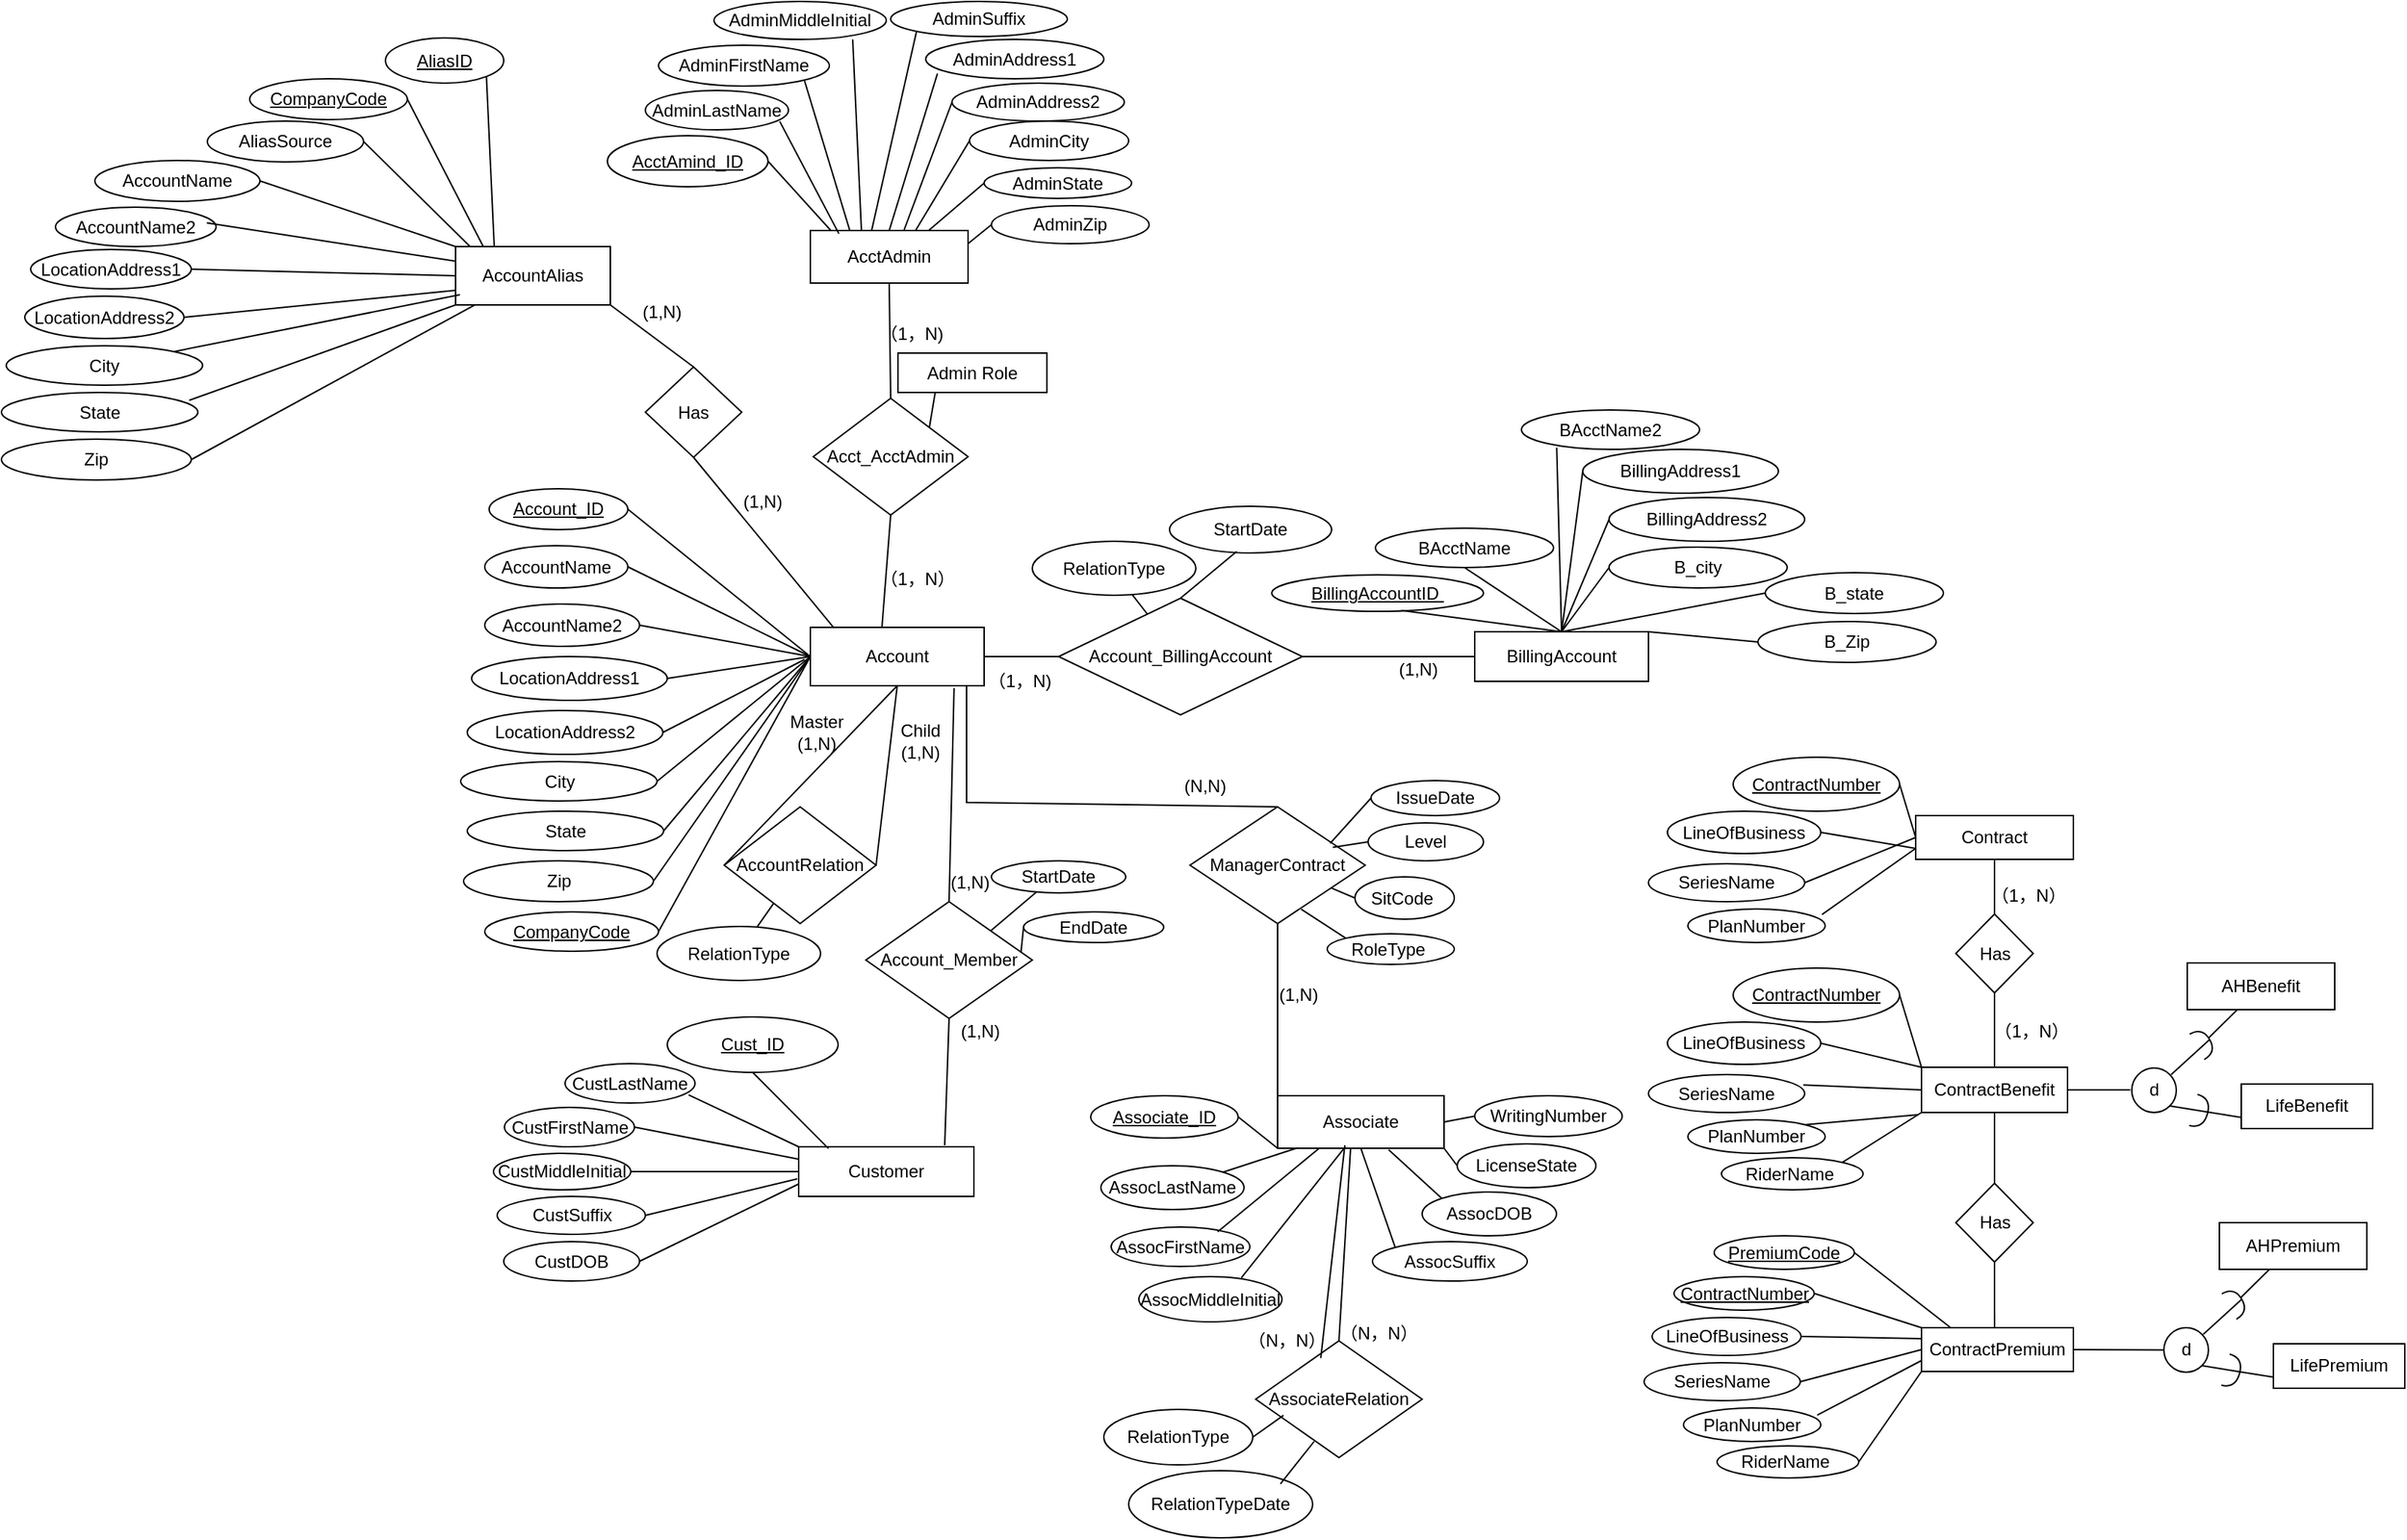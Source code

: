 <mxfile version="28.0.4" pages="2">
  <diagram name="Page-1" id="0BsEjYrFoc-LyxbfNglH">
    <mxGraphModel dx="2404" dy="896" grid="0" gridSize="10" guides="1" tooltips="1" connect="1" arrows="1" fold="1" page="1" pageScale="1" pageWidth="850" pageHeight="1100" math="0" shadow="0">
      <root>
        <mxCell id="0" />
        <mxCell id="1" parent="0" />
        <mxCell id="CDXDt_5q-iTcnvtRpfWK-1" value="Account" style="rounded=0;whiteSpace=wrap;html=1;" vertex="1" parent="1">
          <mxGeometry x="256" y="955" width="119" height="40" as="geometry" />
        </mxCell>
        <mxCell id="CDXDt_5q-iTcnvtRpfWK-2" value="&lt;u&gt;Account_ID&lt;/u&gt;" style="ellipse;whiteSpace=wrap;html=1;" vertex="1" parent="1">
          <mxGeometry x="36" y="860" width="95" height="28" as="geometry" />
        </mxCell>
        <mxCell id="CDXDt_5q-iTcnvtRpfWK-3" value="AccountName" style="ellipse;whiteSpace=wrap;html=1;" vertex="1" parent="1">
          <mxGeometry x="33" y="899" width="98" height="29" as="geometry" />
        </mxCell>
        <mxCell id="CDXDt_5q-iTcnvtRpfWK-4" value="AccountName2" style="ellipse;whiteSpace=wrap;html=1;" vertex="1" parent="1">
          <mxGeometry x="33" y="939" width="106" height="29" as="geometry" />
        </mxCell>
        <mxCell id="CDXDt_5q-iTcnvtRpfWK-5" value="LocationAddress1" style="ellipse;whiteSpace=wrap;html=1;" vertex="1" parent="1">
          <mxGeometry x="24" y="975" width="134" height="30" as="geometry" />
        </mxCell>
        <mxCell id="CDXDt_5q-iTcnvtRpfWK-6" value="LocationAddress2" style="ellipse;whiteSpace=wrap;html=1;" vertex="1" parent="1">
          <mxGeometry x="21" y="1012" width="134" height="30" as="geometry" />
        </mxCell>
        <mxCell id="CDXDt_5q-iTcnvtRpfWK-7" value="City" style="ellipse;whiteSpace=wrap;html=1;" vertex="1" parent="1">
          <mxGeometry x="16.5" y="1047" width="134.5" height="27" as="geometry" />
        </mxCell>
        <mxCell id="CDXDt_5q-iTcnvtRpfWK-8" value="State" style="ellipse;whiteSpace=wrap;html=1;" vertex="1" parent="1">
          <mxGeometry x="21" y="1081" width="134.5" height="27" as="geometry" />
        </mxCell>
        <mxCell id="CDXDt_5q-iTcnvtRpfWK-9" value="Zip" style="ellipse;whiteSpace=wrap;html=1;" vertex="1" parent="1">
          <mxGeometry x="18.5" y="1115" width="130" height="28" as="geometry" />
        </mxCell>
        <mxCell id="CDXDt_5q-iTcnvtRpfWK-10" value="&lt;u&gt;CompanyCode&lt;/u&gt;" style="ellipse;whiteSpace=wrap;html=1;" vertex="1" parent="1">
          <mxGeometry x="33" y="1150" width="119" height="27" as="geometry" />
        </mxCell>
        <mxCell id="CDXDt_5q-iTcnvtRpfWK-11" value="" style="endArrow=none;html=1;rounded=0;entryX=1;entryY=0.5;entryDx=0;entryDy=0;exitX=0;exitY=0.5;exitDx=0;exitDy=0;" edge="1" parent="1" source="CDXDt_5q-iTcnvtRpfWK-1" target="CDXDt_5q-iTcnvtRpfWK-2">
          <mxGeometry width="50" height="50" relative="1" as="geometry">
            <mxPoint x="177" y="1086" as="sourcePoint" />
            <mxPoint x="227" y="1036" as="targetPoint" />
          </mxGeometry>
        </mxCell>
        <mxCell id="CDXDt_5q-iTcnvtRpfWK-12" value="" style="endArrow=none;html=1;rounded=0;entryX=1;entryY=0.5;entryDx=0;entryDy=0;exitX=0;exitY=0.5;exitDx=0;exitDy=0;" edge="1" parent="1" source="CDXDt_5q-iTcnvtRpfWK-1" target="CDXDt_5q-iTcnvtRpfWK-3">
          <mxGeometry width="50" height="50" relative="1" as="geometry">
            <mxPoint x="177" y="1086" as="sourcePoint" />
            <mxPoint x="227" y="1036" as="targetPoint" />
          </mxGeometry>
        </mxCell>
        <mxCell id="CDXDt_5q-iTcnvtRpfWK-13" value="" style="endArrow=none;html=1;rounded=0;entryX=1;entryY=0.5;entryDx=0;entryDy=0;exitX=0;exitY=0.5;exitDx=0;exitDy=0;" edge="1" parent="1" source="CDXDt_5q-iTcnvtRpfWK-1" target="CDXDt_5q-iTcnvtRpfWK-4">
          <mxGeometry width="50" height="50" relative="1" as="geometry">
            <mxPoint x="177" y="1086" as="sourcePoint" />
            <mxPoint x="227" y="1036" as="targetPoint" />
          </mxGeometry>
        </mxCell>
        <mxCell id="CDXDt_5q-iTcnvtRpfWK-14" value="" style="endArrow=none;html=1;rounded=0;entryX=1;entryY=0.5;entryDx=0;entryDy=0;exitX=0;exitY=0.5;exitDx=0;exitDy=0;" edge="1" parent="1" source="CDXDt_5q-iTcnvtRpfWK-1" target="CDXDt_5q-iTcnvtRpfWK-5">
          <mxGeometry width="50" height="50" relative="1" as="geometry">
            <mxPoint x="177" y="1086" as="sourcePoint" />
            <mxPoint x="227" y="1036" as="targetPoint" />
          </mxGeometry>
        </mxCell>
        <mxCell id="CDXDt_5q-iTcnvtRpfWK-15" value="" style="endArrow=none;html=1;rounded=0;entryX=1;entryY=0.5;entryDx=0;entryDy=0;" edge="1" parent="1" target="CDXDt_5q-iTcnvtRpfWK-6">
          <mxGeometry width="50" height="50" relative="1" as="geometry">
            <mxPoint x="252" y="977" as="sourcePoint" />
            <mxPoint x="227" y="1036" as="targetPoint" />
          </mxGeometry>
        </mxCell>
        <mxCell id="CDXDt_5q-iTcnvtRpfWK-16" value="" style="endArrow=none;html=1;rounded=0;entryX=0;entryY=0.5;entryDx=0;entryDy=0;exitX=1;exitY=0.5;exitDx=0;exitDy=0;" edge="1" parent="1" source="CDXDt_5q-iTcnvtRpfWK-7" target="CDXDt_5q-iTcnvtRpfWK-1">
          <mxGeometry width="50" height="50" relative="1" as="geometry">
            <mxPoint x="177" y="1086" as="sourcePoint" />
            <mxPoint x="227" y="1036" as="targetPoint" />
          </mxGeometry>
        </mxCell>
        <mxCell id="CDXDt_5q-iTcnvtRpfWK-17" value="" style="endArrow=none;html=1;rounded=0;exitX=1;exitY=0.5;exitDx=0;exitDy=0;entryX=0;entryY=0.5;entryDx=0;entryDy=0;" edge="1" parent="1" source="CDXDt_5q-iTcnvtRpfWK-8" target="CDXDt_5q-iTcnvtRpfWK-1">
          <mxGeometry width="50" height="50" relative="1" as="geometry">
            <mxPoint x="177" y="1086" as="sourcePoint" />
            <mxPoint x="227" y="1036" as="targetPoint" />
          </mxGeometry>
        </mxCell>
        <mxCell id="CDXDt_5q-iTcnvtRpfWK-18" value="" style="endArrow=none;html=1;rounded=0;exitX=1;exitY=0.5;exitDx=0;exitDy=0;entryX=0;entryY=0.5;entryDx=0;entryDy=0;" edge="1" parent="1" source="CDXDt_5q-iTcnvtRpfWK-9" target="CDXDt_5q-iTcnvtRpfWK-1">
          <mxGeometry width="50" height="50" relative="1" as="geometry">
            <mxPoint x="177" y="1086" as="sourcePoint" />
            <mxPoint x="227" y="1036" as="targetPoint" />
          </mxGeometry>
        </mxCell>
        <mxCell id="CDXDt_5q-iTcnvtRpfWK-19" value="" style="endArrow=none;html=1;rounded=0;exitX=1;exitY=0.5;exitDx=0;exitDy=0;entryX=0;entryY=0.5;entryDx=0;entryDy=0;" edge="1" parent="1" source="CDXDt_5q-iTcnvtRpfWK-10" target="CDXDt_5q-iTcnvtRpfWK-1">
          <mxGeometry width="50" height="50" relative="1" as="geometry">
            <mxPoint x="177" y="1086" as="sourcePoint" />
            <mxPoint x="227" y="1036" as="targetPoint" />
          </mxGeometry>
        </mxCell>
        <mxCell id="CDXDt_5q-iTcnvtRpfWK-20" value="Account_BillingAccount" style="rhombus;whiteSpace=wrap;html=1;" vertex="1" parent="1">
          <mxGeometry x="426" y="935" width="167" height="80" as="geometry" />
        </mxCell>
        <mxCell id="CDXDt_5q-iTcnvtRpfWK-39" value="" style="endArrow=none;html=1;rounded=0;exitX=1;exitY=0.5;exitDx=0;exitDy=0;entryX=0;entryY=0.5;entryDx=0;entryDy=0;" edge="1" parent="1" source="CDXDt_5q-iTcnvtRpfWK-1" target="CDXDt_5q-iTcnvtRpfWK-20">
          <mxGeometry width="50" height="50" relative="1" as="geometry">
            <mxPoint x="461" y="888" as="sourcePoint" />
            <mxPoint x="511" y="838" as="targetPoint" />
          </mxGeometry>
        </mxCell>
        <mxCell id="CDXDt_5q-iTcnvtRpfWK-40" value="（1，N)" style="text;html=1;align=center;verticalAlign=middle;resizable=0;points=[];autosize=1;strokeColor=none;fillColor=none;" vertex="1" parent="1">
          <mxGeometry x="368" y="979" width="61" height="26" as="geometry" />
        </mxCell>
        <mxCell id="CDXDt_5q-iTcnvtRpfWK-41" value="BillingAccount" style="rounded=0;whiteSpace=wrap;html=1;" vertex="1" parent="1">
          <mxGeometry x="711" y="958" width="119" height="34" as="geometry" />
        </mxCell>
        <mxCell id="CDXDt_5q-iTcnvtRpfWK-42" value="&lt;u&gt;BillingAccountID&amp;nbsp;&lt;/u&gt;" style="ellipse;whiteSpace=wrap;html=1;" vertex="1" parent="1">
          <mxGeometry x="572" y="919" width="145" height="25" as="geometry" />
        </mxCell>
        <mxCell id="CDXDt_5q-iTcnvtRpfWK-43" value="BAcctName" style="ellipse;whiteSpace=wrap;html=1;" vertex="1" parent="1">
          <mxGeometry x="643" y="887" width="122" height="27" as="geometry" />
        </mxCell>
        <mxCell id="CDXDt_5q-iTcnvtRpfWK-44" value="BAcctName2" style="ellipse;whiteSpace=wrap;html=1;" vertex="1" parent="1">
          <mxGeometry x="743" y="806" width="122" height="27" as="geometry" />
        </mxCell>
        <mxCell id="CDXDt_5q-iTcnvtRpfWK-45" value="BillingAddress1" style="ellipse;whiteSpace=wrap;html=1;" vertex="1" parent="1">
          <mxGeometry x="785" y="833" width="134" height="30" as="geometry" />
        </mxCell>
        <mxCell id="CDXDt_5q-iTcnvtRpfWK-46" value="BillingAddress2" style="ellipse;whiteSpace=wrap;html=1;" vertex="1" parent="1">
          <mxGeometry x="803" y="866" width="134" height="30" as="geometry" />
        </mxCell>
        <mxCell id="CDXDt_5q-iTcnvtRpfWK-47" value="B_city" style="ellipse;whiteSpace=wrap;html=1;" vertex="1" parent="1">
          <mxGeometry x="803" y="900" width="122" height="28" as="geometry" />
        </mxCell>
        <mxCell id="CDXDt_5q-iTcnvtRpfWK-48" value="B_state" style="ellipse;whiteSpace=wrap;html=1;" vertex="1" parent="1">
          <mxGeometry x="910" y="917.5" width="122" height="28" as="geometry" />
        </mxCell>
        <mxCell id="CDXDt_5q-iTcnvtRpfWK-49" value="B_Zip" style="ellipse;whiteSpace=wrap;html=1;" vertex="1" parent="1">
          <mxGeometry x="905" y="951" width="122" height="28" as="geometry" />
        </mxCell>
        <mxCell id="CDXDt_5q-iTcnvtRpfWK-50" value="" style="endArrow=none;html=1;rounded=0;entryX=0.612;entryY=0.976;entryDx=0;entryDy=0;entryPerimeter=0;exitX=0.5;exitY=0;exitDx=0;exitDy=0;" edge="1" parent="1" source="CDXDt_5q-iTcnvtRpfWK-41" target="CDXDt_5q-iTcnvtRpfWK-42">
          <mxGeometry width="50" height="50" relative="1" as="geometry">
            <mxPoint x="919" y="888" as="sourcePoint" />
            <mxPoint x="969" y="838" as="targetPoint" />
          </mxGeometry>
        </mxCell>
        <mxCell id="CDXDt_5q-iTcnvtRpfWK-51" value="" style="endArrow=none;html=1;rounded=0;entryX=0.5;entryY=1;entryDx=0;entryDy=0;exitX=0.5;exitY=0;exitDx=0;exitDy=0;" edge="1" parent="1" source="CDXDt_5q-iTcnvtRpfWK-41" target="CDXDt_5q-iTcnvtRpfWK-43">
          <mxGeometry width="50" height="50" relative="1" as="geometry">
            <mxPoint x="919" y="888" as="sourcePoint" />
            <mxPoint x="969" y="838" as="targetPoint" />
          </mxGeometry>
        </mxCell>
        <mxCell id="CDXDt_5q-iTcnvtRpfWK-52" value="" style="endArrow=none;html=1;rounded=0;entryX=0.198;entryY=0.956;entryDx=0;entryDy=0;entryPerimeter=0;exitX=0.5;exitY=0;exitDx=0;exitDy=0;" edge="1" parent="1" source="CDXDt_5q-iTcnvtRpfWK-41" target="CDXDt_5q-iTcnvtRpfWK-44">
          <mxGeometry width="50" height="50" relative="1" as="geometry">
            <mxPoint x="919" y="888" as="sourcePoint" />
            <mxPoint x="969" y="838" as="targetPoint" />
          </mxGeometry>
        </mxCell>
        <mxCell id="CDXDt_5q-iTcnvtRpfWK-53" value="" style="endArrow=none;html=1;rounded=0;entryX=0;entryY=0.5;entryDx=0;entryDy=0;exitX=0.5;exitY=0;exitDx=0;exitDy=0;" edge="1" parent="1" source="CDXDt_5q-iTcnvtRpfWK-41" target="CDXDt_5q-iTcnvtRpfWK-45">
          <mxGeometry width="50" height="50" relative="1" as="geometry">
            <mxPoint x="919" y="888" as="sourcePoint" />
            <mxPoint x="969" y="838" as="targetPoint" />
          </mxGeometry>
        </mxCell>
        <mxCell id="CDXDt_5q-iTcnvtRpfWK-54" value="" style="endArrow=none;html=1;rounded=0;entryX=0;entryY=0.5;entryDx=0;entryDy=0;exitX=0.5;exitY=0;exitDx=0;exitDy=0;" edge="1" parent="1" source="CDXDt_5q-iTcnvtRpfWK-41" target="CDXDt_5q-iTcnvtRpfWK-46">
          <mxGeometry width="50" height="50" relative="1" as="geometry">
            <mxPoint x="919" y="888" as="sourcePoint" />
            <mxPoint x="969" y="838" as="targetPoint" />
          </mxGeometry>
        </mxCell>
        <mxCell id="CDXDt_5q-iTcnvtRpfWK-55" value="" style="endArrow=none;html=1;rounded=0;entryX=0;entryY=0.5;entryDx=0;entryDy=0;exitX=0.5;exitY=0;exitDx=0;exitDy=0;" edge="1" parent="1" source="CDXDt_5q-iTcnvtRpfWK-41" target="CDXDt_5q-iTcnvtRpfWK-47">
          <mxGeometry width="50" height="50" relative="1" as="geometry">
            <mxPoint x="919" y="888" as="sourcePoint" />
            <mxPoint x="969" y="838" as="targetPoint" />
          </mxGeometry>
        </mxCell>
        <mxCell id="CDXDt_5q-iTcnvtRpfWK-56" value="" style="endArrow=none;html=1;rounded=0;entryX=0;entryY=0.5;entryDx=0;entryDy=0;exitX=0.5;exitY=0;exitDx=0;exitDy=0;" edge="1" parent="1" source="CDXDt_5q-iTcnvtRpfWK-41" target="CDXDt_5q-iTcnvtRpfWK-48">
          <mxGeometry width="50" height="50" relative="1" as="geometry">
            <mxPoint x="919" y="888" as="sourcePoint" />
            <mxPoint x="969" y="838" as="targetPoint" />
          </mxGeometry>
        </mxCell>
        <mxCell id="CDXDt_5q-iTcnvtRpfWK-57" value="" style="endArrow=none;html=1;rounded=0;entryX=0;entryY=0.5;entryDx=0;entryDy=0;exitX=1;exitY=0;exitDx=0;exitDy=0;" edge="1" parent="1" source="CDXDt_5q-iTcnvtRpfWK-41" target="CDXDt_5q-iTcnvtRpfWK-49">
          <mxGeometry width="50" height="50" relative="1" as="geometry">
            <mxPoint x="919" y="888" as="sourcePoint" />
            <mxPoint x="969" y="838" as="targetPoint" />
          </mxGeometry>
        </mxCell>
        <mxCell id="CDXDt_5q-iTcnvtRpfWK-58" value="" style="endArrow=none;html=1;rounded=0;exitX=1;exitY=0.5;exitDx=0;exitDy=0;entryX=0;entryY=0.5;entryDx=0;entryDy=0;" edge="1" parent="1" source="CDXDt_5q-iTcnvtRpfWK-20" target="CDXDt_5q-iTcnvtRpfWK-41">
          <mxGeometry width="50" height="50" relative="1" as="geometry">
            <mxPoint x="676" y="888" as="sourcePoint" />
            <mxPoint x="726" y="838" as="targetPoint" />
          </mxGeometry>
        </mxCell>
        <mxCell id="CDXDt_5q-iTcnvtRpfWK-59" value="(1,N)" style="text;html=1;align=center;verticalAlign=middle;resizable=0;points=[];autosize=1;strokeColor=none;fillColor=none;" vertex="1" parent="1">
          <mxGeometry x="649" y="971" width="45" height="26" as="geometry" />
        </mxCell>
        <mxCell id="CDXDt_5q-iTcnvtRpfWK-60" value="AccountRelation" style="rhombus;whiteSpace=wrap;html=1;" vertex="1" parent="1">
          <mxGeometry x="197" y="1078" width="104" height="80" as="geometry" />
        </mxCell>
        <mxCell id="CDXDt_5q-iTcnvtRpfWK-61" value="RelationType" style="ellipse;whiteSpace=wrap;html=1;" vertex="1" parent="1">
          <mxGeometry x="408" y="896" width="112" height="37" as="geometry" />
        </mxCell>
        <mxCell id="CDXDt_5q-iTcnvtRpfWK-62" value="" style="endArrow=none;html=1;rounded=0;exitX=0.611;exitY=0.989;exitDx=0;exitDy=0;exitPerimeter=0;" edge="1" parent="1" source="CDXDt_5q-iTcnvtRpfWK-61" target="CDXDt_5q-iTcnvtRpfWK-20">
          <mxGeometry width="50" height="50" relative="1" as="geometry">
            <mxPoint x="437" y="888" as="sourcePoint" />
            <mxPoint x="487" y="838" as="targetPoint" />
          </mxGeometry>
        </mxCell>
        <mxCell id="CDXDt_5q-iTcnvtRpfWK-63" value="StartDate" style="ellipse;whiteSpace=wrap;html=1;" vertex="1" parent="1">
          <mxGeometry x="502" y="872" width="111" height="32" as="geometry" />
        </mxCell>
        <mxCell id="CDXDt_5q-iTcnvtRpfWK-64" value="" style="endArrow=none;html=1;rounded=0;exitX=0.5;exitY=0;exitDx=0;exitDy=0;entryX=0.414;entryY=0.969;entryDx=0;entryDy=0;entryPerimeter=0;" edge="1" parent="1" source="CDXDt_5q-iTcnvtRpfWK-20" target="CDXDt_5q-iTcnvtRpfWK-63">
          <mxGeometry width="50" height="50" relative="1" as="geometry">
            <mxPoint x="437" y="888" as="sourcePoint" />
            <mxPoint x="498" y="887" as="targetPoint" />
          </mxGeometry>
        </mxCell>
        <mxCell id="CDXDt_5q-iTcnvtRpfWK-66" value="RelationType" style="ellipse;whiteSpace=wrap;html=1;" vertex="1" parent="1">
          <mxGeometry x="151" y="1160" width="112" height="37" as="geometry" />
        </mxCell>
        <mxCell id="CDXDt_5q-iTcnvtRpfWK-67" value="" style="endArrow=none;html=1;rounded=0;" edge="1" parent="1" source="CDXDt_5q-iTcnvtRpfWK-66" target="CDXDt_5q-iTcnvtRpfWK-60">
          <mxGeometry width="50" height="50" relative="1" as="geometry">
            <mxPoint x="353" y="888" as="sourcePoint" />
            <mxPoint x="403" y="838" as="targetPoint" />
          </mxGeometry>
        </mxCell>
        <mxCell id="CDXDt_5q-iTcnvtRpfWK-68" value="" style="endArrow=none;html=1;rounded=0;exitX=0;exitY=0.5;exitDx=0;exitDy=0;entryX=0.5;entryY=1;entryDx=0;entryDy=0;" edge="1" parent="1" source="CDXDt_5q-iTcnvtRpfWK-60" target="CDXDt_5q-iTcnvtRpfWK-1">
          <mxGeometry width="50" height="50" relative="1" as="geometry">
            <mxPoint x="353" y="888" as="sourcePoint" />
            <mxPoint x="313" y="999" as="targetPoint" />
          </mxGeometry>
        </mxCell>
        <mxCell id="CDXDt_5q-iTcnvtRpfWK-69" value="" style="endArrow=none;html=1;rounded=0;exitX=1;exitY=0.5;exitDx=0;exitDy=0;entryX=0.5;entryY=1;entryDx=0;entryDy=0;" edge="1" parent="1" source="CDXDt_5q-iTcnvtRpfWK-60" target="CDXDt_5q-iTcnvtRpfWK-1">
          <mxGeometry width="50" height="50" relative="1" as="geometry">
            <mxPoint x="353" y="888" as="sourcePoint" />
            <mxPoint x="316" y="1000" as="targetPoint" />
          </mxGeometry>
        </mxCell>
        <mxCell id="CDXDt_5q-iTcnvtRpfWK-70" value="Master&lt;div&gt;(1,N)&lt;/div&gt;" style="text;html=1;align=center;verticalAlign=middle;resizable=0;points=[];autosize=1;strokeColor=none;fillColor=none;" vertex="1" parent="1">
          <mxGeometry x="232" y="1006" width="55" height="41" as="geometry" />
        </mxCell>
        <mxCell id="CDXDt_5q-iTcnvtRpfWK-71" value="Child&lt;div&gt;(1,N)&lt;/div&gt;" style="text;html=1;align=center;verticalAlign=middle;resizable=0;points=[];autosize=1;strokeColor=none;fillColor=none;" vertex="1" parent="1">
          <mxGeometry x="308" y="1012" width="45" height="41" as="geometry" />
        </mxCell>
        <mxCell id="CDXDt_5q-iTcnvtRpfWK-72" value="AcctAdmin" style="rounded=0;whiteSpace=wrap;html=1;" vertex="1" parent="1">
          <mxGeometry x="256" y="683" width="108" height="36" as="geometry" />
        </mxCell>
        <mxCell id="CDXDt_5q-iTcnvtRpfWK-73" value="&lt;u&gt;AcctAmind_ID&lt;/u&gt;" style="ellipse;whiteSpace=wrap;html=1;" vertex="1" parent="1">
          <mxGeometry x="117" y="618" width="110" height="35" as="geometry" />
        </mxCell>
        <mxCell id="CDXDt_5q-iTcnvtRpfWK-74" value="AdminLastName" style="ellipse;whiteSpace=wrap;html=1;" vertex="1" parent="1">
          <mxGeometry x="143" y="587" width="98" height="27" as="geometry" />
        </mxCell>
        <mxCell id="CDXDt_5q-iTcnvtRpfWK-75" value="AdminFirstName" style="ellipse;whiteSpace=wrap;html=1;" vertex="1" parent="1">
          <mxGeometry x="152" y="556" width="117" height="28" as="geometry" />
        </mxCell>
        <mxCell id="CDXDt_5q-iTcnvtRpfWK-76" value="AdminMiddleInitial" style="ellipse;whiteSpace=wrap;html=1;" vertex="1" parent="1">
          <mxGeometry x="190" y="526" width="118" height="26" as="geometry" />
        </mxCell>
        <mxCell id="CDXDt_5q-iTcnvtRpfWK-77" value="AdminSuffix" style="ellipse;whiteSpace=wrap;html=1;" vertex="1" parent="1">
          <mxGeometry x="311" y="526" width="121" height="24" as="geometry" />
        </mxCell>
        <mxCell id="CDXDt_5q-iTcnvtRpfWK-78" value="AdminAddress1" style="ellipse;whiteSpace=wrap;html=1;" vertex="1" parent="1">
          <mxGeometry x="335" y="552" width="122" height="27" as="geometry" />
        </mxCell>
        <mxCell id="CDXDt_5q-iTcnvtRpfWK-79" value="AdminAddress2" style="ellipse;whiteSpace=wrap;html=1;" vertex="1" parent="1">
          <mxGeometry x="353" y="582" width="118" height="26" as="geometry" />
        </mxCell>
        <mxCell id="CDXDt_5q-iTcnvtRpfWK-80" value="AdminCity" style="ellipse;whiteSpace=wrap;html=1;" vertex="1" parent="1">
          <mxGeometry x="365" y="608" width="109" height="27" as="geometry" />
        </mxCell>
        <mxCell id="CDXDt_5q-iTcnvtRpfWK-81" value="AdminState" style="ellipse;whiteSpace=wrap;html=1;" vertex="1" parent="1">
          <mxGeometry x="375" y="640" width="101" height="21" as="geometry" />
        </mxCell>
        <mxCell id="CDXDt_5q-iTcnvtRpfWK-82" value="AdminZip" style="ellipse;whiteSpace=wrap;html=1;" vertex="1" parent="1">
          <mxGeometry x="380" y="666" width="108" height="26" as="geometry" />
        </mxCell>
        <mxCell id="CDXDt_5q-iTcnvtRpfWK-84" value="" style="endArrow=none;html=1;rounded=0;entryX=1;entryY=0.5;entryDx=0;entryDy=0;exitX=0.13;exitY=0;exitDx=0;exitDy=0;exitPerimeter=0;" edge="1" parent="1" source="CDXDt_5q-iTcnvtRpfWK-72" target="CDXDt_5q-iTcnvtRpfWK-73">
          <mxGeometry width="50" height="50" relative="1" as="geometry">
            <mxPoint x="245" y="689" as="sourcePoint" />
            <mxPoint x="295" y="639" as="targetPoint" />
          </mxGeometry>
        </mxCell>
        <mxCell id="CDXDt_5q-iTcnvtRpfWK-85" value="" style="endArrow=none;html=1;rounded=0;entryX=0.939;entryY=0.785;entryDx=0;entryDy=0;entryPerimeter=0;exitX=0.181;exitY=0.061;exitDx=0;exitDy=0;exitPerimeter=0;" edge="1" parent="1" source="CDXDt_5q-iTcnvtRpfWK-72" target="CDXDt_5q-iTcnvtRpfWK-74">
          <mxGeometry width="50" height="50" relative="1" as="geometry">
            <mxPoint x="245" y="689" as="sourcePoint" />
            <mxPoint x="295" y="639" as="targetPoint" />
          </mxGeometry>
        </mxCell>
        <mxCell id="CDXDt_5q-iTcnvtRpfWK-86" value="" style="endArrow=none;html=1;rounded=0;entryX=1;entryY=1;entryDx=0;entryDy=0;exitX=0.25;exitY=0;exitDx=0;exitDy=0;" edge="1" parent="1" source="CDXDt_5q-iTcnvtRpfWK-72" target="CDXDt_5q-iTcnvtRpfWK-75">
          <mxGeometry width="50" height="50" relative="1" as="geometry">
            <mxPoint x="245" y="689" as="sourcePoint" />
            <mxPoint x="295" y="639" as="targetPoint" />
          </mxGeometry>
        </mxCell>
        <mxCell id="CDXDt_5q-iTcnvtRpfWK-87" value="" style="endArrow=none;html=1;rounded=0;entryX=0.805;entryY=1;entryDx=0;entryDy=0;entryPerimeter=0;exitX=0.324;exitY=0;exitDx=0;exitDy=0;exitPerimeter=0;" edge="1" parent="1" source="CDXDt_5q-iTcnvtRpfWK-72" target="CDXDt_5q-iTcnvtRpfWK-76">
          <mxGeometry width="50" height="50" relative="1" as="geometry">
            <mxPoint x="245" y="689" as="sourcePoint" />
            <mxPoint x="295" y="639" as="targetPoint" />
          </mxGeometry>
        </mxCell>
        <mxCell id="CDXDt_5q-iTcnvtRpfWK-88" value="" style="endArrow=none;html=1;rounded=0;entryX=0;entryY=1;entryDx=0;entryDy=0;exitX=0.389;exitY=-0.006;exitDx=0;exitDy=0;exitPerimeter=0;" edge="1" parent="1" source="CDXDt_5q-iTcnvtRpfWK-72" target="CDXDt_5q-iTcnvtRpfWK-77">
          <mxGeometry width="50" height="50" relative="1" as="geometry">
            <mxPoint x="245" y="689" as="sourcePoint" />
            <mxPoint x="295" y="639" as="targetPoint" />
          </mxGeometry>
        </mxCell>
        <mxCell id="CDXDt_5q-iTcnvtRpfWK-89" value="" style="endArrow=none;html=1;rounded=0;entryX=0.066;entryY=0.867;entryDx=0;entryDy=0;entryPerimeter=0;exitX=0.5;exitY=0;exitDx=0;exitDy=0;" edge="1" parent="1" source="CDXDt_5q-iTcnvtRpfWK-72" target="CDXDt_5q-iTcnvtRpfWK-78">
          <mxGeometry width="50" height="50" relative="1" as="geometry">
            <mxPoint x="245" y="689" as="sourcePoint" />
            <mxPoint x="295" y="639" as="targetPoint" />
          </mxGeometry>
        </mxCell>
        <mxCell id="CDXDt_5q-iTcnvtRpfWK-90" value="" style="endArrow=none;html=1;rounded=0;entryX=0;entryY=0.5;entryDx=0;entryDy=0;exitX=0.593;exitY=0;exitDx=0;exitDy=0;exitPerimeter=0;" edge="1" parent="1" source="CDXDt_5q-iTcnvtRpfWK-72" target="CDXDt_5q-iTcnvtRpfWK-79">
          <mxGeometry width="50" height="50" relative="1" as="geometry">
            <mxPoint x="245" y="689" as="sourcePoint" />
            <mxPoint x="295" y="639" as="targetPoint" />
          </mxGeometry>
        </mxCell>
        <mxCell id="CDXDt_5q-iTcnvtRpfWK-91" value="" style="endArrow=none;html=1;rounded=0;entryX=0;entryY=0.5;entryDx=0;entryDy=0;exitX=0.667;exitY=0;exitDx=0;exitDy=0;exitPerimeter=0;" edge="1" parent="1" source="CDXDt_5q-iTcnvtRpfWK-72" target="CDXDt_5q-iTcnvtRpfWK-80">
          <mxGeometry width="50" height="50" relative="1" as="geometry">
            <mxPoint x="245" y="689" as="sourcePoint" />
            <mxPoint x="295" y="639" as="targetPoint" />
          </mxGeometry>
        </mxCell>
        <mxCell id="CDXDt_5q-iTcnvtRpfWK-92" value="" style="endArrow=none;html=1;rounded=0;entryX=0;entryY=0.5;entryDx=0;entryDy=0;exitX=0.75;exitY=0;exitDx=0;exitDy=0;" edge="1" parent="1" source="CDXDt_5q-iTcnvtRpfWK-72" target="CDXDt_5q-iTcnvtRpfWK-81">
          <mxGeometry width="50" height="50" relative="1" as="geometry">
            <mxPoint x="245" y="689" as="sourcePoint" />
            <mxPoint x="295" y="639" as="targetPoint" />
          </mxGeometry>
        </mxCell>
        <mxCell id="CDXDt_5q-iTcnvtRpfWK-93" value="" style="endArrow=none;html=1;rounded=0;entryX=0;entryY=0.5;entryDx=0;entryDy=0;exitX=1;exitY=0.25;exitDx=0;exitDy=0;" edge="1" parent="1" source="CDXDt_5q-iTcnvtRpfWK-72" target="CDXDt_5q-iTcnvtRpfWK-82">
          <mxGeometry width="50" height="50" relative="1" as="geometry">
            <mxPoint x="245" y="689" as="sourcePoint" />
            <mxPoint x="295" y="639" as="targetPoint" />
          </mxGeometry>
        </mxCell>
        <mxCell id="CDXDt_5q-iTcnvtRpfWK-94" value="Acct_AcctAdmin" style="rhombus;whiteSpace=wrap;html=1;" vertex="1" parent="1">
          <mxGeometry x="258" y="798" width="106" height="80" as="geometry" />
        </mxCell>
        <mxCell id="CDXDt_5q-iTcnvtRpfWK-95" value="" style="endArrow=none;html=1;rounded=0;entryX=0.5;entryY=0;entryDx=0;entryDy=0;exitX=0.5;exitY=1;exitDx=0;exitDy=0;" edge="1" parent="1" source="CDXDt_5q-iTcnvtRpfWK-72" target="CDXDt_5q-iTcnvtRpfWK-94">
          <mxGeometry width="50" height="50" relative="1" as="geometry">
            <mxPoint x="245" y="689" as="sourcePoint" />
            <mxPoint x="295" y="639" as="targetPoint" />
          </mxGeometry>
        </mxCell>
        <mxCell id="CDXDt_5q-iTcnvtRpfWK-96" value="" style="endArrow=none;html=1;rounded=0;entryX=0.5;entryY=1;entryDx=0;entryDy=0;exitX=0.412;exitY=0;exitDx=0;exitDy=0;exitPerimeter=0;" edge="1" parent="1" source="CDXDt_5q-iTcnvtRpfWK-1" target="CDXDt_5q-iTcnvtRpfWK-94">
          <mxGeometry width="50" height="50" relative="1" as="geometry">
            <mxPoint x="245" y="689" as="sourcePoint" />
            <mxPoint x="295" y="639" as="targetPoint" />
          </mxGeometry>
        </mxCell>
        <mxCell id="CDXDt_5q-iTcnvtRpfWK-97" value="Admin Role" style="rounded=0;whiteSpace=wrap;html=1;" vertex="1" parent="1">
          <mxGeometry x="316" y="767" width="102" height="27" as="geometry" />
        </mxCell>
        <mxCell id="CDXDt_5q-iTcnvtRpfWK-99" value="" style="endArrow=none;html=1;rounded=0;entryX=0.25;entryY=1;entryDx=0;entryDy=0;exitX=1;exitY=0;exitDx=0;exitDy=0;" edge="1" parent="1" source="CDXDt_5q-iTcnvtRpfWK-94" target="CDXDt_5q-iTcnvtRpfWK-97">
          <mxGeometry width="50" height="50" relative="1" as="geometry">
            <mxPoint x="245" y="689" as="sourcePoint" />
            <mxPoint x="295" y="639" as="targetPoint" />
          </mxGeometry>
        </mxCell>
        <mxCell id="CDXDt_5q-iTcnvtRpfWK-100" value="（1，N)" style="text;html=1;align=center;verticalAlign=middle;resizable=0;points=[];autosize=1;strokeColor=none;fillColor=none;" vertex="1" parent="1">
          <mxGeometry x="294" y="741" width="61" height="26" as="geometry" />
        </mxCell>
        <mxCell id="CDXDt_5q-iTcnvtRpfWK-101" value="（1，N）" style="text;html=1;align=center;verticalAlign=middle;resizable=0;points=[];autosize=1;strokeColor=none;fillColor=none;" vertex="1" parent="1">
          <mxGeometry x="294" y="909" width="69" height="26" as="geometry" />
        </mxCell>
        <mxCell id="CDXDt_5q-iTcnvtRpfWK-102" value="Customer" style="rounded=0;whiteSpace=wrap;html=1;" vertex="1" parent="1">
          <mxGeometry x="248" y="1311" width="120" height="34" as="geometry" />
        </mxCell>
        <mxCell id="CDXDt_5q-iTcnvtRpfWK-103" value="&lt;u&gt;Cust_ID&lt;/u&gt;" style="ellipse;whiteSpace=wrap;html=1;" vertex="1" parent="1">
          <mxGeometry x="158" y="1222" width="117" height="38" as="geometry" />
        </mxCell>
        <mxCell id="CDXDt_5q-iTcnvtRpfWK-104" value="CustLastName" style="ellipse;whiteSpace=wrap;html=1;" vertex="1" parent="1">
          <mxGeometry x="88" y="1254" width="89" height="27" as="geometry" />
        </mxCell>
        <mxCell id="CDXDt_5q-iTcnvtRpfWK-105" value="CustFirstName" style="ellipse;whiteSpace=wrap;html=1;" vertex="1" parent="1">
          <mxGeometry x="46.5" y="1284" width="89" height="27" as="geometry" />
        </mxCell>
        <mxCell id="CDXDt_5q-iTcnvtRpfWK-106" value="CustMiddleInitial" style="ellipse;whiteSpace=wrap;html=1;" vertex="1" parent="1">
          <mxGeometry x="39" y="1315.5" width="94" height="25" as="geometry" />
        </mxCell>
        <mxCell id="CDXDt_5q-iTcnvtRpfWK-107" value="CustSuffix" style="ellipse;whiteSpace=wrap;html=1;" vertex="1" parent="1">
          <mxGeometry x="41.5" y="1345" width="101.5" height="26" as="geometry" />
        </mxCell>
        <mxCell id="CDXDt_5q-iTcnvtRpfWK-108" value="CustDOB" style="ellipse;whiteSpace=wrap;html=1;" vertex="1" parent="1">
          <mxGeometry x="46" y="1376" width="93" height="27" as="geometry" />
        </mxCell>
        <mxCell id="CDXDt_5q-iTcnvtRpfWK-109" value="" style="endArrow=none;html=1;rounded=0;exitX=0.5;exitY=1;exitDx=0;exitDy=0;entryX=0.17;entryY=0.035;entryDx=0;entryDy=0;entryPerimeter=0;" edge="1" parent="1" source="CDXDt_5q-iTcnvtRpfWK-103" target="CDXDt_5q-iTcnvtRpfWK-102">
          <mxGeometry width="50" height="50" relative="1" as="geometry">
            <mxPoint x="245" y="1222" as="sourcePoint" />
            <mxPoint x="295" y="1172" as="targetPoint" />
          </mxGeometry>
        </mxCell>
        <mxCell id="CDXDt_5q-iTcnvtRpfWK-110" value="" style="endArrow=none;html=1;rounded=0;entryX=0.951;entryY=0.793;entryDx=0;entryDy=0;entryPerimeter=0;exitX=0;exitY=0;exitDx=0;exitDy=0;" edge="1" parent="1" source="CDXDt_5q-iTcnvtRpfWK-102" target="CDXDt_5q-iTcnvtRpfWK-104">
          <mxGeometry width="50" height="50" relative="1" as="geometry">
            <mxPoint x="245" y="1222" as="sourcePoint" />
            <mxPoint x="295" y="1172" as="targetPoint" />
          </mxGeometry>
        </mxCell>
        <mxCell id="CDXDt_5q-iTcnvtRpfWK-111" value="" style="endArrow=none;html=1;rounded=0;exitX=1;exitY=0.5;exitDx=0;exitDy=0;entryX=0;entryY=0.25;entryDx=0;entryDy=0;" edge="1" parent="1" source="CDXDt_5q-iTcnvtRpfWK-105" target="CDXDt_5q-iTcnvtRpfWK-102">
          <mxGeometry width="50" height="50" relative="1" as="geometry">
            <mxPoint x="245" y="1222" as="sourcePoint" />
            <mxPoint x="295" y="1172" as="targetPoint" />
          </mxGeometry>
        </mxCell>
        <mxCell id="CDXDt_5q-iTcnvtRpfWK-112" value="" style="endArrow=none;html=1;rounded=0;exitX=1;exitY=0.5;exitDx=0;exitDy=0;entryX=0;entryY=0.5;entryDx=0;entryDy=0;" edge="1" parent="1" source="CDXDt_5q-iTcnvtRpfWK-106" target="CDXDt_5q-iTcnvtRpfWK-102">
          <mxGeometry width="50" height="50" relative="1" as="geometry">
            <mxPoint x="245" y="1222" as="sourcePoint" />
            <mxPoint x="295" y="1172" as="targetPoint" />
          </mxGeometry>
        </mxCell>
        <mxCell id="CDXDt_5q-iTcnvtRpfWK-113" value="" style="endArrow=none;html=1;rounded=0;exitX=1;exitY=0.5;exitDx=0;exitDy=0;" edge="1" parent="1" source="CDXDt_5q-iTcnvtRpfWK-107">
          <mxGeometry width="50" height="50" relative="1" as="geometry">
            <mxPoint x="245" y="1222" as="sourcePoint" />
            <mxPoint x="247" y="1333" as="targetPoint" />
          </mxGeometry>
        </mxCell>
        <mxCell id="CDXDt_5q-iTcnvtRpfWK-114" value="" style="endArrow=none;html=1;rounded=0;exitX=1;exitY=0.5;exitDx=0;exitDy=0;entryX=0;entryY=0.75;entryDx=0;entryDy=0;" edge="1" parent="1" source="CDXDt_5q-iTcnvtRpfWK-108" target="CDXDt_5q-iTcnvtRpfWK-102">
          <mxGeometry width="50" height="50" relative="1" as="geometry">
            <mxPoint x="245" y="1222" as="sourcePoint" />
            <mxPoint x="295" y="1172" as="targetPoint" />
          </mxGeometry>
        </mxCell>
        <mxCell id="CDXDt_5q-iTcnvtRpfWK-115" value="Account_Member" style="rhombus;whiteSpace=wrap;html=1;" vertex="1" parent="1">
          <mxGeometry x="294" y="1143" width="114" height="80" as="geometry" />
        </mxCell>
        <mxCell id="CDXDt_5q-iTcnvtRpfWK-116" value="" style="endArrow=none;html=1;rounded=0;entryX=0.5;entryY=0;entryDx=0;entryDy=0;exitX=0.827;exitY=1.04;exitDx=0;exitDy=0;exitPerimeter=0;" edge="1" parent="1" source="CDXDt_5q-iTcnvtRpfWK-1" target="CDXDt_5q-iTcnvtRpfWK-115">
          <mxGeometry width="50" height="50" relative="1" as="geometry">
            <mxPoint x="245" y="1222" as="sourcePoint" />
            <mxPoint x="295" y="1172" as="targetPoint" />
          </mxGeometry>
        </mxCell>
        <mxCell id="CDXDt_5q-iTcnvtRpfWK-117" value="" style="endArrow=none;html=1;rounded=0;exitX=0.5;exitY=1;exitDx=0;exitDy=0;" edge="1" parent="1" source="CDXDt_5q-iTcnvtRpfWK-115">
          <mxGeometry width="50" height="50" relative="1" as="geometry">
            <mxPoint x="245" y="1222" as="sourcePoint" />
            <mxPoint x="348" y="1310" as="targetPoint" />
          </mxGeometry>
        </mxCell>
        <mxCell id="CDXDt_5q-iTcnvtRpfWK-118" value="StartDate" style="ellipse;whiteSpace=wrap;html=1;" vertex="1" parent="1">
          <mxGeometry x="380" y="1115" width="92" height="22" as="geometry" />
        </mxCell>
        <mxCell id="CDXDt_5q-iTcnvtRpfWK-119" value="" style="endArrow=none;html=1;rounded=0;entryX=0.337;entryY=0.964;entryDx=0;entryDy=0;entryPerimeter=0;exitX=1;exitY=0;exitDx=0;exitDy=0;" edge="1" parent="1" source="CDXDt_5q-iTcnvtRpfWK-115" target="CDXDt_5q-iTcnvtRpfWK-118">
          <mxGeometry width="50" height="50" relative="1" as="geometry">
            <mxPoint x="245" y="1222" as="sourcePoint" />
            <mxPoint x="295" y="1172" as="targetPoint" />
          </mxGeometry>
        </mxCell>
        <mxCell id="CDXDt_5q-iTcnvtRpfWK-120" value="(1,N)" style="text;html=1;align=center;verticalAlign=middle;resizable=0;points=[];autosize=1;strokeColor=none;fillColor=none;" vertex="1" parent="1">
          <mxGeometry x="342" y="1117" width="45" height="26" as="geometry" />
        </mxCell>
        <mxCell id="CDXDt_5q-iTcnvtRpfWK-121" value="(1,N)" style="text;html=1;align=center;verticalAlign=middle;resizable=0;points=[];autosize=1;strokeColor=none;fillColor=none;" vertex="1" parent="1">
          <mxGeometry x="349" y="1219" width="45" height="26" as="geometry" />
        </mxCell>
        <mxCell id="CDXDt_5q-iTcnvtRpfWK-122" value="AccountAlias" style="rounded=0;whiteSpace=wrap;html=1;" vertex="1" parent="1">
          <mxGeometry x="13" y="694" width="106" height="40" as="geometry" />
        </mxCell>
        <mxCell id="CDXDt_5q-iTcnvtRpfWK-123" value="&lt;u&gt;AliasID&lt;/u&gt;" style="ellipse;whiteSpace=wrap;html=1;" vertex="1" parent="1">
          <mxGeometry x="-35" y="551" width="81" height="31" as="geometry" />
        </mxCell>
        <mxCell id="CDXDt_5q-iTcnvtRpfWK-124" value="&lt;u&gt;CompanyCode&lt;/u&gt;" style="ellipse;whiteSpace=wrap;html=1;" vertex="1" parent="1">
          <mxGeometry x="-128" y="579" width="108" height="28" as="geometry" />
        </mxCell>
        <mxCell id="CDXDt_5q-iTcnvtRpfWK-125" value="AliasSource" style="ellipse;whiteSpace=wrap;html=1;" vertex="1" parent="1">
          <mxGeometry x="-157" y="608" width="107" height="28" as="geometry" />
        </mxCell>
        <mxCell id="CDXDt_5q-iTcnvtRpfWK-126" value="AccountName" style="ellipse;whiteSpace=wrap;html=1;" vertex="1" parent="1">
          <mxGeometry x="-234" y="635" width="113" height="28" as="geometry" />
        </mxCell>
        <mxCell id="CDXDt_5q-iTcnvtRpfWK-127" value="AccountName2" style="ellipse;whiteSpace=wrap;html=1;" vertex="1" parent="1">
          <mxGeometry x="-261" y="667" width="110" height="27" as="geometry" />
        </mxCell>
        <mxCell id="CDXDt_5q-iTcnvtRpfWK-128" value="LocationAddress1" style="ellipse;whiteSpace=wrap;html=1;" vertex="1" parent="1">
          <mxGeometry x="-278" y="696" width="110" height="27" as="geometry" />
        </mxCell>
        <mxCell id="CDXDt_5q-iTcnvtRpfWK-129" value="LocationAddress2" style="ellipse;whiteSpace=wrap;html=1;" vertex="1" parent="1">
          <mxGeometry x="-282" y="728" width="109" height="29" as="geometry" />
        </mxCell>
        <mxCell id="CDXDt_5q-iTcnvtRpfWK-130" value="City" style="ellipse;whiteSpace=wrap;html=1;" vertex="1" parent="1">
          <mxGeometry x="-294.75" y="762" width="134.5" height="27" as="geometry" />
        </mxCell>
        <mxCell id="CDXDt_5q-iTcnvtRpfWK-131" value="State" style="ellipse;whiteSpace=wrap;html=1;" vertex="1" parent="1">
          <mxGeometry x="-298" y="794" width="134.5" height="27" as="geometry" />
        </mxCell>
        <mxCell id="CDXDt_5q-iTcnvtRpfWK-132" value="Zip" style="ellipse;whiteSpace=wrap;html=1;" vertex="1" parent="1">
          <mxGeometry x="-298" y="826" width="130" height="28" as="geometry" />
        </mxCell>
        <mxCell id="CDXDt_5q-iTcnvtRpfWK-133" value="" style="endArrow=none;html=1;rounded=0;entryX=1;entryY=1;entryDx=0;entryDy=0;exitX=0.25;exitY=0;exitDx=0;exitDy=0;" edge="1" parent="1" source="CDXDt_5q-iTcnvtRpfWK-122" target="CDXDt_5q-iTcnvtRpfWK-123">
          <mxGeometry width="50" height="50" relative="1" as="geometry">
            <mxPoint x="-116" y="922" as="sourcePoint" />
            <mxPoint x="-66" y="872" as="targetPoint" />
          </mxGeometry>
        </mxCell>
        <mxCell id="CDXDt_5q-iTcnvtRpfWK-134" value="" style="endArrow=none;html=1;rounded=0;entryX=1;entryY=0.5;entryDx=0;entryDy=0;exitX=0.179;exitY=0;exitDx=0;exitDy=0;exitPerimeter=0;" edge="1" parent="1" source="CDXDt_5q-iTcnvtRpfWK-122" target="CDXDt_5q-iTcnvtRpfWK-124">
          <mxGeometry width="50" height="50" relative="1" as="geometry">
            <mxPoint x="-116" y="922" as="sourcePoint" />
            <mxPoint x="-66" y="872" as="targetPoint" />
          </mxGeometry>
        </mxCell>
        <mxCell id="CDXDt_5q-iTcnvtRpfWK-135" value="" style="endArrow=none;html=1;rounded=0;entryX=1;entryY=0.5;entryDx=0;entryDy=0;exitX=0.094;exitY=0;exitDx=0;exitDy=0;exitPerimeter=0;" edge="1" parent="1" source="CDXDt_5q-iTcnvtRpfWK-122" target="CDXDt_5q-iTcnvtRpfWK-125">
          <mxGeometry width="50" height="50" relative="1" as="geometry">
            <mxPoint x="-116" y="922" as="sourcePoint" />
            <mxPoint x="-66" y="872" as="targetPoint" />
          </mxGeometry>
        </mxCell>
        <mxCell id="CDXDt_5q-iTcnvtRpfWK-136" value="" style="endArrow=none;html=1;rounded=0;entryX=1;entryY=0.5;entryDx=0;entryDy=0;exitX=0;exitY=0;exitDx=0;exitDy=0;" edge="1" parent="1" source="CDXDt_5q-iTcnvtRpfWK-122" target="CDXDt_5q-iTcnvtRpfWK-126">
          <mxGeometry width="50" height="50" relative="1" as="geometry">
            <mxPoint x="-116" y="922" as="sourcePoint" />
            <mxPoint x="-66" y="872" as="targetPoint" />
          </mxGeometry>
        </mxCell>
        <mxCell id="CDXDt_5q-iTcnvtRpfWK-137" value="" style="endArrow=none;html=1;rounded=0;entryX=0.942;entryY=0.4;entryDx=0;entryDy=0;entryPerimeter=0;exitX=0;exitY=0.25;exitDx=0;exitDy=0;" edge="1" parent="1" source="CDXDt_5q-iTcnvtRpfWK-122" target="CDXDt_5q-iTcnvtRpfWK-127">
          <mxGeometry width="50" height="50" relative="1" as="geometry">
            <mxPoint x="-116" y="922" as="sourcePoint" />
            <mxPoint x="-66" y="872" as="targetPoint" />
          </mxGeometry>
        </mxCell>
        <mxCell id="CDXDt_5q-iTcnvtRpfWK-138" value="" style="endArrow=none;html=1;rounded=0;entryX=1;entryY=0.5;entryDx=0;entryDy=0;exitX=0;exitY=0.5;exitDx=0;exitDy=0;" edge="1" parent="1" source="CDXDt_5q-iTcnvtRpfWK-122" target="CDXDt_5q-iTcnvtRpfWK-128">
          <mxGeometry width="50" height="50" relative="1" as="geometry">
            <mxPoint x="-116" y="922" as="sourcePoint" />
            <mxPoint x="-66" y="872" as="targetPoint" />
          </mxGeometry>
        </mxCell>
        <mxCell id="CDXDt_5q-iTcnvtRpfWK-139" value="" style="endArrow=none;html=1;rounded=0;entryX=1;entryY=0.5;entryDx=0;entryDy=0;exitX=0;exitY=0.75;exitDx=0;exitDy=0;" edge="1" parent="1" source="CDXDt_5q-iTcnvtRpfWK-122" target="CDXDt_5q-iTcnvtRpfWK-129">
          <mxGeometry width="50" height="50" relative="1" as="geometry">
            <mxPoint x="-116" y="922" as="sourcePoint" />
            <mxPoint x="-66" y="872" as="targetPoint" />
          </mxGeometry>
        </mxCell>
        <mxCell id="CDXDt_5q-iTcnvtRpfWK-140" value="" style="endArrow=none;html=1;rounded=0;entryX=0.028;entryY=0.825;entryDx=0;entryDy=0;entryPerimeter=0;" edge="1" parent="1" source="CDXDt_5q-iTcnvtRpfWK-130" target="CDXDt_5q-iTcnvtRpfWK-122">
          <mxGeometry width="50" height="50" relative="1" as="geometry">
            <mxPoint x="-116" y="922" as="sourcePoint" />
            <mxPoint x="11" y="730" as="targetPoint" />
          </mxGeometry>
        </mxCell>
        <mxCell id="CDXDt_5q-iTcnvtRpfWK-141" value="" style="endArrow=none;html=1;rounded=0;exitX=0.956;exitY=0.2;exitDx=0;exitDy=0;exitPerimeter=0;entryX=0;entryY=1;entryDx=0;entryDy=0;" edge="1" parent="1" source="CDXDt_5q-iTcnvtRpfWK-131" target="CDXDt_5q-iTcnvtRpfWK-122">
          <mxGeometry width="50" height="50" relative="1" as="geometry">
            <mxPoint x="-116" y="922" as="sourcePoint" />
            <mxPoint x="-66" y="872" as="targetPoint" />
          </mxGeometry>
        </mxCell>
        <mxCell id="CDXDt_5q-iTcnvtRpfWK-142" value="" style="endArrow=none;html=1;rounded=0;exitX=1;exitY=0.5;exitDx=0;exitDy=0;entryX=0.128;entryY=0.995;entryDx=0;entryDy=0;entryPerimeter=0;" edge="1" parent="1" source="CDXDt_5q-iTcnvtRpfWK-132" target="CDXDt_5q-iTcnvtRpfWK-122">
          <mxGeometry width="50" height="50" relative="1" as="geometry">
            <mxPoint x="-116" y="922" as="sourcePoint" />
            <mxPoint x="-66" y="872" as="targetPoint" />
          </mxGeometry>
        </mxCell>
        <mxCell id="CDXDt_5q-iTcnvtRpfWK-144" value="Has" style="rhombus;whiteSpace=wrap;html=1;" vertex="1" parent="1">
          <mxGeometry x="143" y="776.5" width="66" height="62" as="geometry" />
        </mxCell>
        <mxCell id="CDXDt_5q-iTcnvtRpfWK-145" value="" style="endArrow=none;html=1;rounded=0;entryX=0.5;entryY=1;entryDx=0;entryDy=0;exitX=0.136;exitY=0.01;exitDx=0;exitDy=0;exitPerimeter=0;" edge="1" parent="1" source="CDXDt_5q-iTcnvtRpfWK-1" target="CDXDt_5q-iTcnvtRpfWK-144">
          <mxGeometry width="50" height="50" relative="1" as="geometry">
            <mxPoint x="123" y="922" as="sourcePoint" />
            <mxPoint x="173" y="872" as="targetPoint" />
          </mxGeometry>
        </mxCell>
        <mxCell id="CDXDt_5q-iTcnvtRpfWK-146" value="" style="endArrow=none;html=1;rounded=0;entryX=0.5;entryY=0;entryDx=0;entryDy=0;exitX=1;exitY=1;exitDx=0;exitDy=0;" edge="1" parent="1" source="CDXDt_5q-iTcnvtRpfWK-122" target="CDXDt_5q-iTcnvtRpfWK-144">
          <mxGeometry width="50" height="50" relative="1" as="geometry">
            <mxPoint x="123" y="922" as="sourcePoint" />
            <mxPoint x="173" y="872" as="targetPoint" />
          </mxGeometry>
        </mxCell>
        <mxCell id="CDXDt_5q-iTcnvtRpfWK-147" value="(1,N)" style="text;html=1;align=center;verticalAlign=middle;resizable=0;points=[];autosize=1;strokeColor=none;fillColor=none;" vertex="1" parent="1">
          <mxGeometry x="131" y="726" width="45" height="26" as="geometry" />
        </mxCell>
        <mxCell id="CDXDt_5q-iTcnvtRpfWK-148" value="(1,N)" style="text;html=1;align=center;verticalAlign=middle;resizable=0;points=[];autosize=1;strokeColor=none;fillColor=none;" vertex="1" parent="1">
          <mxGeometry x="200" y="856" width="45" height="26" as="geometry" />
        </mxCell>
        <mxCell id="CDXDt_5q-iTcnvtRpfWK-149" value="Associate" style="rounded=0;whiteSpace=wrap;html=1;" vertex="1" parent="1">
          <mxGeometry x="576" y="1276" width="114" height="36" as="geometry" />
        </mxCell>
        <mxCell id="CDXDt_5q-iTcnvtRpfWK-150" value="&lt;u&gt;Associate_ID&lt;/u&gt;" style="ellipse;whiteSpace=wrap;html=1;" vertex="1" parent="1">
          <mxGeometry x="448" y="1276" width="101" height="29" as="geometry" />
        </mxCell>
        <mxCell id="CDXDt_5q-iTcnvtRpfWK-151" value="AssocLastName" style="ellipse;whiteSpace=wrap;html=1;" vertex="1" parent="1">
          <mxGeometry x="455" y="1324" width="98" height="30" as="geometry" />
        </mxCell>
        <mxCell id="CDXDt_5q-iTcnvtRpfWK-152" value="AssocFirstName" style="ellipse;whiteSpace=wrap;html=1;" vertex="1" parent="1">
          <mxGeometry x="462" y="1366" width="95" height="27" as="geometry" />
        </mxCell>
        <mxCell id="CDXDt_5q-iTcnvtRpfWK-153" value="AssocMiddleInitial" style="ellipse;whiteSpace=wrap;html=1;" vertex="1" parent="1">
          <mxGeometry x="481" y="1400" width="98" height="31" as="geometry" />
        </mxCell>
        <mxCell id="CDXDt_5q-iTcnvtRpfWK-154" value="AssocSuffix" style="ellipse;whiteSpace=wrap;html=1;" vertex="1" parent="1">
          <mxGeometry x="641" y="1376" width="106" height="27" as="geometry" />
        </mxCell>
        <mxCell id="CDXDt_5q-iTcnvtRpfWK-155" value="AssocDOB" style="ellipse;whiteSpace=wrap;html=1;" vertex="1" parent="1">
          <mxGeometry x="675" y="1342" width="92" height="30" as="geometry" />
        </mxCell>
        <mxCell id="CDXDt_5q-iTcnvtRpfWK-156" value="" style="endArrow=none;html=1;rounded=0;entryX=1;entryY=0.5;entryDx=0;entryDy=0;exitX=0;exitY=1;exitDx=0;exitDy=0;" edge="1" parent="1" source="CDXDt_5q-iTcnvtRpfWK-149" target="CDXDt_5q-iTcnvtRpfWK-150">
          <mxGeometry width="50" height="50" relative="1" as="geometry">
            <mxPoint x="608" y="1481" as="sourcePoint" />
            <mxPoint x="658" y="1431" as="targetPoint" />
          </mxGeometry>
        </mxCell>
        <mxCell id="CDXDt_5q-iTcnvtRpfWK-157" value="" style="endArrow=none;html=1;rounded=0;exitX=1;exitY=0;exitDx=0;exitDy=0;entryX=0.119;entryY=0.994;entryDx=0;entryDy=0;entryPerimeter=0;" edge="1" parent="1" source="CDXDt_5q-iTcnvtRpfWK-151" target="CDXDt_5q-iTcnvtRpfWK-149">
          <mxGeometry width="50" height="50" relative="1" as="geometry">
            <mxPoint x="608" y="1481" as="sourcePoint" />
            <mxPoint x="658" y="1431" as="targetPoint" />
          </mxGeometry>
        </mxCell>
        <mxCell id="CDXDt_5q-iTcnvtRpfWK-158" value="" style="endArrow=none;html=1;rounded=0;exitX=0.768;exitY=0.122;exitDx=0;exitDy=0;exitPerimeter=0;entryX=0.25;entryY=1;entryDx=0;entryDy=0;" edge="1" parent="1" source="CDXDt_5q-iTcnvtRpfWK-152" target="CDXDt_5q-iTcnvtRpfWK-149">
          <mxGeometry width="50" height="50" relative="1" as="geometry">
            <mxPoint x="608" y="1481" as="sourcePoint" />
            <mxPoint x="658" y="1431" as="targetPoint" />
          </mxGeometry>
        </mxCell>
        <mxCell id="CDXDt_5q-iTcnvtRpfWK-159" value="" style="endArrow=none;html=1;rounded=0;exitX=0.716;exitY=0.026;exitDx=0;exitDy=0;exitPerimeter=0;entryX=0.407;entryY=0.972;entryDx=0;entryDy=0;entryPerimeter=0;" edge="1" parent="1" source="CDXDt_5q-iTcnvtRpfWK-153" target="CDXDt_5q-iTcnvtRpfWK-149">
          <mxGeometry width="50" height="50" relative="1" as="geometry">
            <mxPoint x="608" y="1481" as="sourcePoint" />
            <mxPoint x="658" y="1431" as="targetPoint" />
          </mxGeometry>
        </mxCell>
        <mxCell id="CDXDt_5q-iTcnvtRpfWK-160" value="" style="endArrow=none;html=1;rounded=0;entryX=0;entryY=0;entryDx=0;entryDy=0;exitX=0.5;exitY=1;exitDx=0;exitDy=0;" edge="1" parent="1" source="CDXDt_5q-iTcnvtRpfWK-149" target="CDXDt_5q-iTcnvtRpfWK-154">
          <mxGeometry width="50" height="50" relative="1" as="geometry">
            <mxPoint x="608" y="1481" as="sourcePoint" />
            <mxPoint x="658" y="1431" as="targetPoint" />
          </mxGeometry>
        </mxCell>
        <mxCell id="CDXDt_5q-iTcnvtRpfWK-161" value="" style="endArrow=none;html=1;rounded=0;entryX=0;entryY=0;entryDx=0;entryDy=0;exitX=0.667;exitY=1.028;exitDx=0;exitDy=0;exitPerimeter=0;" edge="1" parent="1" source="CDXDt_5q-iTcnvtRpfWK-149" target="CDXDt_5q-iTcnvtRpfWK-155">
          <mxGeometry width="50" height="50" relative="1" as="geometry">
            <mxPoint x="608" y="1481" as="sourcePoint" />
            <mxPoint x="658" y="1431" as="targetPoint" />
          </mxGeometry>
        </mxCell>
        <mxCell id="CDXDt_5q-iTcnvtRpfWK-162" value="EndDate" style="ellipse;whiteSpace=wrap;html=1;" vertex="1" parent="1">
          <mxGeometry x="402" y="1150" width="96" height="21" as="geometry" />
        </mxCell>
        <mxCell id="CDXDt_5q-iTcnvtRpfWK-163" value="" style="endArrow=none;html=1;rounded=0;entryX=0;entryY=0.5;entryDx=0;entryDy=0;exitX=0.932;exitY=0.435;exitDx=0;exitDy=0;exitPerimeter=0;" edge="1" parent="1" source="CDXDt_5q-iTcnvtRpfWK-115" target="CDXDt_5q-iTcnvtRpfWK-162">
          <mxGeometry width="50" height="50" relative="1" as="geometry">
            <mxPoint x="322" y="1123" as="sourcePoint" />
            <mxPoint x="372" y="1073" as="targetPoint" />
          </mxGeometry>
        </mxCell>
        <mxCell id="CDXDt_5q-iTcnvtRpfWK-164" value="LicenseState" style="ellipse;whiteSpace=wrap;html=1;" vertex="1" parent="1">
          <mxGeometry x="699" y="1309" width="95" height="30" as="geometry" />
        </mxCell>
        <mxCell id="CDXDt_5q-iTcnvtRpfWK-165" value="" style="endArrow=none;html=1;rounded=0;exitX=1;exitY=1;exitDx=0;exitDy=0;entryX=0;entryY=0.5;entryDx=0;entryDy=0;" edge="1" parent="1" source="CDXDt_5q-iTcnvtRpfWK-149" target="CDXDt_5q-iTcnvtRpfWK-164">
          <mxGeometry width="50" height="50" relative="1" as="geometry">
            <mxPoint x="676" y="1181" as="sourcePoint" />
            <mxPoint x="726" y="1131" as="targetPoint" />
          </mxGeometry>
        </mxCell>
        <mxCell id="CDXDt_5q-iTcnvtRpfWK-166" value="WritingNumber" style="ellipse;whiteSpace=wrap;html=1;" vertex="1" parent="1">
          <mxGeometry x="711" y="1276" width="101" height="28" as="geometry" />
        </mxCell>
        <mxCell id="CDXDt_5q-iTcnvtRpfWK-167" value="" style="endArrow=none;html=1;rounded=0;entryX=0;entryY=0.5;entryDx=0;entryDy=0;exitX=1;exitY=0.5;exitDx=0;exitDy=0;" edge="1" parent="1" source="CDXDt_5q-iTcnvtRpfWK-149" target="CDXDt_5q-iTcnvtRpfWK-166">
          <mxGeometry width="50" height="50" relative="1" as="geometry">
            <mxPoint x="676" y="1181" as="sourcePoint" />
            <mxPoint x="726" y="1131" as="targetPoint" />
          </mxGeometry>
        </mxCell>
        <mxCell id="CDXDt_5q-iTcnvtRpfWK-168" value="ManagerContract" style="rhombus;whiteSpace=wrap;html=1;" vertex="1" parent="1">
          <mxGeometry x="516" y="1078" width="120" height="80" as="geometry" />
        </mxCell>
        <mxCell id="CDXDt_5q-iTcnvtRpfWK-169" value="" style="endArrow=none;html=1;rounded=0;exitX=0.5;exitY=1;exitDx=0;exitDy=0;entryX=0;entryY=0.5;entryDx=0;entryDy=0;" edge="1" parent="1" source="CDXDt_5q-iTcnvtRpfWK-168" target="CDXDt_5q-iTcnvtRpfWK-149">
          <mxGeometry width="50" height="50" relative="1" as="geometry">
            <mxPoint x="619" y="1123" as="sourcePoint" />
            <mxPoint x="576" y="1222" as="targetPoint" />
            <Array as="points">
              <mxPoint x="576" y="1234" />
            </Array>
          </mxGeometry>
        </mxCell>
        <mxCell id="CDXDt_5q-iTcnvtRpfWK-170" value="" style="endArrow=none;html=1;rounded=0;entryX=0.5;entryY=0;entryDx=0;entryDy=0;exitX=0.899;exitY=1;exitDx=0;exitDy=0;exitPerimeter=0;" edge="1" parent="1" source="CDXDt_5q-iTcnvtRpfWK-1" target="CDXDt_5q-iTcnvtRpfWK-168">
          <mxGeometry width="50" height="50" relative="1" as="geometry">
            <mxPoint x="474" y="1123" as="sourcePoint" />
            <mxPoint x="524" y="1073" as="targetPoint" />
            <Array as="points">
              <mxPoint x="363" y="1075" />
            </Array>
          </mxGeometry>
        </mxCell>
        <mxCell id="CDXDt_5q-iTcnvtRpfWK-171" value="SitCode&amp;nbsp;" style="ellipse;whiteSpace=wrap;html=1;" vertex="1" parent="1">
          <mxGeometry x="629" y="1126" width="68" height="29" as="geometry" />
        </mxCell>
        <mxCell id="CDXDt_5q-iTcnvtRpfWK-172" value="" style="endArrow=none;html=1;rounded=0;entryX=0;entryY=0.5;entryDx=0;entryDy=0;" edge="1" parent="1" source="CDXDt_5q-iTcnvtRpfWK-168" target="CDXDt_5q-iTcnvtRpfWK-171">
          <mxGeometry width="50" height="50" relative="1" as="geometry">
            <mxPoint x="474" y="1123" as="sourcePoint" />
            <mxPoint x="524" y="1073" as="targetPoint" />
          </mxGeometry>
        </mxCell>
        <mxCell id="CDXDt_5q-iTcnvtRpfWK-173" value="Level" style="ellipse;whiteSpace=wrap;html=1;" vertex="1" parent="1">
          <mxGeometry x="638" y="1089" width="79" height="26" as="geometry" />
        </mxCell>
        <mxCell id="CDXDt_5q-iTcnvtRpfWK-174" value="" style="endArrow=none;html=1;rounded=0;exitX=0.815;exitY=0.347;exitDx=0;exitDy=0;exitPerimeter=0;entryX=0;entryY=0.5;entryDx=0;entryDy=0;" edge="1" parent="1" source="CDXDt_5q-iTcnvtRpfWK-168" target="CDXDt_5q-iTcnvtRpfWK-173">
          <mxGeometry width="50" height="50" relative="1" as="geometry">
            <mxPoint x="677" y="1123" as="sourcePoint" />
            <mxPoint x="727" y="1073" as="targetPoint" />
          </mxGeometry>
        </mxCell>
        <mxCell id="CDXDt_5q-iTcnvtRpfWK-175" value="IssueDate" style="ellipse;whiteSpace=wrap;html=1;" vertex="1" parent="1">
          <mxGeometry x="640" y="1060" width="88" height="24" as="geometry" />
        </mxCell>
        <mxCell id="CDXDt_5q-iTcnvtRpfWK-176" value="" style="endArrow=none;html=1;rounded=0;entryX=0;entryY=0.5;entryDx=0;entryDy=0;" edge="1" parent="1" target="CDXDt_5q-iTcnvtRpfWK-175">
          <mxGeometry width="50" height="50" relative="1" as="geometry">
            <mxPoint x="612" y="1103" as="sourcePoint" />
            <mxPoint x="727" y="1073" as="targetPoint" />
          </mxGeometry>
        </mxCell>
        <mxCell id="CDXDt_5q-iTcnvtRpfWK-177" value="RoleType&amp;nbsp;" style="ellipse;whiteSpace=wrap;html=1;" vertex="1" parent="1">
          <mxGeometry x="610" y="1165" width="87" height="21" as="geometry" />
        </mxCell>
        <mxCell id="CDXDt_5q-iTcnvtRpfWK-178" value="" style="endArrow=none;html=1;rounded=0;entryX=0;entryY=0;entryDx=0;entryDy=0;exitX=0.635;exitY=0.877;exitDx=0;exitDy=0;exitPerimeter=0;" edge="1" parent="1" source="CDXDt_5q-iTcnvtRpfWK-168" target="CDXDt_5q-iTcnvtRpfWK-177">
          <mxGeometry width="50" height="50" relative="1" as="geometry">
            <mxPoint x="525" y="1123" as="sourcePoint" />
            <mxPoint x="575" y="1073" as="targetPoint" />
          </mxGeometry>
        </mxCell>
        <mxCell id="CDXDt_5q-iTcnvtRpfWK-179" value="(1,N)" style="text;html=1;align=center;verticalAlign=middle;resizable=0;points=[];autosize=1;strokeColor=none;fillColor=none;" vertex="1" parent="1">
          <mxGeometry x="567" y="1194" width="45" height="26" as="geometry" />
        </mxCell>
        <mxCell id="CDXDt_5q-iTcnvtRpfWK-180" value="(N,N)" style="text;html=1;align=center;verticalAlign=middle;resizable=0;points=[];autosize=1;strokeColor=none;fillColor=none;" vertex="1" parent="1">
          <mxGeometry x="502" y="1051" width="47" height="26" as="geometry" />
        </mxCell>
        <mxCell id="CDXDt_5q-iTcnvtRpfWK-182" value="AssociateRelation" style="rhombus;whiteSpace=wrap;html=1;" vertex="1" parent="1">
          <mxGeometry x="561" y="1444" width="114" height="80" as="geometry" />
        </mxCell>
        <mxCell id="CDXDt_5q-iTcnvtRpfWK-183" value="" style="endArrow=none;html=1;rounded=0;entryX=0.404;entryY=0.944;entryDx=0;entryDy=0;entryPerimeter=0;exitX=0.391;exitY=0.147;exitDx=0;exitDy=0;exitPerimeter=0;" edge="1" parent="1" source="CDXDt_5q-iTcnvtRpfWK-182" target="CDXDt_5q-iTcnvtRpfWK-149">
          <mxGeometry width="50" height="50" relative="1" as="geometry">
            <mxPoint x="581" y="1443" as="sourcePoint" />
            <mxPoint x="631" y="1393" as="targetPoint" />
          </mxGeometry>
        </mxCell>
        <mxCell id="CDXDt_5q-iTcnvtRpfWK-184" value="" style="endArrow=none;html=1;rounded=0;exitX=0.5;exitY=0;exitDx=0;exitDy=0;" edge="1" parent="1" source="CDXDt_5q-iTcnvtRpfWK-182">
          <mxGeometry width="50" height="50" relative="1" as="geometry">
            <mxPoint x="675" y="1473" as="sourcePoint" />
            <mxPoint x="626" y="1312" as="targetPoint" />
          </mxGeometry>
        </mxCell>
        <mxCell id="CDXDt_5q-iTcnvtRpfWK-185" value="RelationType" style="ellipse;whiteSpace=wrap;html=1;" vertex="1" parent="1">
          <mxGeometry x="457" y="1491" width="102" height="38" as="geometry" />
        </mxCell>
        <mxCell id="CDXDt_5q-iTcnvtRpfWK-186" value="RelationTypeDate" style="ellipse;whiteSpace=wrap;html=1;" vertex="1" parent="1">
          <mxGeometry x="474" y="1533" width="126" height="46" as="geometry" />
        </mxCell>
        <mxCell id="CDXDt_5q-iTcnvtRpfWK-187" value="" style="endArrow=none;html=1;rounded=0;exitX=0.825;exitY=0.196;exitDx=0;exitDy=0;exitPerimeter=0;" edge="1" parent="1" source="CDXDt_5q-iTcnvtRpfWK-186">
          <mxGeometry width="50" height="50" relative="1" as="geometry">
            <mxPoint x="551" y="1563" as="sourcePoint" />
            <mxPoint x="601" y="1513" as="targetPoint" />
          </mxGeometry>
        </mxCell>
        <mxCell id="CDXDt_5q-iTcnvtRpfWK-188" value="" style="endArrow=none;html=1;rounded=0;exitX=1;exitY=0.5;exitDx=0;exitDy=0;entryX=0.167;entryY=0.638;entryDx=0;entryDy=0;entryPerimeter=0;" edge="1" parent="1" source="CDXDt_5q-iTcnvtRpfWK-185" target="CDXDt_5q-iTcnvtRpfWK-182">
          <mxGeometry width="50" height="50" relative="1" as="geometry">
            <mxPoint x="534" y="1223" as="sourcePoint" />
            <mxPoint x="584" y="1173" as="targetPoint" />
          </mxGeometry>
        </mxCell>
        <mxCell id="CDXDt_5q-iTcnvtRpfWK-189" value="（N，N）" style="text;html=1;align=center;verticalAlign=middle;resizable=0;points=[];autosize=1;strokeColor=none;fillColor=none;" vertex="1" parent="1">
          <mxGeometry x="609" y="1426" width="71" height="26" as="geometry" />
        </mxCell>
        <mxCell id="CDXDt_5q-iTcnvtRpfWK-190" value="（N，N）" style="text;html=1;align=center;verticalAlign=middle;resizable=0;points=[];autosize=1;strokeColor=none;fillColor=none;" vertex="1" parent="1">
          <mxGeometry x="546" y="1431" width="71" height="26" as="geometry" />
        </mxCell>
        <mxCell id="TavAD8cOBivdjPi0DQ1C-2" value="Contract" style="rounded=0;whiteSpace=wrap;html=1;" vertex="1" parent="1">
          <mxGeometry x="1013" y="1084" width="108" height="30" as="geometry" />
        </mxCell>
        <mxCell id="iRvem8nbbVJ7mDAtKbmy-1" value="&lt;u&gt;ContractNumber&lt;/u&gt;" style="ellipse;whiteSpace=wrap;html=1;" vertex="1" parent="1">
          <mxGeometry x="888" y="1044" width="114" height="37" as="geometry" />
        </mxCell>
        <mxCell id="iRvem8nbbVJ7mDAtKbmy-2" value="" style="endArrow=none;html=1;rounded=0;entryX=0;entryY=0.5;entryDx=0;entryDy=0;exitX=1;exitY=0.5;exitDx=0;exitDy=0;" edge="1" parent="1" source="iRvem8nbbVJ7mDAtKbmy-1" target="TavAD8cOBivdjPi0DQ1C-2">
          <mxGeometry width="50" height="50" relative="1" as="geometry">
            <mxPoint x="811" y="1123" as="sourcePoint" />
            <mxPoint x="861" y="1073" as="targetPoint" />
          </mxGeometry>
        </mxCell>
        <mxCell id="iRvem8nbbVJ7mDAtKbmy-5" value="LineOfBusiness" style="ellipse;whiteSpace=wrap;html=1;" vertex="1" parent="1">
          <mxGeometry x="843" y="1081" width="105" height="29" as="geometry" />
        </mxCell>
        <mxCell id="iRvem8nbbVJ7mDAtKbmy-6" value="SeriesName" style="ellipse;whiteSpace=wrap;html=1;" vertex="1" parent="1">
          <mxGeometry x="830" y="1117" width="107" height="26" as="geometry" />
        </mxCell>
        <mxCell id="iRvem8nbbVJ7mDAtKbmy-7" value="PlanNumber" style="ellipse;whiteSpace=wrap;html=1;" vertex="1" parent="1">
          <mxGeometry x="857" y="1148" width="94" height="23" as="geometry" />
        </mxCell>
        <mxCell id="iRvem8nbbVJ7mDAtKbmy-8" value="" style="endArrow=none;html=1;rounded=0;exitX=1;exitY=0.5;exitDx=0;exitDy=0;entryX=0;entryY=0.75;entryDx=0;entryDy=0;" edge="1" parent="1" source="iRvem8nbbVJ7mDAtKbmy-5" target="TavAD8cOBivdjPi0DQ1C-2">
          <mxGeometry width="50" height="50" relative="1" as="geometry">
            <mxPoint x="811" y="1123" as="sourcePoint" />
            <mxPoint x="1009" y="1096" as="targetPoint" />
          </mxGeometry>
        </mxCell>
        <mxCell id="iRvem8nbbVJ7mDAtKbmy-9" value="" style="endArrow=none;html=1;rounded=0;entryX=0;entryY=0.5;entryDx=0;entryDy=0;exitX=1;exitY=0.5;exitDx=0;exitDy=0;" edge="1" parent="1" source="iRvem8nbbVJ7mDAtKbmy-6" target="TavAD8cOBivdjPi0DQ1C-2">
          <mxGeometry width="50" height="50" relative="1" as="geometry">
            <mxPoint x="811" y="1123" as="sourcePoint" />
            <mxPoint x="861" y="1073" as="targetPoint" />
          </mxGeometry>
        </mxCell>
        <mxCell id="iRvem8nbbVJ7mDAtKbmy-10" value="" style="endArrow=none;html=1;rounded=0;entryX=0;entryY=0.75;entryDx=0;entryDy=0;exitX=0.977;exitY=0.165;exitDx=0;exitDy=0;exitPerimeter=0;" edge="1" parent="1" source="iRvem8nbbVJ7mDAtKbmy-7" target="TavAD8cOBivdjPi0DQ1C-2">
          <mxGeometry width="50" height="50" relative="1" as="geometry">
            <mxPoint x="811" y="1123" as="sourcePoint" />
            <mxPoint x="861" y="1073" as="targetPoint" />
          </mxGeometry>
        </mxCell>
        <mxCell id="iRvem8nbbVJ7mDAtKbmy-11" value="Has" style="rhombus;whiteSpace=wrap;html=1;" vertex="1" parent="1">
          <mxGeometry x="1040.5" y="1151.5" width="53" height="54" as="geometry" />
        </mxCell>
        <mxCell id="iRvem8nbbVJ7mDAtKbmy-12" value="" style="endArrow=none;html=1;rounded=0;exitX=0.5;exitY=0;exitDx=0;exitDy=0;entryX=0.5;entryY=1;entryDx=0;entryDy=0;" edge="1" parent="1" source="iRvem8nbbVJ7mDAtKbmy-11" target="TavAD8cOBivdjPi0DQ1C-2">
          <mxGeometry width="50" height="50" relative="1" as="geometry">
            <mxPoint x="811" y="1123" as="sourcePoint" />
            <mxPoint x="861" y="1073" as="targetPoint" />
          </mxGeometry>
        </mxCell>
        <mxCell id="iRvem8nbbVJ7mDAtKbmy-13" value="ContractBenefit" style="rounded=0;whiteSpace=wrap;html=1;" vertex="1" parent="1">
          <mxGeometry x="1017" y="1256.5" width="100" height="31" as="geometry" />
        </mxCell>
        <mxCell id="iRvem8nbbVJ7mDAtKbmy-14" value="" style="endArrow=none;html=1;rounded=0;exitX=0.5;exitY=0;exitDx=0;exitDy=0;entryX=0.5;entryY=1;entryDx=0;entryDy=0;" edge="1" parent="1" source="iRvem8nbbVJ7mDAtKbmy-13" target="iRvem8nbbVJ7mDAtKbmy-11">
          <mxGeometry width="50" height="50" relative="1" as="geometry">
            <mxPoint x="811" y="1123" as="sourcePoint" />
            <mxPoint x="861" y="1073" as="targetPoint" />
          </mxGeometry>
        </mxCell>
        <mxCell id="iRvem8nbbVJ7mDAtKbmy-15" value="RiderName&amp;nbsp;" style="ellipse;whiteSpace=wrap;html=1;" vertex="1" parent="1">
          <mxGeometry x="880" y="1318.5" width="97" height="22" as="geometry" />
        </mxCell>
        <mxCell id="iRvem8nbbVJ7mDAtKbmy-16" value="&lt;u&gt;ContractNumber&lt;/u&gt;" style="ellipse;whiteSpace=wrap;html=1;" vertex="1" parent="1">
          <mxGeometry x="888" y="1188.5" width="114" height="37" as="geometry" />
        </mxCell>
        <mxCell id="iRvem8nbbVJ7mDAtKbmy-17" value="LineOfBusiness" style="ellipse;whiteSpace=wrap;html=1;" vertex="1" parent="1">
          <mxGeometry x="843" y="1225.5" width="105" height="29" as="geometry" />
        </mxCell>
        <mxCell id="iRvem8nbbVJ7mDAtKbmy-18" value="SeriesName" style="ellipse;whiteSpace=wrap;html=1;" vertex="1" parent="1">
          <mxGeometry x="830" y="1261.5" width="107" height="26" as="geometry" />
        </mxCell>
        <mxCell id="iRvem8nbbVJ7mDAtKbmy-19" value="PlanNumber" style="ellipse;whiteSpace=wrap;html=1;" vertex="1" parent="1">
          <mxGeometry x="857" y="1292.5" width="94" height="23" as="geometry" />
        </mxCell>
        <mxCell id="iRvem8nbbVJ7mDAtKbmy-20" value="" style="endArrow=none;html=1;rounded=0;entryX=1;entryY=0.5;entryDx=0;entryDy=0;exitX=0;exitY=0;exitDx=0;exitDy=0;" edge="1" parent="1" source="iRvem8nbbVJ7mDAtKbmy-13" target="iRvem8nbbVJ7mDAtKbmy-16">
          <mxGeometry width="50" height="50" relative="1" as="geometry">
            <mxPoint x="811" y="1123" as="sourcePoint" />
            <mxPoint x="861" y="1073" as="targetPoint" />
          </mxGeometry>
        </mxCell>
        <mxCell id="iRvem8nbbVJ7mDAtKbmy-21" value="" style="endArrow=none;html=1;rounded=0;entryX=0;entryY=0;entryDx=0;entryDy=0;exitX=1;exitY=0.5;exitDx=0;exitDy=0;" edge="1" parent="1" source="iRvem8nbbVJ7mDAtKbmy-17" target="iRvem8nbbVJ7mDAtKbmy-13">
          <mxGeometry width="50" height="50" relative="1" as="geometry">
            <mxPoint x="811" y="1123" as="sourcePoint" />
            <mxPoint x="861" y="1073" as="targetPoint" />
          </mxGeometry>
        </mxCell>
        <mxCell id="iRvem8nbbVJ7mDAtKbmy-22" value="" style="endArrow=none;html=1;rounded=0;entryX=0;entryY=0.5;entryDx=0;entryDy=0;exitX=0.991;exitY=0.273;exitDx=0;exitDy=0;exitPerimeter=0;" edge="1" parent="1" source="iRvem8nbbVJ7mDAtKbmy-18" target="iRvem8nbbVJ7mDAtKbmy-13">
          <mxGeometry width="50" height="50" relative="1" as="geometry">
            <mxPoint x="811" y="1123" as="sourcePoint" />
            <mxPoint x="861" y="1073" as="targetPoint" />
          </mxGeometry>
        </mxCell>
        <mxCell id="iRvem8nbbVJ7mDAtKbmy-23" value="" style="endArrow=none;html=1;rounded=0;exitX=1;exitY=0;exitDx=0;exitDy=0;" edge="1" parent="1" source="iRvem8nbbVJ7mDAtKbmy-19">
          <mxGeometry width="50" height="50" relative="1" as="geometry">
            <mxPoint x="811" y="1123" as="sourcePoint" />
            <mxPoint x="1015" y="1289" as="targetPoint" />
          </mxGeometry>
        </mxCell>
        <mxCell id="iRvem8nbbVJ7mDAtKbmy-25" value="" style="endArrow=none;html=1;rounded=0;entryX=0;entryY=1;entryDx=0;entryDy=0;exitX=1;exitY=0;exitDx=0;exitDy=0;" edge="1" parent="1" source="iRvem8nbbVJ7mDAtKbmy-15" target="iRvem8nbbVJ7mDAtKbmy-13">
          <mxGeometry width="50" height="50" relative="1" as="geometry">
            <mxPoint x="811" y="1123" as="sourcePoint" />
            <mxPoint x="861" y="1073" as="targetPoint" />
          </mxGeometry>
        </mxCell>
        <mxCell id="iRvem8nbbVJ7mDAtKbmy-26" value="（1，N）" style="text;html=1;align=center;verticalAlign=middle;resizable=0;points=[];autosize=1;strokeColor=none;fillColor=none;" vertex="1" parent="1">
          <mxGeometry x="1055" y="1125.5" width="69" height="26" as="geometry" />
        </mxCell>
        <mxCell id="iRvem8nbbVJ7mDAtKbmy-27" value="（1，N）" style="text;html=1;align=center;verticalAlign=middle;resizable=0;points=[];autosize=1;strokeColor=none;fillColor=none;" vertex="1" parent="1">
          <mxGeometry x="1057" y="1219" width="69" height="26" as="geometry" />
        </mxCell>
        <mxCell id="iRvem8nbbVJ7mDAtKbmy-28" value="" style="endArrow=none;html=1;rounded=0;entryX=1;entryY=0.5;entryDx=0;entryDy=0;" edge="1" parent="1" target="iRvem8nbbVJ7mDAtKbmy-13">
          <mxGeometry width="50" height="50" relative="1" as="geometry">
            <mxPoint x="1160" y="1272" as="sourcePoint" />
            <mxPoint x="861" y="1073" as="targetPoint" />
          </mxGeometry>
        </mxCell>
        <mxCell id="iRvem8nbbVJ7mDAtKbmy-29" value="d" style="ellipse;whiteSpace=wrap;html=1;aspect=fixed;" vertex="1" parent="1">
          <mxGeometry x="1161" y="1257" width="30.5" height="30.5" as="geometry" />
        </mxCell>
        <mxCell id="iRvem8nbbVJ7mDAtKbmy-31" value="" style="endArrow=none;html=1;rounded=0;" edge="1" parent="1" source="iRvem8nbbVJ7mDAtKbmy-36" target="iRvem8nbbVJ7mDAtKbmy-32">
          <mxGeometry width="50" height="50" relative="1" as="geometry">
            <mxPoint x="1188" y="1261.5" as="sourcePoint" />
            <mxPoint x="1244" y="1219" as="targetPoint" />
          </mxGeometry>
        </mxCell>
        <mxCell id="iRvem8nbbVJ7mDAtKbmy-32" value="AHBenefit" style="rounded=0;whiteSpace=wrap;html=1;" vertex="1" parent="1">
          <mxGeometry x="1199" y="1185" width="101" height="32" as="geometry" />
        </mxCell>
        <mxCell id="iRvem8nbbVJ7mDAtKbmy-34" value="LifeBenefit" style="rounded=0;whiteSpace=wrap;html=1;" vertex="1" parent="1">
          <mxGeometry x="1236" y="1268" width="90" height="30.5" as="geometry" />
        </mxCell>
        <mxCell id="iRvem8nbbVJ7mDAtKbmy-35" value="" style="endArrow=none;html=1;rounded=0;entryX=0;entryY=0.75;entryDx=0;entryDy=0;exitX=1;exitY=1;exitDx=0;exitDy=0;" edge="1" parent="1" source="iRvem8nbbVJ7mDAtKbmy-29" target="iRvem8nbbVJ7mDAtKbmy-34">
          <mxGeometry width="50" height="50" relative="1" as="geometry">
            <mxPoint x="811" y="1123" as="sourcePoint" />
            <mxPoint x="861" y="1073" as="targetPoint" />
          </mxGeometry>
        </mxCell>
        <mxCell id="iRvem8nbbVJ7mDAtKbmy-37" value="" style="endArrow=none;html=1;rounded=0;entryX=1;entryY=0.5;entryDx=0;entryDy=0;entryPerimeter=0;" edge="1" parent="1" target="iRvem8nbbVJ7mDAtKbmy-36">
          <mxGeometry width="50" height="50" relative="1" as="geometry">
            <mxPoint x="1188" y="1261.5" as="sourcePoint" />
            <mxPoint x="1233" y="1217" as="targetPoint" />
          </mxGeometry>
        </mxCell>
        <mxCell id="iRvem8nbbVJ7mDAtKbmy-36" value="" style="shape=requiredInterface;html=1;verticalLabelPosition=bottom;sketch=0;rotation=-30;" vertex="1" parent="1">
          <mxGeometry x="1205" y="1230" width="10" height="20" as="geometry" />
        </mxCell>
        <mxCell id="iRvem8nbbVJ7mDAtKbmy-41" value="" style="shape=requiredInterface;html=1;verticalLabelPosition=bottom;sketch=0;rotation=15;" vertex="1" parent="1">
          <mxGeometry x="1203" y="1276" width="10" height="22" as="geometry" />
        </mxCell>
        <mxCell id="iRvem8nbbVJ7mDAtKbmy-42" value="Has" style="rhombus;whiteSpace=wrap;html=1;" vertex="1" parent="1">
          <mxGeometry x="1040.5" y="1336" width="53" height="54" as="geometry" />
        </mxCell>
        <mxCell id="iRvem8nbbVJ7mDAtKbmy-43" value="" style="endArrow=none;html=1;rounded=0;entryX=0.5;entryY=1;entryDx=0;entryDy=0;exitX=0.5;exitY=0;exitDx=0;exitDy=0;" edge="1" parent="1" source="iRvem8nbbVJ7mDAtKbmy-42" target="iRvem8nbbVJ7mDAtKbmy-13">
          <mxGeometry width="50" height="50" relative="1" as="geometry">
            <mxPoint x="811" y="1023" as="sourcePoint" />
            <mxPoint x="861" y="973" as="targetPoint" />
          </mxGeometry>
        </mxCell>
        <mxCell id="iRvem8nbbVJ7mDAtKbmy-44" value="" style="endArrow=none;html=1;rounded=0;entryX=0.5;entryY=1;entryDx=0;entryDy=0;exitX=0.481;exitY=0.067;exitDx=0;exitDy=0;exitPerimeter=0;" edge="1" parent="1" source="iRvem8nbbVJ7mDAtKbmy-45" target="iRvem8nbbVJ7mDAtKbmy-42">
          <mxGeometry width="50" height="50" relative="1" as="geometry">
            <mxPoint x="1067" y="1433" as="sourcePoint" />
            <mxPoint x="861" y="1373" as="targetPoint" />
          </mxGeometry>
        </mxCell>
        <mxCell id="iRvem8nbbVJ7mDAtKbmy-45" value="ContractPremium" style="rounded=0;whiteSpace=wrap;html=1;" vertex="1" parent="1">
          <mxGeometry x="1017" y="1435" width="104" height="30" as="geometry" />
        </mxCell>
        <mxCell id="iRvem8nbbVJ7mDAtKbmy-47" value="&lt;u&gt;PremiumCode&lt;/u&gt;" style="ellipse;whiteSpace=wrap;html=1;" vertex="1" parent="1">
          <mxGeometry x="875" y="1372" width="96" height="23" as="geometry" />
        </mxCell>
        <mxCell id="iRvem8nbbVJ7mDAtKbmy-48" value="&lt;u&gt;ContractNumber&lt;/u&gt;" style="ellipse;whiteSpace=wrap;html=1;" vertex="1" parent="1">
          <mxGeometry x="847.5" y="1400" width="96" height="23" as="geometry" />
        </mxCell>
        <mxCell id="iRvem8nbbVJ7mDAtKbmy-49" value="LineOfBusiness" style="ellipse;whiteSpace=wrap;html=1;" vertex="1" parent="1">
          <mxGeometry x="832.5" y="1428" width="102" height="26" as="geometry" />
        </mxCell>
        <mxCell id="iRvem8nbbVJ7mDAtKbmy-50" value="RiderName&amp;nbsp;" style="ellipse;whiteSpace=wrap;html=1;" vertex="1" parent="1">
          <mxGeometry x="877" y="1516" width="97" height="22" as="geometry" />
        </mxCell>
        <mxCell id="iRvem8nbbVJ7mDAtKbmy-51" value="SeriesName" style="ellipse;whiteSpace=wrap;html=1;" vertex="1" parent="1">
          <mxGeometry x="827" y="1459" width="107" height="26" as="geometry" />
        </mxCell>
        <mxCell id="iRvem8nbbVJ7mDAtKbmy-52" value="PlanNumber" style="ellipse;whiteSpace=wrap;html=1;" vertex="1" parent="1">
          <mxGeometry x="854" y="1490" width="94" height="23" as="geometry" />
        </mxCell>
        <mxCell id="iRvem8nbbVJ7mDAtKbmy-53" value="" style="endArrow=none;html=1;rounded=0;entryX=1;entryY=0.5;entryDx=0;entryDy=0;exitX=0.192;exitY=0;exitDx=0;exitDy=0;exitPerimeter=0;" edge="1" parent="1" source="iRvem8nbbVJ7mDAtKbmy-45" target="iRvem8nbbVJ7mDAtKbmy-47">
          <mxGeometry width="50" height="50" relative="1" as="geometry">
            <mxPoint x="703" y="1423" as="sourcePoint" />
            <mxPoint x="753" y="1373" as="targetPoint" />
          </mxGeometry>
        </mxCell>
        <mxCell id="iRvem8nbbVJ7mDAtKbmy-54" value="" style="endArrow=none;html=1;rounded=0;entryX=1;entryY=0.5;entryDx=0;entryDy=0;exitX=0;exitY=0;exitDx=0;exitDy=0;" edge="1" parent="1" source="iRvem8nbbVJ7mDAtKbmy-45" target="iRvem8nbbVJ7mDAtKbmy-48">
          <mxGeometry width="50" height="50" relative="1" as="geometry">
            <mxPoint x="703" y="1423" as="sourcePoint" />
            <mxPoint x="753" y="1373" as="targetPoint" />
          </mxGeometry>
        </mxCell>
        <mxCell id="iRvem8nbbVJ7mDAtKbmy-55" value="" style="endArrow=none;html=1;rounded=0;entryX=1;entryY=0.5;entryDx=0;entryDy=0;exitX=0;exitY=0.25;exitDx=0;exitDy=0;" edge="1" parent="1" source="iRvem8nbbVJ7mDAtKbmy-45" target="iRvem8nbbVJ7mDAtKbmy-49">
          <mxGeometry width="50" height="50" relative="1" as="geometry">
            <mxPoint x="703" y="1423" as="sourcePoint" />
            <mxPoint x="753" y="1373" as="targetPoint" />
          </mxGeometry>
        </mxCell>
        <mxCell id="iRvem8nbbVJ7mDAtKbmy-56" value="" style="endArrow=none;html=1;rounded=0;entryX=1;entryY=0.5;entryDx=0;entryDy=0;exitX=0;exitY=0.5;exitDx=0;exitDy=0;" edge="1" parent="1" source="iRvem8nbbVJ7mDAtKbmy-45" target="iRvem8nbbVJ7mDAtKbmy-51">
          <mxGeometry width="50" height="50" relative="1" as="geometry">
            <mxPoint x="703" y="1423" as="sourcePoint" />
            <mxPoint x="753" y="1373" as="targetPoint" />
          </mxGeometry>
        </mxCell>
        <mxCell id="iRvem8nbbVJ7mDAtKbmy-57" value="" style="endArrow=none;html=1;rounded=0;entryX=0.974;entryY=0.217;entryDx=0;entryDy=0;entryPerimeter=0;exitX=0;exitY=0.75;exitDx=0;exitDy=0;" edge="1" parent="1" source="iRvem8nbbVJ7mDAtKbmy-45" target="iRvem8nbbVJ7mDAtKbmy-52">
          <mxGeometry width="50" height="50" relative="1" as="geometry">
            <mxPoint x="703" y="1423" as="sourcePoint" />
            <mxPoint x="753" y="1373" as="targetPoint" />
          </mxGeometry>
        </mxCell>
        <mxCell id="iRvem8nbbVJ7mDAtKbmy-58" value="" style="endArrow=none;html=1;rounded=0;entryX=1;entryY=0.5;entryDx=0;entryDy=0;exitX=0;exitY=1;exitDx=0;exitDy=0;" edge="1" parent="1" source="iRvem8nbbVJ7mDAtKbmy-45" target="iRvem8nbbVJ7mDAtKbmy-50">
          <mxGeometry width="50" height="50" relative="1" as="geometry">
            <mxPoint x="703" y="1423" as="sourcePoint" />
            <mxPoint x="753" y="1373" as="targetPoint" />
          </mxGeometry>
        </mxCell>
        <mxCell id="iRvem8nbbVJ7mDAtKbmy-59" value="d" style="ellipse;whiteSpace=wrap;html=1;aspect=fixed;" vertex="1" parent="1">
          <mxGeometry x="1183" y="1435" width="30.5" height="30.5" as="geometry" />
        </mxCell>
        <mxCell id="iRvem8nbbVJ7mDAtKbmy-60" value="" style="endArrow=none;html=1;rounded=0;" edge="1" parent="1" source="iRvem8nbbVJ7mDAtKbmy-65" target="iRvem8nbbVJ7mDAtKbmy-61">
          <mxGeometry width="50" height="50" relative="1" as="geometry">
            <mxPoint x="1210" y="1439.5" as="sourcePoint" />
            <mxPoint x="1266" y="1397" as="targetPoint" />
          </mxGeometry>
        </mxCell>
        <mxCell id="iRvem8nbbVJ7mDAtKbmy-61" value="AHPremium" style="rounded=0;whiteSpace=wrap;html=1;" vertex="1" parent="1">
          <mxGeometry x="1221" y="1363" width="101" height="32" as="geometry" />
        </mxCell>
        <mxCell id="iRvem8nbbVJ7mDAtKbmy-62" value="LifePremium" style="rounded=0;whiteSpace=wrap;html=1;" vertex="1" parent="1">
          <mxGeometry x="1258" y="1446" width="90" height="30.5" as="geometry" />
        </mxCell>
        <mxCell id="iRvem8nbbVJ7mDAtKbmy-63" value="" style="endArrow=none;html=1;rounded=0;entryX=0;entryY=0.75;entryDx=0;entryDy=0;exitX=1;exitY=1;exitDx=0;exitDy=0;" edge="1" parent="1" source="iRvem8nbbVJ7mDAtKbmy-59" target="iRvem8nbbVJ7mDAtKbmy-62">
          <mxGeometry width="50" height="50" relative="1" as="geometry">
            <mxPoint x="833" y="1301" as="sourcePoint" />
            <mxPoint x="883" y="1251" as="targetPoint" />
          </mxGeometry>
        </mxCell>
        <mxCell id="iRvem8nbbVJ7mDAtKbmy-64" value="" style="endArrow=none;html=1;rounded=0;entryX=1;entryY=0.5;entryDx=0;entryDy=0;entryPerimeter=0;" edge="1" parent="1" target="iRvem8nbbVJ7mDAtKbmy-65">
          <mxGeometry width="50" height="50" relative="1" as="geometry">
            <mxPoint x="1210" y="1439.5" as="sourcePoint" />
            <mxPoint x="1255" y="1395" as="targetPoint" />
          </mxGeometry>
        </mxCell>
        <mxCell id="iRvem8nbbVJ7mDAtKbmy-65" value="" style="shape=requiredInterface;html=1;verticalLabelPosition=bottom;sketch=0;rotation=-30;" vertex="1" parent="1">
          <mxGeometry x="1227" y="1408" width="10" height="20" as="geometry" />
        </mxCell>
        <mxCell id="iRvem8nbbVJ7mDAtKbmy-66" value="" style="shape=requiredInterface;html=1;verticalLabelPosition=bottom;sketch=0;rotation=15;" vertex="1" parent="1">
          <mxGeometry x="1225" y="1454" width="10" height="22" as="geometry" />
        </mxCell>
        <mxCell id="iRvem8nbbVJ7mDAtKbmy-67" value="" style="endArrow=none;html=1;rounded=0;entryX=1;entryY=0.5;entryDx=0;entryDy=0;exitX=0;exitY=0.5;exitDx=0;exitDy=0;" edge="1" parent="1" source="iRvem8nbbVJ7mDAtKbmy-59" target="iRvem8nbbVJ7mDAtKbmy-45">
          <mxGeometry width="50" height="50" relative="1" as="geometry">
            <mxPoint x="703" y="1423" as="sourcePoint" />
            <mxPoint x="753" y="1373" as="targetPoint" />
          </mxGeometry>
        </mxCell>
      </root>
    </mxGraphModel>
  </diagram>
  <diagram id="njF0p4-l5x48rLC_md44" name="Page-2">
    <mxGraphModel grid="0" page="1" gridSize="10" guides="1" tooltips="1" connect="1" arrows="1" fold="1" pageScale="1" pageWidth="850" pageHeight="1100" math="0" shadow="0">
      <root>
        <mxCell id="0" />
        <mxCell id="1" parent="0" />
        <mxCell id="ypd_IbX0y3OY-8_Xs8Z6-212" value="" style="endArrow=none;html=1;rounded=0;exitX=0.5;exitY=0;exitDx=0;exitDy=0;entryX=0.461;entryY=0.933;entryDx=0;entryDy=0;entryPerimeter=0;" parent="1" target="ypd_IbX0y3OY-8_Xs8Z6-143" edge="1">
          <mxGeometry width="50" height="50" relative="1" as="geometry">
            <mxPoint x="860" y="817" as="sourcePoint" />
            <mxPoint x="862" y="660" as="targetPoint" />
          </mxGeometry>
        </mxCell>
        <mxCell id="ypd_IbX0y3OY-8_Xs8Z6-194" value="via ManagerContract" style="endArrow=none;html=1;rounded=0;exitX=1;exitY=0.5;exitDx=0;exitDy=0;" parent="1" edge="1">
          <mxGeometry width="50" height="50" relative="1" as="geometry">
            <mxPoint x="575" y="-84.5" as="sourcePoint" />
            <mxPoint x="740" y="-85" as="targetPoint" />
          </mxGeometry>
        </mxCell>
        <mxCell id="ypd_IbX0y3OY-8_Xs8Z6-186" value="" style="endArrow=none;html=1;rounded=0;" parent="1" source="ypd_IbX0y3OY-8_Xs8Z6-91" edge="1">
          <mxGeometry width="50" height="50" relative="1" as="geometry">
            <mxPoint x="440" y="480" as="sourcePoint" />
            <mxPoint x="480" y="487" as="targetPoint" />
          </mxGeometry>
        </mxCell>
        <mxCell id="ypd_IbX0y3OY-8_Xs8Z6-182" value="" style="endArrow=none;html=1;rounded=0;" parent="1" edge="1">
          <mxGeometry width="50" height="50" relative="1" as="geometry">
            <mxPoint x="580" y="349.5" as="sourcePoint" />
            <mxPoint x="868" y="350" as="targetPoint" />
          </mxGeometry>
        </mxCell>
        <mxCell id="ypd_IbX0y3OY-8_Xs8Z6-4" value="Customer" style="shape=table;startSize=30;container=1;collapsible=1;childLayout=tableLayout;fixedRows=1;rowLines=0;fontStyle=1;align=center;resizeLast=1;html=1;fillColor=#E6E6E6;" parent="1" vertex="1">
          <mxGeometry x="30" y="280" width="180" height="150" as="geometry" />
        </mxCell>
        <mxCell id="ypd_IbX0y3OY-8_Xs8Z6-5" value="" style="shape=tableRow;horizontal=0;startSize=0;swimlaneHead=0;swimlaneBody=0;fillColor=none;collapsible=0;dropTarget=0;points=[[0,0.5],[1,0.5]];portConstraint=eastwest;top=0;left=0;right=0;bottom=1;" parent="ypd_IbX0y3OY-8_Xs8Z6-4" vertex="1">
          <mxGeometry y="30" width="180" height="30" as="geometry" />
        </mxCell>
        <mxCell id="ypd_IbX0y3OY-8_Xs8Z6-6" value="PK" style="shape=partialRectangle;connectable=0;fillColor=none;top=0;left=0;bottom=0;right=0;fontStyle=1;overflow=hidden;whiteSpace=wrap;html=1;" parent="ypd_IbX0y3OY-8_Xs8Z6-5" vertex="1">
          <mxGeometry width="30" height="30" as="geometry">
            <mxRectangle width="30" height="30" as="alternateBounds" />
          </mxGeometry>
        </mxCell>
        <mxCell id="ypd_IbX0y3OY-8_Xs8Z6-7" value="CustomerID" style="shape=partialRectangle;connectable=0;fillColor=none;top=0;left=0;bottom=0;right=0;align=left;spacingLeft=6;fontStyle=5;overflow=hidden;whiteSpace=wrap;html=1;" parent="ypd_IbX0y3OY-8_Xs8Z6-5" vertex="1">
          <mxGeometry x="30" width="150" height="30" as="geometry">
            <mxRectangle width="150" height="30" as="alternateBounds" />
          </mxGeometry>
        </mxCell>
        <mxCell id="ypd_IbX0y3OY-8_Xs8Z6-8" value="" style="shape=tableRow;horizontal=0;startSize=0;swimlaneHead=0;swimlaneBody=0;fillColor=none;collapsible=0;dropTarget=0;points=[[0,0.5],[1,0.5]];portConstraint=eastwest;top=0;left=0;right=0;bottom=0;" parent="ypd_IbX0y3OY-8_Xs8Z6-4" vertex="1">
          <mxGeometry y="60" width="180" height="30" as="geometry" />
        </mxCell>
        <mxCell id="ypd_IbX0y3OY-8_Xs8Z6-9" value="" style="shape=partialRectangle;connectable=0;fillColor=none;top=0;left=0;bottom=0;right=0;editable=1;overflow=hidden;whiteSpace=wrap;html=1;" parent="ypd_IbX0y3OY-8_Xs8Z6-8" vertex="1">
          <mxGeometry width="30" height="30" as="geometry">
            <mxRectangle width="30" height="30" as="alternateBounds" />
          </mxGeometry>
        </mxCell>
        <mxCell id="ypd_IbX0y3OY-8_Xs8Z6-10" value="LastName" style="shape=partialRectangle;connectable=0;fillColor=none;top=0;left=0;bottom=0;right=0;align=left;spacingLeft=6;overflow=hidden;whiteSpace=wrap;html=1;" parent="ypd_IbX0y3OY-8_Xs8Z6-8" vertex="1">
          <mxGeometry x="30" width="150" height="30" as="geometry">
            <mxRectangle width="150" height="30" as="alternateBounds" />
          </mxGeometry>
        </mxCell>
        <mxCell id="ypd_IbX0y3OY-8_Xs8Z6-11" value="" style="shape=tableRow;horizontal=0;startSize=0;swimlaneHead=0;swimlaneBody=0;fillColor=none;collapsible=0;dropTarget=0;points=[[0,0.5],[1,0.5]];portConstraint=eastwest;top=0;left=0;right=0;bottom=0;" parent="ypd_IbX0y3OY-8_Xs8Z6-4" vertex="1">
          <mxGeometry y="90" width="180" height="30" as="geometry" />
        </mxCell>
        <mxCell id="ypd_IbX0y3OY-8_Xs8Z6-12" value="" style="shape=partialRectangle;connectable=0;fillColor=none;top=0;left=0;bottom=0;right=0;editable=1;overflow=hidden;whiteSpace=wrap;html=1;" parent="ypd_IbX0y3OY-8_Xs8Z6-11" vertex="1">
          <mxGeometry width="30" height="30" as="geometry">
            <mxRectangle width="30" height="30" as="alternateBounds" />
          </mxGeometry>
        </mxCell>
        <mxCell id="ypd_IbX0y3OY-8_Xs8Z6-13" value="FirstName" style="shape=partialRectangle;connectable=0;fillColor=none;top=0;left=0;bottom=0;right=0;align=left;spacingLeft=6;overflow=hidden;whiteSpace=wrap;html=1;" parent="ypd_IbX0y3OY-8_Xs8Z6-11" vertex="1">
          <mxGeometry x="30" width="150" height="30" as="geometry">
            <mxRectangle width="150" height="30" as="alternateBounds" />
          </mxGeometry>
        </mxCell>
        <mxCell id="ypd_IbX0y3OY-8_Xs8Z6-14" value="" style="shape=tableRow;horizontal=0;startSize=0;swimlaneHead=0;swimlaneBody=0;fillColor=none;collapsible=0;dropTarget=0;points=[[0,0.5],[1,0.5]];portConstraint=eastwest;top=0;left=0;right=0;bottom=0;" parent="ypd_IbX0y3OY-8_Xs8Z6-4" vertex="1">
          <mxGeometry y="120" width="180" height="30" as="geometry" />
        </mxCell>
        <mxCell id="ypd_IbX0y3OY-8_Xs8Z6-15" value="" style="shape=partialRectangle;connectable=0;fillColor=none;top=0;left=0;bottom=0;right=0;editable=1;overflow=hidden;whiteSpace=wrap;html=1;" parent="ypd_IbX0y3OY-8_Xs8Z6-14" vertex="1">
          <mxGeometry width="30" height="30" as="geometry">
            <mxRectangle width="30" height="30" as="alternateBounds" />
          </mxGeometry>
        </mxCell>
        <mxCell id="ypd_IbX0y3OY-8_Xs8Z6-16" value="DOB" style="shape=partialRectangle;connectable=0;fillColor=none;top=0;left=0;bottom=0;right=0;align=left;spacingLeft=6;overflow=hidden;whiteSpace=wrap;html=1;" parent="ypd_IbX0y3OY-8_Xs8Z6-14" vertex="1">
          <mxGeometry x="30" width="150" height="30" as="geometry">
            <mxRectangle width="150" height="30" as="alternateBounds" />
          </mxGeometry>
        </mxCell>
        <mxCell id="ypd_IbX0y3OY-8_Xs8Z6-17" value="Account" style="shape=table;startSize=30;container=1;collapsible=1;childLayout=tableLayout;fixedRows=1;rowLines=0;fontStyle=1;align=center;resizeLast=1;html=1;fillColor=#E6E6E6;" parent="1" vertex="1">
          <mxGeometry x="400" y="280" width="180" height="206" as="geometry" />
        </mxCell>
        <mxCell id="ypd_IbX0y3OY-8_Xs8Z6-18" value="" style="shape=tableRow;horizontal=0;startSize=0;swimlaneHead=0;swimlaneBody=0;fillColor=none;collapsible=0;dropTarget=0;points=[[0,0.5],[1,0.5]];portConstraint=eastwest;top=0;left=0;right=0;bottom=1;" parent="ypd_IbX0y3OY-8_Xs8Z6-17" vertex="1">
          <mxGeometry y="30" width="180" height="30" as="geometry" />
        </mxCell>
        <mxCell id="ypd_IbX0y3OY-8_Xs8Z6-19" value="PK" style="shape=partialRectangle;connectable=0;fillColor=none;top=0;left=0;bottom=0;right=0;fontStyle=1;overflow=hidden;whiteSpace=wrap;html=1;" parent="ypd_IbX0y3OY-8_Xs8Z6-18" vertex="1">
          <mxGeometry width="30" height="30" as="geometry">
            <mxRectangle width="30" height="30" as="alternateBounds" />
          </mxGeometry>
        </mxCell>
        <mxCell id="ypd_IbX0y3OY-8_Xs8Z6-20" value="AccountID" style="shape=partialRectangle;connectable=0;fillColor=none;top=0;left=0;bottom=0;right=0;align=left;spacingLeft=6;fontStyle=5;overflow=hidden;whiteSpace=wrap;html=1;" parent="ypd_IbX0y3OY-8_Xs8Z6-18" vertex="1">
          <mxGeometry x="30" width="150" height="30" as="geometry">
            <mxRectangle width="150" height="30" as="alternateBounds" />
          </mxGeometry>
        </mxCell>
        <mxCell id="ypd_IbX0y3OY-8_Xs8Z6-21" value="" style="shape=tableRow;horizontal=0;startSize=0;swimlaneHead=0;swimlaneBody=0;fillColor=none;collapsible=0;dropTarget=0;points=[[0,0.5],[1,0.5]];portConstraint=eastwest;top=0;left=0;right=0;bottom=0;" parent="ypd_IbX0y3OY-8_Xs8Z6-17" vertex="1">
          <mxGeometry y="60" width="180" height="30" as="geometry" />
        </mxCell>
        <mxCell id="ypd_IbX0y3OY-8_Xs8Z6-22" value="FK" style="shape=partialRectangle;connectable=0;fillColor=none;top=0;left=0;bottom=0;right=0;editable=1;overflow=hidden;whiteSpace=wrap;html=1;" parent="ypd_IbX0y3OY-8_Xs8Z6-21" vertex="1">
          <mxGeometry width="30" height="30" as="geometry">
            <mxRectangle width="30" height="30" as="alternateBounds" />
          </mxGeometry>
        </mxCell>
        <mxCell id="ypd_IbX0y3OY-8_Xs8Z6-23" value="CustomerID" style="shape=partialRectangle;connectable=0;fillColor=none;top=0;left=0;bottom=0;right=0;align=left;spacingLeft=6;overflow=hidden;whiteSpace=wrap;html=1;" parent="ypd_IbX0y3OY-8_Xs8Z6-21" vertex="1">
          <mxGeometry x="30" width="150" height="30" as="geometry">
            <mxRectangle width="150" height="30" as="alternateBounds" />
          </mxGeometry>
        </mxCell>
        <mxCell id="ypd_IbX0y3OY-8_Xs8Z6-24" value="" style="shape=tableRow;horizontal=0;startSize=0;swimlaneHead=0;swimlaneBody=0;fillColor=none;collapsible=0;dropTarget=0;points=[[0,0.5],[1,0.5]];portConstraint=eastwest;top=0;left=0;right=0;bottom=0;" parent="ypd_IbX0y3OY-8_Xs8Z6-17" vertex="1">
          <mxGeometry y="90" width="180" height="30" as="geometry" />
        </mxCell>
        <mxCell id="ypd_IbX0y3OY-8_Xs8Z6-25" value="" style="shape=partialRectangle;connectable=0;fillColor=none;top=0;left=0;bottom=0;right=0;editable=1;overflow=hidden;whiteSpace=wrap;html=1;" parent="ypd_IbX0y3OY-8_Xs8Z6-24" vertex="1">
          <mxGeometry width="30" height="30" as="geometry">
            <mxRectangle width="30" height="30" as="alternateBounds" />
          </mxGeometry>
        </mxCell>
        <mxCell id="ypd_IbX0y3OY-8_Xs8Z6-26" value="AccountName" style="shape=partialRectangle;connectable=0;fillColor=none;top=0;left=0;bottom=0;right=0;align=left;spacingLeft=6;overflow=hidden;whiteSpace=wrap;html=1;" parent="ypd_IbX0y3OY-8_Xs8Z6-24" vertex="1">
          <mxGeometry x="30" width="150" height="30" as="geometry">
            <mxRectangle width="150" height="30" as="alternateBounds" />
          </mxGeometry>
        </mxCell>
        <mxCell id="ypd_IbX0y3OY-8_Xs8Z6-27" value="" style="shape=tableRow;horizontal=0;startSize=0;swimlaneHead=0;swimlaneBody=0;fillColor=none;collapsible=0;dropTarget=0;points=[[0,0.5],[1,0.5]];portConstraint=eastwest;top=0;left=0;right=0;bottom=0;" parent="ypd_IbX0y3OY-8_Xs8Z6-17" vertex="1">
          <mxGeometry y="120" width="180" height="30" as="geometry" />
        </mxCell>
        <mxCell id="ypd_IbX0y3OY-8_Xs8Z6-28" value="" style="shape=partialRectangle;connectable=0;fillColor=none;top=0;left=0;bottom=0;right=0;editable=1;overflow=hidden;whiteSpace=wrap;html=1;" parent="ypd_IbX0y3OY-8_Xs8Z6-27" vertex="1">
          <mxGeometry width="30" height="30" as="geometry">
            <mxRectangle width="30" height="30" as="alternateBounds" />
          </mxGeometry>
        </mxCell>
        <mxCell id="ypd_IbX0y3OY-8_Xs8Z6-29" value="CompanyCode" style="shape=partialRectangle;connectable=0;fillColor=none;top=0;left=0;bottom=0;right=0;align=left;spacingLeft=6;overflow=hidden;whiteSpace=wrap;html=1;" parent="ypd_IbX0y3OY-8_Xs8Z6-27" vertex="1">
          <mxGeometry x="30" width="150" height="30" as="geometry">
            <mxRectangle width="150" height="30" as="alternateBounds" />
          </mxGeometry>
        </mxCell>
        <mxCell id="ypd_IbX0y3OY-8_Xs8Z6-33" style="edgeStyle=orthogonalEdgeStyle;rounded=0;orthogonalLoop=1;jettySize=auto;html=1;exitX=0;exitY=0.5;exitDx=0;exitDy=0;entryX=-0.011;entryY=0.9;entryDx=0;entryDy=0;entryPerimeter=0;" parent="ypd_IbX0y3OY-8_Xs8Z6-17" source="ypd_IbX0y3OY-8_Xs8Z6-21" target="ypd_IbX0y3OY-8_Xs8Z6-21" edge="1">
          <mxGeometry relative="1" as="geometry" />
        </mxCell>
        <mxCell id="ypd_IbX0y3OY-8_Xs8Z6-34" value="Associate" style="shape=table;startSize=30;container=1;collapsible=1;childLayout=tableLayout;fixedRows=1;rowLines=0;fontStyle=1;align=center;resizeLast=1;html=1;fillColor=#E6E6E6;" parent="1" vertex="1">
          <mxGeometry x="395" y="-160" width="180" height="150" as="geometry" />
        </mxCell>
        <mxCell id="ypd_IbX0y3OY-8_Xs8Z6-35" value="" style="shape=tableRow;horizontal=0;startSize=0;swimlaneHead=0;swimlaneBody=0;fillColor=none;collapsible=0;dropTarget=0;points=[[0,0.5],[1,0.5]];portConstraint=eastwest;top=0;left=0;right=0;bottom=1;" parent="ypd_IbX0y3OY-8_Xs8Z6-34" vertex="1">
          <mxGeometry y="30" width="180" height="30" as="geometry" />
        </mxCell>
        <mxCell id="ypd_IbX0y3OY-8_Xs8Z6-36" value="PK" style="shape=partialRectangle;connectable=0;fillColor=none;top=0;left=0;bottom=0;right=0;fontStyle=1;overflow=hidden;whiteSpace=wrap;html=1;" parent="ypd_IbX0y3OY-8_Xs8Z6-35" vertex="1">
          <mxGeometry width="30" height="30" as="geometry">
            <mxRectangle width="30" height="30" as="alternateBounds" />
          </mxGeometry>
        </mxCell>
        <mxCell id="ypd_IbX0y3OY-8_Xs8Z6-37" value="AssoicateID" style="shape=partialRectangle;connectable=0;fillColor=none;top=0;left=0;bottom=0;right=0;align=left;spacingLeft=6;fontStyle=5;overflow=hidden;whiteSpace=wrap;html=1;" parent="ypd_IbX0y3OY-8_Xs8Z6-35" vertex="1">
          <mxGeometry x="30" width="150" height="30" as="geometry">
            <mxRectangle width="150" height="30" as="alternateBounds" />
          </mxGeometry>
        </mxCell>
        <mxCell id="ypd_IbX0y3OY-8_Xs8Z6-38" value="" style="shape=tableRow;horizontal=0;startSize=0;swimlaneHead=0;swimlaneBody=0;fillColor=none;collapsible=0;dropTarget=0;points=[[0,0.5],[1,0.5]];portConstraint=eastwest;top=0;left=0;right=0;bottom=0;" parent="ypd_IbX0y3OY-8_Xs8Z6-34" vertex="1">
          <mxGeometry y="60" width="180" height="30" as="geometry" />
        </mxCell>
        <mxCell id="ypd_IbX0y3OY-8_Xs8Z6-39" value="" style="shape=partialRectangle;connectable=0;fillColor=none;top=0;left=0;bottom=0;right=0;editable=1;overflow=hidden;whiteSpace=wrap;html=1;" parent="ypd_IbX0y3OY-8_Xs8Z6-38" vertex="1">
          <mxGeometry width="30" height="30" as="geometry">
            <mxRectangle width="30" height="30" as="alternateBounds" />
          </mxGeometry>
        </mxCell>
        <mxCell id="ypd_IbX0y3OY-8_Xs8Z6-40" value="LastName" style="shape=partialRectangle;connectable=0;fillColor=none;top=0;left=0;bottom=0;right=0;align=left;spacingLeft=6;overflow=hidden;whiteSpace=wrap;html=1;" parent="ypd_IbX0y3OY-8_Xs8Z6-38" vertex="1">
          <mxGeometry x="30" width="150" height="30" as="geometry">
            <mxRectangle width="150" height="30" as="alternateBounds" />
          </mxGeometry>
        </mxCell>
        <mxCell id="ypd_IbX0y3OY-8_Xs8Z6-41" value="" style="shape=tableRow;horizontal=0;startSize=0;swimlaneHead=0;swimlaneBody=0;fillColor=none;collapsible=0;dropTarget=0;points=[[0,0.5],[1,0.5]];portConstraint=eastwest;top=0;left=0;right=0;bottom=0;" parent="ypd_IbX0y3OY-8_Xs8Z6-34" vertex="1">
          <mxGeometry y="90" width="180" height="30" as="geometry" />
        </mxCell>
        <mxCell id="ypd_IbX0y3OY-8_Xs8Z6-42" value="" style="shape=partialRectangle;connectable=0;fillColor=none;top=0;left=0;bottom=0;right=0;editable=1;overflow=hidden;whiteSpace=wrap;html=1;" parent="ypd_IbX0y3OY-8_Xs8Z6-41" vertex="1">
          <mxGeometry width="30" height="30" as="geometry">
            <mxRectangle width="30" height="30" as="alternateBounds" />
          </mxGeometry>
        </mxCell>
        <mxCell id="ypd_IbX0y3OY-8_Xs8Z6-43" value="FirstName" style="shape=partialRectangle;connectable=0;fillColor=none;top=0;left=0;bottom=0;right=0;align=left;spacingLeft=6;overflow=hidden;whiteSpace=wrap;html=1;" parent="ypd_IbX0y3OY-8_Xs8Z6-41" vertex="1">
          <mxGeometry x="30" width="150" height="30" as="geometry">
            <mxRectangle width="150" height="30" as="alternateBounds" />
          </mxGeometry>
        </mxCell>
        <mxCell id="ypd_IbX0y3OY-8_Xs8Z6-44" value="" style="shape=tableRow;horizontal=0;startSize=0;swimlaneHead=0;swimlaneBody=0;fillColor=none;collapsible=0;dropTarget=0;points=[[0,0.5],[1,0.5]];portConstraint=eastwest;top=0;left=0;right=0;bottom=0;" parent="ypd_IbX0y3OY-8_Xs8Z6-34" vertex="1">
          <mxGeometry y="120" width="180" height="30" as="geometry" />
        </mxCell>
        <mxCell id="ypd_IbX0y3OY-8_Xs8Z6-45" value="" style="shape=partialRectangle;connectable=0;fillColor=none;top=0;left=0;bottom=0;right=0;editable=1;overflow=hidden;whiteSpace=wrap;html=1;" parent="ypd_IbX0y3OY-8_Xs8Z6-44" vertex="1">
          <mxGeometry width="30" height="30" as="geometry">
            <mxRectangle width="30" height="30" as="alternateBounds" />
          </mxGeometry>
        </mxCell>
        <mxCell id="ypd_IbX0y3OY-8_Xs8Z6-46" value="" style="shape=partialRectangle;connectable=0;fillColor=none;top=0;left=0;bottom=0;right=0;align=left;spacingLeft=6;overflow=hidden;whiteSpace=wrap;html=1;" parent="ypd_IbX0y3OY-8_Xs8Z6-44" vertex="1">
          <mxGeometry x="30" width="150" height="30" as="geometry">
            <mxRectangle width="150" height="30" as="alternateBounds" />
          </mxGeometry>
        </mxCell>
        <mxCell id="ypd_IbX0y3OY-8_Xs8Z6-47" style="edgeStyle=orthogonalEdgeStyle;rounded=0;orthogonalLoop=1;jettySize=auto;html=1;exitX=0;exitY=0.5;exitDx=0;exitDy=0;entryX=-0.011;entryY=0.9;entryDx=0;entryDy=0;entryPerimeter=0;" parent="ypd_IbX0y3OY-8_Xs8Z6-34" source="ypd_IbX0y3OY-8_Xs8Z6-38" target="ypd_IbX0y3OY-8_Xs8Z6-38" edge="1">
          <mxGeometry relative="1" as="geometry" />
        </mxCell>
        <mxCell id="ypd_IbX0y3OY-8_Xs8Z6-62" value="CustomerRelation" style="shape=table;startSize=30;container=1;collapsible=1;childLayout=tableLayout;fixedRows=1;rowLines=0;fontStyle=1;align=center;resizeLast=1;html=1;" parent="1" vertex="1">
          <mxGeometry x="-440" y="280" width="220" height="178.75" as="geometry" />
        </mxCell>
        <mxCell id="ypd_IbX0y3OY-8_Xs8Z6-63" value="" style="shape=tableRow;horizontal=0;startSize=0;swimlaneHead=0;swimlaneBody=0;fillColor=none;collapsible=0;dropTarget=0;points=[[0,0.5],[1,0.5]];portConstraint=eastwest;top=0;left=0;right=0;bottom=1;" parent="ypd_IbX0y3OY-8_Xs8Z6-62" vertex="1">
          <mxGeometry y="30" width="220" height="30" as="geometry" />
        </mxCell>
        <mxCell id="ypd_IbX0y3OY-8_Xs8Z6-64" value="PK, FK" style="shape=partialRectangle;connectable=0;fillColor=none;top=0;left=0;bottom=0;right=0;fontStyle=1;overflow=hidden;whiteSpace=wrap;html=1;" parent="ypd_IbX0y3OY-8_Xs8Z6-63" vertex="1">
          <mxGeometry width="65.75" height="30" as="geometry">
            <mxRectangle width="65.75" height="30" as="alternateBounds" />
          </mxGeometry>
        </mxCell>
        <mxCell id="ypd_IbX0y3OY-8_Xs8Z6-65" value="&lt;span style=&quot;font-weight: 400; text-decoration: none;&quot;&gt;RelatedCustomerID&lt;/span&gt;" style="shape=partialRectangle;connectable=0;fillColor=none;top=0;left=0;bottom=0;right=0;align=left;spacingLeft=6;fontStyle=5;overflow=hidden;whiteSpace=wrap;html=1;" parent="ypd_IbX0y3OY-8_Xs8Z6-63" vertex="1">
          <mxGeometry x="65.75" width="154.25" height="30" as="geometry">
            <mxRectangle width="154.25" height="30" as="alternateBounds" />
          </mxGeometry>
        </mxCell>
        <mxCell id="ypd_IbX0y3OY-8_Xs8Z6-66" value="" style="shape=tableRow;horizontal=0;startSize=0;swimlaneHead=0;swimlaneBody=0;fillColor=none;collapsible=0;dropTarget=0;points=[[0,0.5],[1,0.5]];portConstraint=eastwest;top=0;left=0;right=0;bottom=0;" parent="ypd_IbX0y3OY-8_Xs8Z6-62" vertex="1">
          <mxGeometry y="60" width="220" height="30" as="geometry" />
        </mxCell>
        <mxCell id="ypd_IbX0y3OY-8_Xs8Z6-67" value="PK, FK" style="shape=partialRectangle;connectable=0;fillColor=none;top=0;left=0;bottom=0;right=0;editable=1;overflow=hidden;whiteSpace=wrap;html=1;" parent="ypd_IbX0y3OY-8_Xs8Z6-66" vertex="1">
          <mxGeometry width="65.75" height="30" as="geometry">
            <mxRectangle width="65.75" height="30" as="alternateBounds" />
          </mxGeometry>
        </mxCell>
        <mxCell id="ypd_IbX0y3OY-8_Xs8Z6-68" value="CustomerID" style="shape=partialRectangle;connectable=0;fillColor=none;top=0;left=0;bottom=0;right=0;align=left;spacingLeft=6;overflow=hidden;whiteSpace=wrap;html=1;" parent="ypd_IbX0y3OY-8_Xs8Z6-66" vertex="1">
          <mxGeometry x="65.75" width="154.25" height="30" as="geometry">
            <mxRectangle width="154.25" height="30" as="alternateBounds" />
          </mxGeometry>
        </mxCell>
        <mxCell id="ypd_IbX0y3OY-8_Xs8Z6-69" value="" style="shape=tableRow;horizontal=0;startSize=0;swimlaneHead=0;swimlaneBody=0;fillColor=none;collapsible=0;dropTarget=0;points=[[0,0.5],[1,0.5]];portConstraint=eastwest;top=0;left=0;right=0;bottom=0;" parent="ypd_IbX0y3OY-8_Xs8Z6-62" vertex="1">
          <mxGeometry y="90" width="220" height="30" as="geometry" />
        </mxCell>
        <mxCell id="ypd_IbX0y3OY-8_Xs8Z6-70" value="" style="shape=partialRectangle;connectable=0;fillColor=none;top=0;left=0;bottom=0;right=0;editable=1;overflow=hidden;whiteSpace=wrap;html=1;" parent="ypd_IbX0y3OY-8_Xs8Z6-69" vertex="1">
          <mxGeometry width="65.75" height="30" as="geometry">
            <mxRectangle width="65.75" height="30" as="alternateBounds" />
          </mxGeometry>
        </mxCell>
        <mxCell id="ypd_IbX0y3OY-8_Xs8Z6-71" value="RelationType" style="shape=partialRectangle;connectable=0;fillColor=none;top=0;left=0;bottom=0;right=0;align=left;spacingLeft=6;overflow=hidden;whiteSpace=wrap;html=1;" parent="ypd_IbX0y3OY-8_Xs8Z6-69" vertex="1">
          <mxGeometry x="65.75" width="154.25" height="30" as="geometry">
            <mxRectangle width="154.25" height="30" as="alternateBounds" />
          </mxGeometry>
        </mxCell>
        <mxCell id="ypd_IbX0y3OY-8_Xs8Z6-72" value="" style="shape=tableRow;horizontal=0;startSize=0;swimlaneHead=0;swimlaneBody=0;fillColor=none;collapsible=0;dropTarget=0;points=[[0,0.5],[1,0.5]];portConstraint=eastwest;top=0;left=0;right=0;bottom=0;" parent="ypd_IbX0y3OY-8_Xs8Z6-62" vertex="1">
          <mxGeometry y="120" width="220" height="31" as="geometry" />
        </mxCell>
        <mxCell id="ypd_IbX0y3OY-8_Xs8Z6-73" value="" style="shape=partialRectangle;connectable=0;fillColor=none;top=0;left=0;bottom=0;right=0;editable=1;overflow=hidden;whiteSpace=wrap;html=1;" parent="ypd_IbX0y3OY-8_Xs8Z6-72" vertex="1">
          <mxGeometry width="65.75" height="31" as="geometry">
            <mxRectangle width="65.75" height="31" as="alternateBounds" />
          </mxGeometry>
        </mxCell>
        <mxCell id="ypd_IbX0y3OY-8_Xs8Z6-74" value="StartDate" style="shape=partialRectangle;connectable=0;fillColor=none;top=0;left=0;bottom=0;right=0;align=left;spacingLeft=6;overflow=hidden;whiteSpace=wrap;html=1;" parent="ypd_IbX0y3OY-8_Xs8Z6-72" vertex="1">
          <mxGeometry x="65.75" width="154.25" height="31" as="geometry">
            <mxRectangle width="154.25" height="31" as="alternateBounds" />
          </mxGeometry>
        </mxCell>
        <mxCell id="ypd_IbX0y3OY-8_Xs8Z6-75" style="edgeStyle=orthogonalEdgeStyle;rounded=0;orthogonalLoop=1;jettySize=auto;html=1;exitX=0;exitY=0.5;exitDx=0;exitDy=0;entryX=-0.011;entryY=0.9;entryDx=0;entryDy=0;entryPerimeter=0;" parent="ypd_IbX0y3OY-8_Xs8Z6-62" source="ypd_IbX0y3OY-8_Xs8Z6-66" target="ypd_IbX0y3OY-8_Xs8Z6-66" edge="1">
          <mxGeometry relative="1" as="geometry" />
        </mxCell>
        <mxCell id="ypd_IbX0y3OY-8_Xs8Z6-76" value="includes" style="shape=rhombus;perimeter=rhombusPerimeter;whiteSpace=wrap;html=1;align=center;" parent="1" vertex="1">
          <mxGeometry x="412" y="869" width="120" height="60" as="geometry" />
        </mxCell>
        <mxCell id="ypd_IbX0y3OY-8_Xs8Z6-77" value="AccountAdmin" style="shape=table;startSize=30;container=1;collapsible=1;childLayout=tableLayout;fixedRows=1;rowLines=0;fontStyle=1;align=center;resizeLast=1;html=1;" parent="1" vertex="1">
          <mxGeometry x="869" y="265" width="180" height="213" as="geometry" />
        </mxCell>
        <mxCell id="ypd_IbX0y3OY-8_Xs8Z6-78" value="" style="shape=tableRow;horizontal=0;startSize=0;swimlaneHead=0;swimlaneBody=0;fillColor=none;collapsible=0;dropTarget=0;points=[[0,0.5],[1,0.5]];portConstraint=eastwest;top=0;left=0;right=0;bottom=1;" parent="ypd_IbX0y3OY-8_Xs8Z6-77" vertex="1">
          <mxGeometry y="30" width="180" height="30" as="geometry" />
        </mxCell>
        <mxCell id="ypd_IbX0y3OY-8_Xs8Z6-79" value="PK" style="shape=partialRectangle;connectable=0;fillColor=none;top=0;left=0;bottom=0;right=0;fontStyle=1;overflow=hidden;whiteSpace=wrap;html=1;" parent="ypd_IbX0y3OY-8_Xs8Z6-78" vertex="1">
          <mxGeometry width="30" height="30" as="geometry">
            <mxRectangle width="30" height="30" as="alternateBounds" />
          </mxGeometry>
        </mxCell>
        <mxCell id="ypd_IbX0y3OY-8_Xs8Z6-80" value="AdminID" style="shape=partialRectangle;connectable=0;fillColor=none;top=0;left=0;bottom=0;right=0;align=left;spacingLeft=6;fontStyle=5;overflow=hidden;whiteSpace=wrap;html=1;" parent="ypd_IbX0y3OY-8_Xs8Z6-78" vertex="1">
          <mxGeometry x="30" width="150" height="30" as="geometry">
            <mxRectangle width="150" height="30" as="alternateBounds" />
          </mxGeometry>
        </mxCell>
        <mxCell id="ypd_IbX0y3OY-8_Xs8Z6-81" value="" style="shape=tableRow;horizontal=0;startSize=0;swimlaneHead=0;swimlaneBody=0;fillColor=none;collapsible=0;dropTarget=0;points=[[0,0.5],[1,0.5]];portConstraint=eastwest;top=0;left=0;right=0;bottom=0;" parent="ypd_IbX0y3OY-8_Xs8Z6-77" vertex="1">
          <mxGeometry y="60" width="180" height="30" as="geometry" />
        </mxCell>
        <mxCell id="ypd_IbX0y3OY-8_Xs8Z6-82" value="" style="shape=partialRectangle;connectable=0;fillColor=none;top=0;left=0;bottom=0;right=0;editable=1;overflow=hidden;whiteSpace=wrap;html=1;" parent="ypd_IbX0y3OY-8_Xs8Z6-81" vertex="1">
          <mxGeometry width="30" height="30" as="geometry">
            <mxRectangle width="30" height="30" as="alternateBounds" />
          </mxGeometry>
        </mxCell>
        <mxCell id="ypd_IbX0y3OY-8_Xs8Z6-83" value="AdminName" style="shape=partialRectangle;connectable=0;fillColor=none;top=0;left=0;bottom=0;right=0;align=left;spacingLeft=6;overflow=hidden;whiteSpace=wrap;html=1;" parent="ypd_IbX0y3OY-8_Xs8Z6-81" vertex="1">
          <mxGeometry x="30" width="150" height="30" as="geometry">
            <mxRectangle width="150" height="30" as="alternateBounds" />
          </mxGeometry>
        </mxCell>
        <mxCell id="ypd_IbX0y3OY-8_Xs8Z6-84" value="" style="shape=tableRow;horizontal=0;startSize=0;swimlaneHead=0;swimlaneBody=0;fillColor=none;collapsible=0;dropTarget=0;points=[[0,0.5],[1,0.5]];portConstraint=eastwest;top=0;left=0;right=0;bottom=0;" parent="ypd_IbX0y3OY-8_Xs8Z6-77" vertex="1">
          <mxGeometry y="90" width="180" height="30" as="geometry" />
        </mxCell>
        <mxCell id="ypd_IbX0y3OY-8_Xs8Z6-85" value="" style="shape=partialRectangle;connectable=0;fillColor=none;top=0;left=0;bottom=0;right=0;editable=1;overflow=hidden;whiteSpace=wrap;html=1;" parent="ypd_IbX0y3OY-8_Xs8Z6-84" vertex="1">
          <mxGeometry width="30" height="30" as="geometry">
            <mxRectangle width="30" height="30" as="alternateBounds" />
          </mxGeometry>
        </mxCell>
        <mxCell id="ypd_IbX0y3OY-8_Xs8Z6-86" value="Specialty" style="shape=partialRectangle;connectable=0;fillColor=none;top=0;left=0;bottom=0;right=0;align=left;spacingLeft=6;overflow=hidden;whiteSpace=wrap;html=1;" parent="ypd_IbX0y3OY-8_Xs8Z6-84" vertex="1">
          <mxGeometry x="30" width="150" height="30" as="geometry">
            <mxRectangle width="150" height="30" as="alternateBounds" />
          </mxGeometry>
        </mxCell>
        <mxCell id="ypd_IbX0y3OY-8_Xs8Z6-87" value="" style="shape=tableRow;horizontal=0;startSize=0;swimlaneHead=0;swimlaneBody=0;fillColor=none;collapsible=0;dropTarget=0;points=[[0,0.5],[1,0.5]];portConstraint=eastwest;top=0;left=0;right=0;bottom=0;" parent="ypd_IbX0y3OY-8_Xs8Z6-77" vertex="1">
          <mxGeometry y="120" width="180" height="30" as="geometry" />
        </mxCell>
        <mxCell id="ypd_IbX0y3OY-8_Xs8Z6-88" value="" style="shape=partialRectangle;connectable=0;fillColor=none;top=0;left=0;bottom=0;right=0;editable=1;overflow=hidden;whiteSpace=wrap;html=1;" parent="ypd_IbX0y3OY-8_Xs8Z6-87" vertex="1">
          <mxGeometry width="30" height="30" as="geometry">
            <mxRectangle width="30" height="30" as="alternateBounds" />
          </mxGeometry>
        </mxCell>
        <mxCell id="ypd_IbX0y3OY-8_Xs8Z6-89" value="ContactNumber" style="shape=partialRectangle;connectable=0;fillColor=none;top=0;left=0;bottom=0;right=0;align=left;spacingLeft=6;overflow=hidden;whiteSpace=wrap;html=1;" parent="ypd_IbX0y3OY-8_Xs8Z6-87" vertex="1">
          <mxGeometry x="30" width="150" height="30" as="geometry">
            <mxRectangle width="150" height="30" as="alternateBounds" />
          </mxGeometry>
        </mxCell>
        <mxCell id="ypd_IbX0y3OY-8_Xs8Z6-90" style="edgeStyle=orthogonalEdgeStyle;rounded=0;orthogonalLoop=1;jettySize=auto;html=1;exitX=0;exitY=0.5;exitDx=0;exitDy=0;entryX=-0.011;entryY=0.9;entryDx=0;entryDy=0;entryPerimeter=0;" parent="ypd_IbX0y3OY-8_Xs8Z6-77" source="ypd_IbX0y3OY-8_Xs8Z6-81" target="ypd_IbX0y3OY-8_Xs8Z6-81" edge="1">
          <mxGeometry relative="1" as="geometry" />
        </mxCell>
        <mxCell id="ypd_IbX0y3OY-8_Xs8Z6-91" value="AccountMember" style="shape=table;startSize=30;container=1;collapsible=1;childLayout=tableLayout;fixedRows=1;rowLines=0;fontStyle=1;align=center;resizeLast=1;html=1;" parent="1" vertex="1">
          <mxGeometry x="387" y="974" width="180" height="230" as="geometry" />
        </mxCell>
        <mxCell id="ypd_IbX0y3OY-8_Xs8Z6-92" value="" style="shape=tableRow;horizontal=0;startSize=0;swimlaneHead=0;swimlaneBody=0;fillColor=none;collapsible=0;dropTarget=0;points=[[0,0.5],[1,0.5]];portConstraint=eastwest;top=0;left=0;right=0;bottom=1;" parent="ypd_IbX0y3OY-8_Xs8Z6-91" vertex="1">
          <mxGeometry y="30" width="180" height="30" as="geometry" />
        </mxCell>
        <mxCell id="ypd_IbX0y3OY-8_Xs8Z6-93" value="PK" style="shape=partialRectangle;connectable=0;fillColor=none;top=0;left=0;bottom=0;right=0;fontStyle=1;overflow=hidden;whiteSpace=wrap;html=1;" parent="ypd_IbX0y3OY-8_Xs8Z6-92" vertex="1">
          <mxGeometry width="30" height="30" as="geometry">
            <mxRectangle width="30" height="30" as="alternateBounds" />
          </mxGeometry>
        </mxCell>
        <mxCell id="ypd_IbX0y3OY-8_Xs8Z6-94" value="MemberID" style="shape=partialRectangle;connectable=0;fillColor=none;top=0;left=0;bottom=0;right=0;align=left;spacingLeft=6;fontStyle=5;overflow=hidden;whiteSpace=wrap;html=1;" parent="ypd_IbX0y3OY-8_Xs8Z6-92" vertex="1">
          <mxGeometry x="30" width="150" height="30" as="geometry">
            <mxRectangle width="150" height="30" as="alternateBounds" />
          </mxGeometry>
        </mxCell>
        <mxCell id="ypd_IbX0y3OY-8_Xs8Z6-95" value="" style="shape=tableRow;horizontal=0;startSize=0;swimlaneHead=0;swimlaneBody=0;fillColor=none;collapsible=0;dropTarget=0;points=[[0,0.5],[1,0.5]];portConstraint=eastwest;top=0;left=0;right=0;bottom=0;" parent="ypd_IbX0y3OY-8_Xs8Z6-91" vertex="1">
          <mxGeometry y="60" width="180" height="30" as="geometry" />
        </mxCell>
        <mxCell id="ypd_IbX0y3OY-8_Xs8Z6-96" value="FK" style="shape=partialRectangle;connectable=0;fillColor=none;top=0;left=0;bottom=0;right=0;editable=1;overflow=hidden;whiteSpace=wrap;html=1;" parent="ypd_IbX0y3OY-8_Xs8Z6-95" vertex="1">
          <mxGeometry width="30" height="30" as="geometry">
            <mxRectangle width="30" height="30" as="alternateBounds" />
          </mxGeometry>
        </mxCell>
        <mxCell id="ypd_IbX0y3OY-8_Xs8Z6-97" value="AccountID" style="shape=partialRectangle;connectable=0;fillColor=none;top=0;left=0;bottom=0;right=0;align=left;spacingLeft=6;overflow=hidden;whiteSpace=wrap;html=1;" parent="ypd_IbX0y3OY-8_Xs8Z6-95" vertex="1">
          <mxGeometry x="30" width="150" height="30" as="geometry">
            <mxRectangle width="150" height="30" as="alternateBounds" />
          </mxGeometry>
        </mxCell>
        <mxCell id="ypd_IbX0y3OY-8_Xs8Z6-98" value="" style="shape=tableRow;horizontal=0;startSize=0;swimlaneHead=0;swimlaneBody=0;fillColor=none;collapsible=0;dropTarget=0;points=[[0,0.5],[1,0.5]];portConstraint=eastwest;top=0;left=0;right=0;bottom=0;" parent="ypd_IbX0y3OY-8_Xs8Z6-91" vertex="1">
          <mxGeometry y="90" width="180" height="30" as="geometry" />
        </mxCell>
        <mxCell id="ypd_IbX0y3OY-8_Xs8Z6-99" value="FK" style="shape=partialRectangle;connectable=0;fillColor=none;top=0;left=0;bottom=0;right=0;editable=1;overflow=hidden;whiteSpace=wrap;html=1;" parent="ypd_IbX0y3OY-8_Xs8Z6-98" vertex="1">
          <mxGeometry width="30" height="30" as="geometry">
            <mxRectangle width="30" height="30" as="alternateBounds" />
          </mxGeometry>
        </mxCell>
        <mxCell id="ypd_IbX0y3OY-8_Xs8Z6-100" value="CustomerID" style="shape=partialRectangle;connectable=0;fillColor=none;top=0;left=0;bottom=0;right=0;align=left;spacingLeft=6;overflow=hidden;whiteSpace=wrap;html=1;" parent="ypd_IbX0y3OY-8_Xs8Z6-98" vertex="1">
          <mxGeometry x="30" width="150" height="30" as="geometry">
            <mxRectangle width="150" height="30" as="alternateBounds" />
          </mxGeometry>
        </mxCell>
        <mxCell id="ypd_IbX0y3OY-8_Xs8Z6-101" value="" style="shape=tableRow;horizontal=0;startSize=0;swimlaneHead=0;swimlaneBody=0;fillColor=none;collapsible=0;dropTarget=0;points=[[0,0.5],[1,0.5]];portConstraint=eastwest;top=0;left=0;right=0;bottom=0;" parent="ypd_IbX0y3OY-8_Xs8Z6-91" vertex="1">
          <mxGeometry y="120" width="180" height="30" as="geometry" />
        </mxCell>
        <mxCell id="ypd_IbX0y3OY-8_Xs8Z6-102" value="" style="shape=partialRectangle;connectable=0;fillColor=none;top=0;left=0;bottom=0;right=0;editable=1;overflow=hidden;whiteSpace=wrap;html=1;" parent="ypd_IbX0y3OY-8_Xs8Z6-101" vertex="1">
          <mxGeometry width="30" height="30" as="geometry">
            <mxRectangle width="30" height="30" as="alternateBounds" />
          </mxGeometry>
        </mxCell>
        <mxCell id="ypd_IbX0y3OY-8_Xs8Z6-103" value="StartDate" style="shape=partialRectangle;connectable=0;fillColor=none;top=0;left=0;bottom=0;right=0;align=left;spacingLeft=6;overflow=hidden;whiteSpace=wrap;html=1;" parent="ypd_IbX0y3OY-8_Xs8Z6-101" vertex="1">
          <mxGeometry x="30" width="150" height="30" as="geometry">
            <mxRectangle width="150" height="30" as="alternateBounds" />
          </mxGeometry>
        </mxCell>
        <mxCell id="ypd_IbX0y3OY-8_Xs8Z6-104" style="edgeStyle=orthogonalEdgeStyle;rounded=0;orthogonalLoop=1;jettySize=auto;html=1;exitX=0;exitY=0.5;exitDx=0;exitDy=0;entryX=-0.011;entryY=0.9;entryDx=0;entryDy=0;entryPerimeter=0;" parent="ypd_IbX0y3OY-8_Xs8Z6-91" source="ypd_IbX0y3OY-8_Xs8Z6-95" target="ypd_IbX0y3OY-8_Xs8Z6-95" edge="1">
          <mxGeometry relative="1" as="geometry" />
        </mxCell>
        <mxCell id="ypd_IbX0y3OY-8_Xs8Z6-105" value="Account_Assoicate" style="shape=table;startSize=30;container=1;collapsible=1;childLayout=tableLayout;fixedRows=1;rowLines=0;fontStyle=1;align=center;resizeLast=1;html=1;" parent="1" vertex="1">
          <mxGeometry x="740" y="-160" width="180" height="194" as="geometry" />
        </mxCell>
        <mxCell id="ypd_IbX0y3OY-8_Xs8Z6-106" value="" style="shape=tableRow;horizontal=0;startSize=0;swimlaneHead=0;swimlaneBody=0;fillColor=none;collapsible=0;dropTarget=0;points=[[0,0.5],[1,0.5]];portConstraint=eastwest;top=0;left=0;right=0;bottom=1;" parent="ypd_IbX0y3OY-8_Xs8Z6-105" vertex="1">
          <mxGeometry y="30" width="180" height="30" as="geometry" />
        </mxCell>
        <mxCell id="ypd_IbX0y3OY-8_Xs8Z6-107" value="PK" style="shape=partialRectangle;connectable=0;fillColor=none;top=0;left=0;bottom=0;right=0;fontStyle=1;overflow=hidden;whiteSpace=wrap;html=1;" parent="ypd_IbX0y3OY-8_Xs8Z6-106" vertex="1">
          <mxGeometry width="30" height="30" as="geometry">
            <mxRectangle width="30" height="30" as="alternateBounds" />
          </mxGeometry>
        </mxCell>
        <mxCell id="ypd_IbX0y3OY-8_Xs8Z6-108" value="AccountID, AssociateID" style="shape=partialRectangle;connectable=0;fillColor=none;top=0;left=0;bottom=0;right=0;align=left;spacingLeft=6;fontStyle=5;overflow=hidden;whiteSpace=wrap;html=1;" parent="ypd_IbX0y3OY-8_Xs8Z6-106" vertex="1">
          <mxGeometry x="30" width="150" height="30" as="geometry">
            <mxRectangle width="150" height="30" as="alternateBounds" />
          </mxGeometry>
        </mxCell>
        <mxCell id="ypd_IbX0y3OY-8_Xs8Z6-109" value="" style="shape=tableRow;horizontal=0;startSize=0;swimlaneHead=0;swimlaneBody=0;fillColor=none;collapsible=0;dropTarget=0;points=[[0,0.5],[1,0.5]];portConstraint=eastwest;top=0;left=0;right=0;bottom=0;" parent="ypd_IbX0y3OY-8_Xs8Z6-105" vertex="1">
          <mxGeometry y="60" width="180" height="30" as="geometry" />
        </mxCell>
        <mxCell id="ypd_IbX0y3OY-8_Xs8Z6-110" value="FK" style="shape=partialRectangle;connectable=0;fillColor=none;top=0;left=0;bottom=0;right=0;editable=1;overflow=hidden;whiteSpace=wrap;html=1;" parent="ypd_IbX0y3OY-8_Xs8Z6-109" vertex="1">
          <mxGeometry width="30" height="30" as="geometry">
            <mxRectangle width="30" height="30" as="alternateBounds" />
          </mxGeometry>
        </mxCell>
        <mxCell id="ypd_IbX0y3OY-8_Xs8Z6-111" value="AccountID" style="shape=partialRectangle;connectable=0;fillColor=none;top=0;left=0;bottom=0;right=0;align=left;spacingLeft=6;overflow=hidden;whiteSpace=wrap;html=1;" parent="ypd_IbX0y3OY-8_Xs8Z6-109" vertex="1">
          <mxGeometry x="30" width="150" height="30" as="geometry">
            <mxRectangle width="150" height="30" as="alternateBounds" />
          </mxGeometry>
        </mxCell>
        <mxCell id="ypd_IbX0y3OY-8_Xs8Z6-112" value="" style="shape=tableRow;horizontal=0;startSize=0;swimlaneHead=0;swimlaneBody=0;fillColor=none;collapsible=0;dropTarget=0;points=[[0,0.5],[1,0.5]];portConstraint=eastwest;top=0;left=0;right=0;bottom=0;" parent="ypd_IbX0y3OY-8_Xs8Z6-105" vertex="1">
          <mxGeometry y="90" width="180" height="30" as="geometry" />
        </mxCell>
        <mxCell id="ypd_IbX0y3OY-8_Xs8Z6-113" value="" style="shape=partialRectangle;connectable=0;fillColor=none;top=0;left=0;bottom=0;right=0;editable=1;overflow=hidden;whiteSpace=wrap;html=1;" parent="ypd_IbX0y3OY-8_Xs8Z6-112" vertex="1">
          <mxGeometry width="30" height="30" as="geometry">
            <mxRectangle width="30" height="30" as="alternateBounds" />
          </mxGeometry>
        </mxCell>
        <mxCell id="ypd_IbX0y3OY-8_Xs8Z6-114" value="Role" style="shape=partialRectangle;connectable=0;fillColor=none;top=0;left=0;bottom=0;right=0;align=left;spacingLeft=6;overflow=hidden;whiteSpace=wrap;html=1;" parent="ypd_IbX0y3OY-8_Xs8Z6-112" vertex="1">
          <mxGeometry x="30" width="150" height="30" as="geometry">
            <mxRectangle width="150" height="30" as="alternateBounds" />
          </mxGeometry>
        </mxCell>
        <mxCell id="ypd_IbX0y3OY-8_Xs8Z6-115" value="" style="shape=tableRow;horizontal=0;startSize=0;swimlaneHead=0;swimlaneBody=0;fillColor=none;collapsible=0;dropTarget=0;points=[[0,0.5],[1,0.5]];portConstraint=eastwest;top=0;left=0;right=0;bottom=0;" parent="ypd_IbX0y3OY-8_Xs8Z6-105" vertex="1">
          <mxGeometry y="120" width="180" height="30" as="geometry" />
        </mxCell>
        <mxCell id="ypd_IbX0y3OY-8_Xs8Z6-116" value="" style="shape=partialRectangle;connectable=0;fillColor=none;top=0;left=0;bottom=0;right=0;editable=1;overflow=hidden;whiteSpace=wrap;html=1;" parent="ypd_IbX0y3OY-8_Xs8Z6-115" vertex="1">
          <mxGeometry width="30" height="30" as="geometry">
            <mxRectangle width="30" height="30" as="alternateBounds" />
          </mxGeometry>
        </mxCell>
        <mxCell id="ypd_IbX0y3OY-8_Xs8Z6-117" value="StartDate" style="shape=partialRectangle;connectable=0;fillColor=none;top=0;left=0;bottom=0;right=0;align=left;spacingLeft=6;overflow=hidden;whiteSpace=wrap;html=1;" parent="ypd_IbX0y3OY-8_Xs8Z6-115" vertex="1">
          <mxGeometry x="30" width="150" height="30" as="geometry">
            <mxRectangle width="150" height="30" as="alternateBounds" />
          </mxGeometry>
        </mxCell>
        <mxCell id="ypd_IbX0y3OY-8_Xs8Z6-118" style="edgeStyle=orthogonalEdgeStyle;rounded=0;orthogonalLoop=1;jettySize=auto;html=1;exitX=0;exitY=0.5;exitDx=0;exitDy=0;entryX=-0.011;entryY=0.9;entryDx=0;entryDy=0;entryPerimeter=0;" parent="ypd_IbX0y3OY-8_Xs8Z6-105" source="ypd_IbX0y3OY-8_Xs8Z6-109" target="ypd_IbX0y3OY-8_Xs8Z6-109" edge="1">
          <mxGeometry relative="1" as="geometry" />
        </mxCell>
        <mxCell id="ypd_IbX0y3OY-8_Xs8Z6-147" value="ContractBenefit" style="shape=table;startSize=30;container=1;collapsible=1;childLayout=tableLayout;fixedRows=1;rowLines=0;fontStyle=1;align=center;resizeLast=1;html=1;" parent="1" vertex="1">
          <mxGeometry x="1039" y="704" width="178.29" height="220" as="geometry" />
        </mxCell>
        <mxCell id="ypd_IbX0y3OY-8_Xs8Z6-148" value="" style="shape=tableRow;horizontal=0;startSize=0;swimlaneHead=0;swimlaneBody=0;fillColor=none;collapsible=0;dropTarget=0;points=[[0,0.5],[1,0.5]];portConstraint=eastwest;top=0;left=0;right=0;bottom=1;" parent="ypd_IbX0y3OY-8_Xs8Z6-147" vertex="1">
          <mxGeometry y="30" width="178.29" height="30" as="geometry" />
        </mxCell>
        <mxCell id="ypd_IbX0y3OY-8_Xs8Z6-149" value="PK" style="shape=partialRectangle;connectable=0;fillColor=none;top=0;left=0;bottom=0;right=0;fontStyle=1;overflow=hidden;whiteSpace=wrap;html=1;" parent="ypd_IbX0y3OY-8_Xs8Z6-148" vertex="1">
          <mxGeometry width="30" height="30" as="geometry">
            <mxRectangle width="30" height="30" as="alternateBounds" />
          </mxGeometry>
        </mxCell>
        <mxCell id="ypd_IbX0y3OY-8_Xs8Z6-150" value="BenefitID" style="shape=partialRectangle;connectable=0;fillColor=none;top=0;left=0;bottom=0;right=0;align=left;spacingLeft=6;fontStyle=5;overflow=hidden;whiteSpace=wrap;html=1;" parent="ypd_IbX0y3OY-8_Xs8Z6-148" vertex="1">
          <mxGeometry x="30" width="148.29" height="30" as="geometry">
            <mxRectangle width="148.29" height="30" as="alternateBounds" />
          </mxGeometry>
        </mxCell>
        <mxCell id="ypd_IbX0y3OY-8_Xs8Z6-151" value="" style="shape=tableRow;horizontal=0;startSize=0;swimlaneHead=0;swimlaneBody=0;fillColor=none;collapsible=0;dropTarget=0;points=[[0,0.5],[1,0.5]];portConstraint=eastwest;top=0;left=0;right=0;bottom=0;" parent="ypd_IbX0y3OY-8_Xs8Z6-147" vertex="1">
          <mxGeometry y="60" width="178.29" height="30" as="geometry" />
        </mxCell>
        <mxCell id="ypd_IbX0y3OY-8_Xs8Z6-152" value="FK" style="shape=partialRectangle;connectable=0;fillColor=none;top=0;left=0;bottom=0;right=0;editable=1;overflow=hidden;whiteSpace=wrap;html=1;" parent="ypd_IbX0y3OY-8_Xs8Z6-151" vertex="1">
          <mxGeometry width="30" height="30" as="geometry">
            <mxRectangle width="30" height="30" as="alternateBounds" />
          </mxGeometry>
        </mxCell>
        <mxCell id="ypd_IbX0y3OY-8_Xs8Z6-153" value="ContractID" style="shape=partialRectangle;connectable=0;fillColor=none;top=0;left=0;bottom=0;right=0;align=left;spacingLeft=6;overflow=hidden;whiteSpace=wrap;html=1;" parent="ypd_IbX0y3OY-8_Xs8Z6-151" vertex="1">
          <mxGeometry x="30" width="148.29" height="30" as="geometry">
            <mxRectangle width="148.29" height="30" as="alternateBounds" />
          </mxGeometry>
        </mxCell>
        <mxCell id="ypd_IbX0y3OY-8_Xs8Z6-154" value="" style="shape=tableRow;horizontal=0;startSize=0;swimlaneHead=0;swimlaneBody=0;fillColor=none;collapsible=0;dropTarget=0;points=[[0,0.5],[1,0.5]];portConstraint=eastwest;top=0;left=0;right=0;bottom=0;" parent="ypd_IbX0y3OY-8_Xs8Z6-147" vertex="1">
          <mxGeometry y="90" width="178.29" height="30" as="geometry" />
        </mxCell>
        <mxCell id="ypd_IbX0y3OY-8_Xs8Z6-155" value="" style="shape=partialRectangle;connectable=0;fillColor=none;top=0;left=0;bottom=0;right=0;editable=1;overflow=hidden;whiteSpace=wrap;html=1;" parent="ypd_IbX0y3OY-8_Xs8Z6-154" vertex="1">
          <mxGeometry width="30" height="30" as="geometry">
            <mxRectangle width="30" height="30" as="alternateBounds" />
          </mxGeometry>
        </mxCell>
        <mxCell id="ypd_IbX0y3OY-8_Xs8Z6-156" value="BenefitType" style="shape=partialRectangle;connectable=0;fillColor=none;top=0;left=0;bottom=0;right=0;align=left;spacingLeft=6;overflow=hidden;whiteSpace=wrap;html=1;" parent="ypd_IbX0y3OY-8_Xs8Z6-154" vertex="1">
          <mxGeometry x="30" width="148.29" height="30" as="geometry">
            <mxRectangle width="148.29" height="30" as="alternateBounds" />
          </mxGeometry>
        </mxCell>
        <mxCell id="ypd_IbX0y3OY-8_Xs8Z6-157" value="" style="shape=tableRow;horizontal=0;startSize=0;swimlaneHead=0;swimlaneBody=0;fillColor=none;collapsible=0;dropTarget=0;points=[[0,0.5],[1,0.5]];portConstraint=eastwest;top=0;left=0;right=0;bottom=0;" parent="ypd_IbX0y3OY-8_Xs8Z6-147" vertex="1">
          <mxGeometry y="120" width="178.29" height="30" as="geometry" />
        </mxCell>
        <mxCell id="ypd_IbX0y3OY-8_Xs8Z6-158" value="" style="shape=partialRectangle;connectable=0;fillColor=none;top=0;left=0;bottom=0;right=0;editable=1;overflow=hidden;whiteSpace=wrap;html=1;" parent="ypd_IbX0y3OY-8_Xs8Z6-157" vertex="1">
          <mxGeometry width="30" height="30" as="geometry">
            <mxRectangle width="30" height="30" as="alternateBounds" />
          </mxGeometry>
        </mxCell>
        <mxCell id="ypd_IbX0y3OY-8_Xs8Z6-159" value="CoverageAmount" style="shape=partialRectangle;connectable=0;fillColor=none;top=0;left=0;bottom=0;right=0;align=left;spacingLeft=6;overflow=hidden;whiteSpace=wrap;html=1;" parent="ypd_IbX0y3OY-8_Xs8Z6-157" vertex="1">
          <mxGeometry x="30" width="148.29" height="30" as="geometry">
            <mxRectangle width="148.29" height="30" as="alternateBounds" />
          </mxGeometry>
        </mxCell>
        <mxCell id="ypd_IbX0y3OY-8_Xs8Z6-160" style="edgeStyle=orthogonalEdgeStyle;rounded=0;orthogonalLoop=1;jettySize=auto;html=1;exitX=0;exitY=0.5;exitDx=0;exitDy=0;entryX=-0.011;entryY=0.9;entryDx=0;entryDy=0;entryPerimeter=0;" parent="ypd_IbX0y3OY-8_Xs8Z6-147" source="ypd_IbX0y3OY-8_Xs8Z6-151" target="ypd_IbX0y3OY-8_Xs8Z6-151" edge="1">
          <mxGeometry relative="1" as="geometry" />
        </mxCell>
        <mxCell id="ypd_IbX0y3OY-8_Xs8Z6-161" value="ContractPremium" style="shape=table;startSize=30;container=1;collapsible=1;childLayout=tableLayout;fixedRows=1;rowLines=0;fontStyle=1;align=center;resizeLast=1;html=1;" parent="1" vertex="1">
          <mxGeometry x="1439" y="694" width="180" height="179" as="geometry" />
        </mxCell>
        <mxCell id="ypd_IbX0y3OY-8_Xs8Z6-162" value="" style="shape=tableRow;horizontal=0;startSize=0;swimlaneHead=0;swimlaneBody=0;fillColor=none;collapsible=0;dropTarget=0;points=[[0,0.5],[1,0.5]];portConstraint=eastwest;top=0;left=0;right=0;bottom=1;" parent="ypd_IbX0y3OY-8_Xs8Z6-161" vertex="1">
          <mxGeometry y="30" width="180" height="30" as="geometry" />
        </mxCell>
        <mxCell id="ypd_IbX0y3OY-8_Xs8Z6-163" value="PK" style="shape=partialRectangle;connectable=0;fillColor=none;top=0;left=0;bottom=0;right=0;fontStyle=1;overflow=hidden;whiteSpace=wrap;html=1;" parent="ypd_IbX0y3OY-8_Xs8Z6-162" vertex="1">
          <mxGeometry width="30" height="30" as="geometry">
            <mxRectangle width="30" height="30" as="alternateBounds" />
          </mxGeometry>
        </mxCell>
        <mxCell id="ypd_IbX0y3OY-8_Xs8Z6-164" value="PremiumID" style="shape=partialRectangle;connectable=0;fillColor=none;top=0;left=0;bottom=0;right=0;align=left;spacingLeft=6;fontStyle=5;overflow=hidden;whiteSpace=wrap;html=1;" parent="ypd_IbX0y3OY-8_Xs8Z6-162" vertex="1">
          <mxGeometry x="30" width="150" height="30" as="geometry">
            <mxRectangle width="150" height="30" as="alternateBounds" />
          </mxGeometry>
        </mxCell>
        <mxCell id="ypd_IbX0y3OY-8_Xs8Z6-165" value="" style="shape=tableRow;horizontal=0;startSize=0;swimlaneHead=0;swimlaneBody=0;fillColor=none;collapsible=0;dropTarget=0;points=[[0,0.5],[1,0.5]];portConstraint=eastwest;top=0;left=0;right=0;bottom=0;" parent="ypd_IbX0y3OY-8_Xs8Z6-161" vertex="1">
          <mxGeometry y="60" width="180" height="30" as="geometry" />
        </mxCell>
        <mxCell id="ypd_IbX0y3OY-8_Xs8Z6-166" value="FK" style="shape=partialRectangle;connectable=0;fillColor=none;top=0;left=0;bottom=0;right=0;editable=1;overflow=hidden;whiteSpace=wrap;html=1;" parent="ypd_IbX0y3OY-8_Xs8Z6-165" vertex="1">
          <mxGeometry width="30" height="30" as="geometry">
            <mxRectangle width="30" height="30" as="alternateBounds" />
          </mxGeometry>
        </mxCell>
        <mxCell id="ypd_IbX0y3OY-8_Xs8Z6-167" value="BenefitID" style="shape=partialRectangle;connectable=0;fillColor=none;top=0;left=0;bottom=0;right=0;align=left;spacingLeft=6;overflow=hidden;whiteSpace=wrap;html=1;" parent="ypd_IbX0y3OY-8_Xs8Z6-165" vertex="1">
          <mxGeometry x="30" width="150" height="30" as="geometry">
            <mxRectangle width="150" height="30" as="alternateBounds" />
          </mxGeometry>
        </mxCell>
        <mxCell id="ypd_IbX0y3OY-8_Xs8Z6-168" value="" style="shape=tableRow;horizontal=0;startSize=0;swimlaneHead=0;swimlaneBody=0;fillColor=none;collapsible=0;dropTarget=0;points=[[0,0.5],[1,0.5]];portConstraint=eastwest;top=0;left=0;right=0;bottom=0;" parent="ypd_IbX0y3OY-8_Xs8Z6-161" vertex="1">
          <mxGeometry y="90" width="180" height="30" as="geometry" />
        </mxCell>
        <mxCell id="ypd_IbX0y3OY-8_Xs8Z6-169" value="" style="shape=partialRectangle;connectable=0;fillColor=none;top=0;left=0;bottom=0;right=0;editable=1;overflow=hidden;whiteSpace=wrap;html=1;" parent="ypd_IbX0y3OY-8_Xs8Z6-168" vertex="1">
          <mxGeometry width="30" height="30" as="geometry">
            <mxRectangle width="30" height="30" as="alternateBounds" />
          </mxGeometry>
        </mxCell>
        <mxCell id="ypd_IbX0y3OY-8_Xs8Z6-170" value="PremiumAmount" style="shape=partialRectangle;connectable=0;fillColor=none;top=0;left=0;bottom=0;right=0;align=left;spacingLeft=6;overflow=hidden;whiteSpace=wrap;html=1;" parent="ypd_IbX0y3OY-8_Xs8Z6-168" vertex="1">
          <mxGeometry x="30" width="150" height="30" as="geometry">
            <mxRectangle width="150" height="30" as="alternateBounds" />
          </mxGeometry>
        </mxCell>
        <mxCell id="ypd_IbX0y3OY-8_Xs8Z6-171" value="" style="shape=tableRow;horizontal=0;startSize=0;swimlaneHead=0;swimlaneBody=0;fillColor=none;collapsible=0;dropTarget=0;points=[[0,0.5],[1,0.5]];portConstraint=eastwest;top=0;left=0;right=0;bottom=0;" parent="ypd_IbX0y3OY-8_Xs8Z6-161" vertex="1">
          <mxGeometry y="120" width="180" height="30" as="geometry" />
        </mxCell>
        <mxCell id="ypd_IbX0y3OY-8_Xs8Z6-172" value="" style="shape=partialRectangle;connectable=0;fillColor=none;top=0;left=0;bottom=0;right=0;editable=1;overflow=hidden;whiteSpace=wrap;html=1;" parent="ypd_IbX0y3OY-8_Xs8Z6-171" vertex="1">
          <mxGeometry width="30" height="30" as="geometry">
            <mxRectangle width="30" height="30" as="alternateBounds" />
          </mxGeometry>
        </mxCell>
        <mxCell id="ypd_IbX0y3OY-8_Xs8Z6-173" value="PremiumDate" style="shape=partialRectangle;connectable=0;fillColor=none;top=0;left=0;bottom=0;right=0;align=left;spacingLeft=6;overflow=hidden;whiteSpace=wrap;html=1;" parent="ypd_IbX0y3OY-8_Xs8Z6-171" vertex="1">
          <mxGeometry x="30" width="150" height="30" as="geometry">
            <mxRectangle width="150" height="30" as="alternateBounds" />
          </mxGeometry>
        </mxCell>
        <mxCell id="ypd_IbX0y3OY-8_Xs8Z6-174" style="edgeStyle=orthogonalEdgeStyle;rounded=0;orthogonalLoop=1;jettySize=auto;html=1;exitX=0;exitY=0.5;exitDx=0;exitDy=0;entryX=-0.011;entryY=0.9;entryDx=0;entryDy=0;entryPerimeter=0;" parent="ypd_IbX0y3OY-8_Xs8Z6-161" source="ypd_IbX0y3OY-8_Xs8Z6-165" target="ypd_IbX0y3OY-8_Xs8Z6-165" edge="1">
          <mxGeometry relative="1" as="geometry" />
        </mxCell>
        <mxCell id="ypd_IbX0y3OY-8_Xs8Z6-175" value="" style="endArrow=none;html=1;rounded=0;" parent="1" edge="1">
          <mxGeometry width="50" height="50" relative="1" as="geometry">
            <mxPoint x="210" y="354.5" as="sourcePoint" />
            <mxPoint x="400" y="355" as="targetPoint" />
          </mxGeometry>
        </mxCell>
        <mxCell id="ypd_IbX0y3OY-8_Xs8Z6-30" value="&lt;span style=&quot;text-align: start; font-size: medium;&quot;&gt;owns&lt;/span&gt;" style="shape=rhombus;perimeter=rhombusPerimeter;whiteSpace=wrap;html=1;align=center;" parent="1" vertex="1">
          <mxGeometry x="240" y="325" width="120" height="60" as="geometry" />
        </mxCell>
        <mxCell id="ypd_IbX0y3OY-8_Xs8Z6-176" value="1..N" style="text;html=1;align=center;verticalAlign=middle;whiteSpace=wrap;rounded=0;" parent="1" vertex="1">
          <mxGeometry x="200" y="325" width="60" height="30" as="geometry" />
        </mxCell>
        <mxCell id="ypd_IbX0y3OY-8_Xs8Z6-181" value="&lt;span style=&quot;text-align: start; font-size: medium;&quot;&gt;managed by&lt;/span&gt;" style="shape=rhombus;perimeter=rhombusPerimeter;whiteSpace=wrap;html=1;align=center;" parent="1" vertex="1">
          <mxGeometry x="650" y="320" width="120" height="60" as="geometry" />
        </mxCell>
        <mxCell id="ypd_IbX0y3OY-8_Xs8Z6-187" value="1..N" style="text;html=1;align=center;verticalAlign=middle;whiteSpace=wrap;rounded=0;" parent="1" vertex="1">
          <mxGeometry x="487" y="525" width="60" height="30" as="geometry" />
        </mxCell>
        <mxCell id="ypd_IbX0y3OY-8_Xs8Z6-188" value="N..M" style="text;html=1;align=center;verticalAlign=middle;whiteSpace=wrap;rounded=0;" parent="1" vertex="1">
          <mxGeometry x="573" y="320" width="60" height="30" as="geometry" />
        </mxCell>
        <mxCell id="ypd_IbX0y3OY-8_Xs8Z6-189" value="N..M" style="text;html=1;align=center;verticalAlign=middle;whiteSpace=wrap;rounded=0;" parent="1" vertex="1">
          <mxGeometry x="105" y="140" width="60" height="30" as="geometry" />
        </mxCell>
        <mxCell id="ypd_IbX0y3OY-8_Xs8Z6-191" value="" style="endArrow=none;html=1;rounded=0;entryX=0.456;entryY=1.133;entryDx=0;entryDy=0;entryPerimeter=0;" parent="1" target="ypd_IbX0y3OY-8_Xs8Z6-44" edge="1">
          <mxGeometry width="50" height="50" relative="1" as="geometry">
            <mxPoint x="479" y="280" as="sourcePoint" />
            <mxPoint x="481" y="221" as="targetPoint" />
          </mxGeometry>
        </mxCell>
        <mxCell id="ypd_IbX0y3OY-8_Xs8Z6-190" value="&lt;span style=&quot;text-align: start; font-size: medium;&quot;&gt;assigned to&lt;/span&gt;" style="shape=rhombus;perimeter=rhombusPerimeter;whiteSpace=wrap;html=1;align=center;" parent="1" vertex="1">
          <mxGeometry x="420" y="90" width="120" height="60" as="geometry" />
        </mxCell>
        <mxCell id="ypd_IbX0y3OY-8_Xs8Z6-192" value="N..M" style="text;html=1;align=center;verticalAlign=middle;whiteSpace=wrap;rounded=0;" parent="1" vertex="1">
          <mxGeometry x="420" y="254" width="60" height="30" as="geometry" />
        </mxCell>
        <mxCell id="ypd_IbX0y3OY-8_Xs8Z6-193" value="assigned to" style="shape=rhombus;perimeter=rhombusPerimeter;whiteSpace=wrap;html=1;align=center;" parent="1" vertex="1">
          <mxGeometry x="590" y="-115" width="120" height="60" as="geometry" />
        </mxCell>
        <mxCell id="ypd_IbX0y3OY-8_Xs8Z6-195" value="1..N" style="text;html=1;align=center;verticalAlign=middle;whiteSpace=wrap;rounded=0;" parent="1" vertex="1">
          <mxGeometry x="570" y="-120" width="60" height="30" as="geometry" />
        </mxCell>
        <mxCell id="ypd_IbX0y3OY-8_Xs8Z6-196" value="&lt;div style=&quot;text-align: start;&quot;&gt;&lt;font size=&quot;3&quot;&gt;relates to&lt;/font&gt;&lt;/div&gt;" style="shape=rhombus;perimeter=rhombusPerimeter;whiteSpace=wrap;html=1;align=center;" parent="1" vertex="1">
          <mxGeometry x="357" y="-268" width="120" height="60" as="geometry" />
        </mxCell>
        <mxCell id="ypd_IbX0y3OY-8_Xs8Z6-197" value="N..M" style="text;html=1;align=center;verticalAlign=middle;whiteSpace=wrap;rounded=0;" parent="1" vertex="1">
          <mxGeometry x="417" y="-218" width="60" height="30" as="geometry" />
        </mxCell>
        <mxCell id="ypd_IbX0y3OY-8_Xs8Z6-199" value="" style="endArrow=none;html=1;rounded=0;entryX=1.011;entryY=-0.033;entryDx=0;entryDy=0;entryPerimeter=0;" parent="1" target="ypd_IbX0y3OY-8_Xs8Z6-27" edge="1">
          <mxGeometry width="50" height="50" relative="1" as="geometry">
            <mxPoint x="690" y="400" as="sourcePoint" />
            <mxPoint x="360" y="380" as="targetPoint" />
          </mxGeometry>
        </mxCell>
        <mxCell id="ypd_IbX0y3OY-8_Xs8Z6-200" value="" style="endArrow=none;html=1;rounded=0;entryX=1.011;entryY=-0.033;entryDx=0;entryDy=0;entryPerimeter=0;" parent="1" source="ypd_IbX0y3OY-8_Xs8Z6-198" edge="1">
          <mxGeometry width="50" height="50" relative="1" as="geometry">
            <mxPoint x="798" y="401" as="sourcePoint" />
            <mxPoint x="690" y="400" as="targetPoint" />
          </mxGeometry>
        </mxCell>
        <mxCell id="ypd_IbX0y3OY-8_Xs8Z6-201" value="" style="endArrow=none;html=1;rounded=0;" parent="1" edge="1">
          <mxGeometry width="50" height="50" relative="1" as="geometry">
            <mxPoint x="690" y="495" as="sourcePoint" />
            <mxPoint x="690" y="580" as="targetPoint" />
          </mxGeometry>
        </mxCell>
        <mxCell id="ypd_IbX0y3OY-8_Xs8Z6-202" value="" style="endArrow=none;html=1;rounded=0;" parent="1" edge="1">
          <mxGeometry width="50" height="50" relative="1" as="geometry">
            <mxPoint x="780" y="581" as="sourcePoint" />
            <mxPoint x="690" y="580" as="targetPoint" />
          </mxGeometry>
        </mxCell>
        <mxCell id="ypd_IbX0y3OY-8_Xs8Z6-198" value="contains" style="shape=rhombus;perimeter=rhombusPerimeter;whiteSpace=wrap;html=1;align=center;" parent="1" vertex="1">
          <mxGeometry x="630" y="465" width="120" height="60" as="geometry" />
        </mxCell>
        <mxCell id="ypd_IbX0y3OY-8_Xs8Z6-206" value="1..N" style="text;html=1;align=center;verticalAlign=middle;whiteSpace=wrap;rounded=0;" parent="1" vertex="1">
          <mxGeometry x="570" y="370" width="60" height="30" as="geometry" />
        </mxCell>
        <mxCell id="ypd_IbX0y3OY-8_Xs8Z6-209" value="" style="endArrow=none;html=1;rounded=0;exitX=0.5;exitY=0;exitDx=0;exitDy=0;entryX=0.594;entryY=1.1;entryDx=0;entryDy=0;entryPerimeter=0;" parent="1" source="ypd_IbX0y3OY-8_Xs8Z6-208" target="ypd_IbX0y3OY-8_Xs8Z6-14" edge="1">
          <mxGeometry width="50" height="50" relative="1" as="geometry">
            <mxPoint x="80" y="480" as="sourcePoint" />
            <mxPoint x="130" y="430" as="targetPoint" />
          </mxGeometry>
        </mxCell>
        <mxCell id="ypd_IbX0y3OY-8_Xs8Z6-210" value="" style="endArrow=none;html=1;rounded=0;exitX=0.5;exitY=0;exitDx=0;exitDy=0;entryX=0.594;entryY=1.1;entryDx=0;entryDy=0;entryPerimeter=0;" parent="1" edge="1">
          <mxGeometry width="50" height="50" relative="1" as="geometry">
            <mxPoint x="134" y="817" as="sourcePoint" />
            <mxPoint x="136" y="660" as="targetPoint" />
          </mxGeometry>
        </mxCell>
        <mxCell id="ypd_IbX0y3OY-8_Xs8Z6-211" value="" style="endArrow=none;html=1;rounded=0;exitX=0.5;exitY=0;exitDx=0;exitDy=0;" parent="1" edge="1">
          <mxGeometry width="50" height="50" relative="1" as="geometry">
            <mxPoint x="131" y="816" as="sourcePoint" />
            <mxPoint x="860" y="816" as="targetPoint" />
          </mxGeometry>
        </mxCell>
        <mxCell id="ypd_IbX0y3OY-8_Xs8Z6-133" value="Contract" style="shape=table;startSize=30;container=1;collapsible=1;childLayout=tableLayout;fixedRows=1;rowLines=0;fontStyle=1;align=center;resizeLast=1;html=1;fillColor=#E6E6E6;" parent="1" vertex="1">
          <mxGeometry x="780" y="500" width="180" height="180" as="geometry" />
        </mxCell>
        <mxCell id="ypd_IbX0y3OY-8_Xs8Z6-134" value="" style="shape=tableRow;horizontal=0;startSize=0;swimlaneHead=0;swimlaneBody=0;fillColor=none;collapsible=0;dropTarget=0;points=[[0,0.5],[1,0.5]];portConstraint=eastwest;top=0;left=0;right=0;bottom=1;" parent="ypd_IbX0y3OY-8_Xs8Z6-133" vertex="1">
          <mxGeometry y="30" width="180" height="30" as="geometry" />
        </mxCell>
        <mxCell id="ypd_IbX0y3OY-8_Xs8Z6-135" value="PK" style="shape=partialRectangle;connectable=0;fillColor=none;top=0;left=0;bottom=0;right=0;fontStyle=1;overflow=hidden;whiteSpace=wrap;html=1;" parent="ypd_IbX0y3OY-8_Xs8Z6-134" vertex="1">
          <mxGeometry width="30" height="30" as="geometry">
            <mxRectangle width="30" height="30" as="alternateBounds" />
          </mxGeometry>
        </mxCell>
        <mxCell id="ypd_IbX0y3OY-8_Xs8Z6-136" value="ContractID" style="shape=partialRectangle;connectable=0;fillColor=none;top=0;left=0;bottom=0;right=0;align=left;spacingLeft=6;fontStyle=5;overflow=hidden;whiteSpace=wrap;html=1;" parent="ypd_IbX0y3OY-8_Xs8Z6-134" vertex="1">
          <mxGeometry x="30" width="150" height="30" as="geometry">
            <mxRectangle width="150" height="30" as="alternateBounds" />
          </mxGeometry>
        </mxCell>
        <mxCell id="ypd_IbX0y3OY-8_Xs8Z6-203" value="" style="shape=tableRow;horizontal=0;startSize=0;swimlaneHead=0;swimlaneBody=0;fillColor=none;collapsible=0;dropTarget=0;points=[[0,0.5],[1,0.5]];portConstraint=eastwest;top=0;left=0;right=0;bottom=0;" parent="ypd_IbX0y3OY-8_Xs8Z6-133" vertex="1">
          <mxGeometry y="60" width="180" height="30" as="geometry" />
        </mxCell>
        <mxCell id="ypd_IbX0y3OY-8_Xs8Z6-204" value="FK" style="shape=partialRectangle;connectable=0;fillColor=none;top=0;left=0;bottom=0;right=0;editable=1;overflow=hidden;whiteSpace=wrap;html=1;" parent="ypd_IbX0y3OY-8_Xs8Z6-203" vertex="1">
          <mxGeometry width="30" height="30" as="geometry">
            <mxRectangle width="30" height="30" as="alternateBounds" />
          </mxGeometry>
        </mxCell>
        <mxCell id="ypd_IbX0y3OY-8_Xs8Z6-205" value="AccountID" style="shape=partialRectangle;connectable=0;fillColor=none;top=0;left=0;bottom=0;right=0;align=left;spacingLeft=6;overflow=hidden;whiteSpace=wrap;html=1;" parent="ypd_IbX0y3OY-8_Xs8Z6-203" vertex="1">
          <mxGeometry x="30" width="150" height="30" as="geometry">
            <mxRectangle width="150" height="30" as="alternateBounds" />
          </mxGeometry>
        </mxCell>
        <mxCell id="ypd_IbX0y3OY-8_Xs8Z6-137" value="" style="shape=tableRow;horizontal=0;startSize=0;swimlaneHead=0;swimlaneBody=0;fillColor=none;collapsible=0;dropTarget=0;points=[[0,0.5],[1,0.5]];portConstraint=eastwest;top=0;left=0;right=0;bottom=0;" parent="ypd_IbX0y3OY-8_Xs8Z6-133" vertex="1">
          <mxGeometry y="90" width="180" height="30" as="geometry" />
        </mxCell>
        <mxCell id="ypd_IbX0y3OY-8_Xs8Z6-138" value="" style="shape=partialRectangle;connectable=0;fillColor=none;top=0;left=0;bottom=0;right=0;editable=1;overflow=hidden;whiteSpace=wrap;html=1;" parent="ypd_IbX0y3OY-8_Xs8Z6-137" vertex="1">
          <mxGeometry width="30" height="30" as="geometry">
            <mxRectangle width="30" height="30" as="alternateBounds" />
          </mxGeometry>
        </mxCell>
        <mxCell id="ypd_IbX0y3OY-8_Xs8Z6-139" value="ContractNumber" style="shape=partialRectangle;connectable=0;fillColor=none;top=0;left=0;bottom=0;right=0;align=left;spacingLeft=6;overflow=hidden;whiteSpace=wrap;html=1;" parent="ypd_IbX0y3OY-8_Xs8Z6-137" vertex="1">
          <mxGeometry x="30" width="150" height="30" as="geometry">
            <mxRectangle width="150" height="30" as="alternateBounds" />
          </mxGeometry>
        </mxCell>
        <mxCell id="ypd_IbX0y3OY-8_Xs8Z6-140" value="" style="shape=tableRow;horizontal=0;startSize=0;swimlaneHead=0;swimlaneBody=0;fillColor=none;collapsible=0;dropTarget=0;points=[[0,0.5],[1,0.5]];portConstraint=eastwest;top=0;left=0;right=0;bottom=0;" parent="ypd_IbX0y3OY-8_Xs8Z6-133" vertex="1">
          <mxGeometry y="120" width="180" height="30" as="geometry" />
        </mxCell>
        <mxCell id="ypd_IbX0y3OY-8_Xs8Z6-141" value="FK" style="shape=partialRectangle;connectable=0;fillColor=none;top=0;left=0;bottom=0;right=0;editable=1;overflow=hidden;whiteSpace=wrap;html=1;" parent="ypd_IbX0y3OY-8_Xs8Z6-140" vertex="1">
          <mxGeometry width="30" height="30" as="geometry">
            <mxRectangle width="30" height="30" as="alternateBounds" />
          </mxGeometry>
        </mxCell>
        <mxCell id="ypd_IbX0y3OY-8_Xs8Z6-142" value="CustomerID" style="shape=partialRectangle;connectable=0;fillColor=none;top=0;left=0;bottom=0;right=0;align=left;spacingLeft=6;overflow=hidden;whiteSpace=wrap;html=1;" parent="ypd_IbX0y3OY-8_Xs8Z6-140" vertex="1">
          <mxGeometry x="30" width="150" height="30" as="geometry">
            <mxRectangle width="150" height="30" as="alternateBounds" />
          </mxGeometry>
        </mxCell>
        <mxCell id="ypd_IbX0y3OY-8_Xs8Z6-143" value="" style="shape=tableRow;horizontal=0;startSize=0;swimlaneHead=0;swimlaneBody=0;fillColor=none;collapsible=0;dropTarget=0;points=[[0,0.5],[1,0.5]];portConstraint=eastwest;top=0;left=0;right=0;bottom=0;" parent="ypd_IbX0y3OY-8_Xs8Z6-133" vertex="1">
          <mxGeometry y="150" width="180" height="30" as="geometry" />
        </mxCell>
        <mxCell id="ypd_IbX0y3OY-8_Xs8Z6-144" value="" style="shape=partialRectangle;connectable=0;fillColor=none;top=0;left=0;bottom=0;right=0;editable=1;overflow=hidden;whiteSpace=wrap;html=1;" parent="ypd_IbX0y3OY-8_Xs8Z6-143" vertex="1">
          <mxGeometry width="30" height="30" as="geometry">
            <mxRectangle width="30" height="30" as="alternateBounds" />
          </mxGeometry>
        </mxCell>
        <mxCell id="ypd_IbX0y3OY-8_Xs8Z6-145" value="" style="shape=partialRectangle;connectable=0;fillColor=none;top=0;left=0;bottom=0;right=0;align=left;spacingLeft=6;overflow=hidden;whiteSpace=wrap;html=1;" parent="ypd_IbX0y3OY-8_Xs8Z6-143" vertex="1">
          <mxGeometry x="30" width="150" height="30" as="geometry">
            <mxRectangle width="150" height="30" as="alternateBounds" />
          </mxGeometry>
        </mxCell>
        <mxCell id="ypd_IbX0y3OY-8_Xs8Z6-146" style="edgeStyle=orthogonalEdgeStyle;rounded=0;orthogonalLoop=1;jettySize=auto;html=1;exitX=0;exitY=0.5;exitDx=0;exitDy=0;entryX=-0.011;entryY=0.9;entryDx=0;entryDy=0;entryPerimeter=0;" parent="ypd_IbX0y3OY-8_Xs8Z6-133" source="ypd_IbX0y3OY-8_Xs8Z6-137" target="ypd_IbX0y3OY-8_Xs8Z6-137" edge="1">
          <mxGeometry relative="1" as="geometry" />
        </mxCell>
        <mxCell id="ypd_IbX0y3OY-8_Xs8Z6-213" value="N..M" style="text;html=1;align=center;verticalAlign=middle;whiteSpace=wrap;rounded=0;" parent="1" vertex="1">
          <mxGeometry x="80" y="435" width="60" height="30" as="geometry" />
        </mxCell>
        <mxCell id="ypd_IbX0y3OY-8_Xs8Z6-216" value="" style="endArrow=none;html=1;rounded=0;exitX=0.5;exitY=0;exitDx=0;exitDy=0;" parent="1" edge="1">
          <mxGeometry width="50" height="50" relative="1" as="geometry">
            <mxPoint x="1219" y="794" as="sourcePoint" />
            <mxPoint x="1439" y="794" as="targetPoint" />
          </mxGeometry>
        </mxCell>
        <mxCell id="ypd_IbX0y3OY-8_Xs8Z6-214" value="financed by" style="shape=rhombus;perimeter=rhombusPerimeter;whiteSpace=wrap;html=1;align=center;" parent="1" vertex="1">
          <mxGeometry x="1269" y="758" width="110" height="70" as="geometry" />
        </mxCell>
        <mxCell id="ypd_IbX0y3OY-8_Xs8Z6-218" value="1..N" style="text;html=1;align=center;verticalAlign=middle;whiteSpace=wrap;rounded=0;" parent="1" vertex="1">
          <mxGeometry x="1209" y="764" width="60" height="30" as="geometry" />
        </mxCell>
        <mxCell id="ypd_IbX0y3OY-8_Xs8Z6-220" value="" style="endArrow=none;html=1;rounded=0;exitX=0.439;exitY=0.027;exitDx=0;exitDy=0;exitPerimeter=0;" parent="1" source="ypd_IbX0y3OY-8_Xs8Z6-4" edge="1">
          <mxGeometry width="50" height="50" relative="1" as="geometry">
            <mxPoint x="110" y="170" as="sourcePoint" />
            <mxPoint x="111" y="-70" as="targetPoint" />
          </mxGeometry>
        </mxCell>
        <mxCell id="ypd_IbX0y3OY-8_Xs8Z6-221" value="" style="endArrow=none;html=1;rounded=0;" parent="1" edge="1">
          <mxGeometry width="50" height="50" relative="1" as="geometry">
            <mxPoint x="110" y="-70" as="sourcePoint" />
            <mxPoint x="390" y="-70" as="targetPoint" />
          </mxGeometry>
        </mxCell>
        <mxCell id="ypd_IbX0y3OY-8_Xs8Z6-219" value="&lt;div style=&quot;text-align: start;&quot;&gt;&lt;font size=&quot;3&quot;&gt;linked to&lt;/font&gt;&lt;/div&gt;" style="shape=rhombus;perimeter=rhombusPerimeter;whiteSpace=wrap;html=1;align=center;" parent="1" vertex="1">
          <mxGeometry x="50" y="-10" width="120" height="60" as="geometry" />
        </mxCell>
        <mxCell id="ypd_IbX0y3OY-8_Xs8Z6-223" value="N..M" style="text;html=1;align=center;verticalAlign=middle;whiteSpace=wrap;rounded=0;" parent="1" vertex="1">
          <mxGeometry x="330" y="-100" width="60" height="30" as="geometry" />
        </mxCell>
        <mxCell id="ypd_IbX0y3OY-8_Xs8Z6-224" value="&lt;div style=&quot;text-align: start;&quot;&gt;&lt;font size=&quot;3&quot;&gt;sold by&lt;/font&gt;&lt;/div&gt;" style="shape=rhombus;perimeter=rhombusPerimeter;whiteSpace=wrap;html=1;align=center;" parent="1" vertex="1">
          <mxGeometry x="1431" y="50" width="120" height="60" as="geometry" />
        </mxCell>
        <mxCell id="ypd_IbX0y3OY-8_Xs8Z6-225" value="" style="endArrow=none;html=1;rounded=0;" parent="1" edge="1">
          <mxGeometry width="50" height="50" relative="1" as="geometry">
            <mxPoint x="417" y="-268" as="sourcePoint" />
            <mxPoint x="417" y="-378" as="targetPoint" />
          </mxGeometry>
        </mxCell>
        <mxCell id="ypd_IbX0y3OY-8_Xs8Z6-226" value="" style="endArrow=none;html=1;rounded=0;" parent="1" edge="1">
          <mxGeometry width="50" height="50" relative="1" as="geometry">
            <mxPoint x="416" y="-380" as="sourcePoint" />
            <mxPoint x="1492" y="-380" as="targetPoint" />
          </mxGeometry>
        </mxCell>
        <mxCell id="ypd_IbX0y3OY-8_Xs8Z6-227" value="" style="endArrow=none;html=1;rounded=0;" parent="1" edge="1">
          <mxGeometry width="50" height="50" relative="1" as="geometry">
            <mxPoint x="1492" y="-379" as="sourcePoint" />
            <mxPoint x="1492" y="50" as="targetPoint" />
          </mxGeometry>
        </mxCell>
        <mxCell id="ypd_IbX0y3OY-8_Xs8Z6-228" value="" style="endArrow=none;html=1;rounded=0;" parent="1" edge="1">
          <mxGeometry width="50" height="50" relative="1" as="geometry">
            <mxPoint x="1490.5" y="110" as="sourcePoint" />
            <mxPoint x="1491" y="610" as="targetPoint" />
          </mxGeometry>
        </mxCell>
        <mxCell id="ypd_IbX0y3OY-8_Xs8Z6-229" value="" style="endArrow=none;html=1;rounded=0;entryX=1;entryY=0.5;entryDx=0;entryDy=0;" parent="1" edge="1">
          <mxGeometry width="50" height="50" relative="1" as="geometry">
            <mxPoint x="1492" y="609" as="sourcePoint" />
            <mxPoint x="960" y="600" as="targetPoint" />
          </mxGeometry>
        </mxCell>
        <mxCell id="ypd_IbX0y3OY-8_Xs8Z6-230" value="N..M" style="text;html=1;align=center;verticalAlign=middle;whiteSpace=wrap;rounded=0;" parent="1" vertex="1">
          <mxGeometry x="412" y="-308" width="60" height="30" as="geometry" />
        </mxCell>
        <mxCell id="ypd_IbX0y3OY-8_Xs8Z6-237" value="1..N" style="text;html=1;align=center;verticalAlign=middle;whiteSpace=wrap;rounded=0;" parent="1" vertex="1">
          <mxGeometry x="-20" y="340" width="60" height="30" as="geometry" />
        </mxCell>
        <mxCell id="WByOIINBhbnKyVjRtcVT-2" value="" style="endArrow=none;html=1;rounded=0;" parent="1" edge="1">
          <mxGeometry width="50" height="50" relative="1" as="geometry">
            <mxPoint x="30" y="370" as="sourcePoint" />
            <mxPoint x="-219" y="370" as="targetPoint" />
          </mxGeometry>
        </mxCell>
        <mxCell id="WByOIINBhbnKyVjRtcVT-1" value="&lt;div style=&quot;text-align: start;&quot;&gt;&lt;font size=&quot;3&quot;&gt;relates to&lt;/font&gt;&lt;/div&gt;" style="shape=rhombus;perimeter=rhombusPerimeter;whiteSpace=wrap;html=1;align=center;" parent="1" vertex="1">
          <mxGeometry x="-170" y="340" width="120" height="60" as="geometry" />
        </mxCell>
        <mxCell id="ALajvVWCe-lUSDIxqMJA-1" value="" style="endArrow=none;html=1;rounded=0;exitX=0.5;exitY=0;exitDx=0;exitDy=0;entryX=0.461;entryY=0.933;entryDx=0;entryDy=0;entryPerimeter=0;" parent="1" edge="1">
          <mxGeometry width="50" height="50" relative="1" as="geometry">
            <mxPoint x="917" y="815" as="sourcePoint" />
            <mxPoint x="920" y="676" as="targetPoint" />
          </mxGeometry>
        </mxCell>
        <mxCell id="ALajvVWCe-lUSDIxqMJA-2" value="" style="endArrow=none;html=1;rounded=0;exitX=0;exitY=0.5;exitDx=0;exitDy=0;" parent="1" source="ypd_IbX0y3OY-8_Xs8Z6-154" edge="1">
          <mxGeometry width="50" height="50" relative="1" as="geometry">
            <mxPoint x="927" y="907" as="sourcePoint" />
            <mxPoint x="916" y="814" as="targetPoint" />
          </mxGeometry>
        </mxCell>
        <mxCell id="ALajvVWCe-lUSDIxqMJA-3" value="1..N" style="text;html=1;align=center;verticalAlign=middle;whiteSpace=wrap;rounded=0;" parent="1" vertex="1">
          <mxGeometry x="913" y="684" width="60" height="30" as="geometry" />
        </mxCell>
        <mxCell id="uYLW7de_1xIm8-ueInut-1" value="EndDate" style="shape=partialRectangle;connectable=0;fillColor=none;top=0;left=0;bottom=0;right=0;align=left;spacingLeft=6;overflow=hidden;whiteSpace=wrap;html=1;" parent="1" vertex="1">
          <mxGeometry x="-370" y="435" width="150" height="30" as="geometry">
            <mxRectangle width="150" height="30" as="alternateBounds" />
          </mxGeometry>
        </mxCell>
        <mxCell id="uYLW7de_1xIm8-ueInut-2" value="" style="endArrow=none;html=1;rounded=0;entryX=0.456;entryY=1.133;entryDx=0;entryDy=0;entryPerimeter=0;" parent="1" edge="1">
          <mxGeometry width="50" height="50" relative="1" as="geometry">
            <mxPoint x="418" y="-155" as="sourcePoint" />
            <mxPoint x="416" y="-208" as="targetPoint" />
          </mxGeometry>
        </mxCell>
        <mxCell id="31913vsrETGrgVZJS9zu-1" value="ManagerContract" style="shape=table;startSize=30;container=1;collapsible=1;childLayout=tableLayout;fixedRows=1;rowLines=0;fontStyle=1;align=center;resizeLast=1;html=1;" parent="1" vertex="1">
          <mxGeometry x="1147" y="-218" width="180" height="313" as="geometry" />
        </mxCell>
        <mxCell id="31913vsrETGrgVZJS9zu-2" value="" style="shape=tableRow;horizontal=0;startSize=0;swimlaneHead=0;swimlaneBody=0;fillColor=none;collapsible=0;dropTarget=0;points=[[0,0.5],[1,0.5]];portConstraint=eastwest;top=0;left=0;right=0;bottom=1;" parent="31913vsrETGrgVZJS9zu-1" vertex="1">
          <mxGeometry y="30" width="180" height="30" as="geometry" />
        </mxCell>
        <mxCell id="31913vsrETGrgVZJS9zu-3" value="PK" style="shape=partialRectangle;connectable=0;fillColor=none;top=0;left=0;bottom=0;right=0;fontStyle=1;overflow=hidden;whiteSpace=wrap;html=1;" parent="31913vsrETGrgVZJS9zu-2" vertex="1">
          <mxGeometry width="30" height="30" as="geometry">
            <mxRectangle width="30" height="30" as="alternateBounds" />
          </mxGeometry>
        </mxCell>
        <mxCell id="31913vsrETGrgVZJS9zu-4" value="MangerContractID" style="shape=partialRectangle;connectable=0;fillColor=none;top=0;left=0;bottom=0;right=0;align=left;spacingLeft=6;fontStyle=5;overflow=hidden;whiteSpace=wrap;html=1;" parent="31913vsrETGrgVZJS9zu-2" vertex="1">
          <mxGeometry x="30" width="150" height="30" as="geometry">
            <mxRectangle width="150" height="30" as="alternateBounds" />
          </mxGeometry>
        </mxCell>
        <mxCell id="31913vsrETGrgVZJS9zu-5" value="" style="shape=tableRow;horizontal=0;startSize=0;swimlaneHead=0;swimlaneBody=0;fillColor=none;collapsible=0;dropTarget=0;points=[[0,0.5],[1,0.5]];portConstraint=eastwest;top=0;left=0;right=0;bottom=0;" parent="31913vsrETGrgVZJS9zu-1" vertex="1">
          <mxGeometry y="60" width="180" height="30" as="geometry" />
        </mxCell>
        <mxCell id="31913vsrETGrgVZJS9zu-6" value="" style="shape=partialRectangle;connectable=0;fillColor=none;top=0;left=0;bottom=0;right=0;editable=1;overflow=hidden;whiteSpace=wrap;html=1;" parent="31913vsrETGrgVZJS9zu-5" vertex="1">
          <mxGeometry width="30" height="30" as="geometry">
            <mxRectangle width="30" height="30" as="alternateBounds" />
          </mxGeometry>
        </mxCell>
        <mxCell id="31913vsrETGrgVZJS9zu-7" value="AssociateId" style="shape=partialRectangle;connectable=0;fillColor=none;top=0;left=0;bottom=0;right=0;align=left;spacingLeft=6;overflow=hidden;whiteSpace=wrap;html=1;" parent="31913vsrETGrgVZJS9zu-5" vertex="1">
          <mxGeometry x="30" width="150" height="30" as="geometry">
            <mxRectangle width="150" height="30" as="alternateBounds" />
          </mxGeometry>
        </mxCell>
        <mxCell id="31913vsrETGrgVZJS9zu-8" value="" style="shape=tableRow;horizontal=0;startSize=0;swimlaneHead=0;swimlaneBody=0;fillColor=none;collapsible=0;dropTarget=0;points=[[0,0.5],[1,0.5]];portConstraint=eastwest;top=0;left=0;right=0;bottom=0;" parent="31913vsrETGrgVZJS9zu-1" vertex="1">
          <mxGeometry y="90" width="180" height="30" as="geometry" />
        </mxCell>
        <mxCell id="31913vsrETGrgVZJS9zu-9" value="" style="shape=partialRectangle;connectable=0;fillColor=none;top=0;left=0;bottom=0;right=0;editable=1;overflow=hidden;whiteSpace=wrap;html=1;" parent="31913vsrETGrgVZJS9zu-8" vertex="1">
          <mxGeometry width="30" height="30" as="geometry">
            <mxRectangle width="30" height="30" as="alternateBounds" />
          </mxGeometry>
        </mxCell>
        <mxCell id="31913vsrETGrgVZJS9zu-10" value="SitCode" style="shape=partialRectangle;connectable=0;fillColor=none;top=0;left=0;bottom=0;right=0;align=left;spacingLeft=6;overflow=hidden;whiteSpace=wrap;html=1;" parent="31913vsrETGrgVZJS9zu-8" vertex="1">
          <mxGeometry x="30" width="150" height="30" as="geometry">
            <mxRectangle width="150" height="30" as="alternateBounds" />
          </mxGeometry>
        </mxCell>
        <mxCell id="31913vsrETGrgVZJS9zu-11" value="" style="shape=tableRow;horizontal=0;startSize=0;swimlaneHead=0;swimlaneBody=0;fillColor=none;collapsible=0;dropTarget=0;points=[[0,0.5],[1,0.5]];portConstraint=eastwest;top=0;left=0;right=0;bottom=0;" parent="31913vsrETGrgVZJS9zu-1" vertex="1">
          <mxGeometry y="120" width="180" height="30" as="geometry" />
        </mxCell>
        <mxCell id="31913vsrETGrgVZJS9zu-12" value="" style="shape=partialRectangle;connectable=0;fillColor=none;top=0;left=0;bottom=0;right=0;editable=1;overflow=hidden;whiteSpace=wrap;html=1;" parent="31913vsrETGrgVZJS9zu-11" vertex="1">
          <mxGeometry width="30" height="30" as="geometry">
            <mxRectangle width="30" height="30" as="alternateBounds" />
          </mxGeometry>
        </mxCell>
        <mxCell id="31913vsrETGrgVZJS9zu-13" value="WrtingNumber &amp;nbsp;" style="shape=partialRectangle;connectable=0;fillColor=none;top=0;left=0;bottom=0;right=0;align=left;spacingLeft=6;overflow=hidden;whiteSpace=wrap;html=1;" parent="31913vsrETGrgVZJS9zu-11" vertex="1">
          <mxGeometry x="30" width="150" height="30" as="geometry">
            <mxRectangle width="150" height="30" as="alternateBounds" />
          </mxGeometry>
        </mxCell>
        <mxCell id="31913vsrETGrgVZJS9zu-14" style="edgeStyle=orthogonalEdgeStyle;rounded=0;orthogonalLoop=1;jettySize=auto;html=1;exitX=0;exitY=0.5;exitDx=0;exitDy=0;entryX=-0.011;entryY=0.9;entryDx=0;entryDy=0;entryPerimeter=0;" parent="31913vsrETGrgVZJS9zu-1" source="31913vsrETGrgVZJS9zu-5" target="31913vsrETGrgVZJS9zu-5" edge="1">
          <mxGeometry relative="1" as="geometry" />
        </mxCell>
        <mxCell id="31913vsrETGrgVZJS9zu-16" value="N..1" style="text;html=1;align=center;verticalAlign=middle;whiteSpace=wrap;rounded=0;" parent="1" vertex="1">
          <mxGeometry x="904" y="-120" width="60" height="30" as="geometry" />
        </mxCell>
        <mxCell id="31913vsrETGrgVZJS9zu-18" value="" style="endArrow=none;html=1;rounded=0;exitX=0.25;exitY=1;exitDx=0;exitDy=0;entryX=-0.006;entryY=0.3;entryDx=0;entryDy=0;entryPerimeter=0;" parent="1" source="31913vsrETGrgVZJS9zu-16" target="31913vsrETGrgVZJS9zu-5" edge="1">
          <mxGeometry width="50" height="50" relative="1" as="geometry">
            <mxPoint x="720" y="-90.5" as="sourcePoint" />
            <mxPoint x="885" y="-91" as="targetPoint" />
          </mxGeometry>
        </mxCell>
        <mxCell id="31913vsrETGrgVZJS9zu-15" value="via ManagerContract" style="shape=rhombus;perimeter=rhombusPerimeter;whiteSpace=wrap;html=1;align=center;" parent="1" vertex="1">
          <mxGeometry x="944" y="-122" width="144" height="60" as="geometry" />
        </mxCell>
        <mxCell id="31913vsrETGrgVZJS9zu-20" value="" style="endArrow=none;html=1;rounded=0;" parent="1" edge="1">
          <mxGeometry width="50" height="50" relative="1" as="geometry">
            <mxPoint x="548" y="-160" as="sourcePoint" />
            <mxPoint x="548" y="-303" as="targetPoint" />
          </mxGeometry>
        </mxCell>
        <mxCell id="31913vsrETGrgVZJS9zu-22" value="" style="endArrow=none;html=1;rounded=0;" parent="1" edge="1">
          <mxGeometry width="50" height="50" relative="1" as="geometry">
            <mxPoint x="548" y="-302" as="sourcePoint" />
            <mxPoint x="1253" y="-300" as="targetPoint" />
          </mxGeometry>
        </mxCell>
        <mxCell id="31913vsrETGrgVZJS9zu-23" value="" style="endArrow=none;html=1;rounded=0;" parent="1" edge="1">
          <mxGeometry width="50" height="50" relative="1" as="geometry">
            <mxPoint x="1253" y="-158" as="sourcePoint" />
            <mxPoint x="1253" y="-301" as="targetPoint" />
          </mxGeometry>
        </mxCell>
        <mxCell id="31913vsrETGrgVZJS9zu-19" value="&lt;font size=&quot;3&quot;&gt;signs&lt;/font&gt;" style="shape=rhombus;perimeter=rhombusPerimeter;whiteSpace=wrap;html=1;align=center;" parent="1" vertex="1">
          <mxGeometry x="492" y="-268" width="120" height="60" as="geometry" />
        </mxCell>
        <mxCell id="31913vsrETGrgVZJS9zu-24" value="1..N" style="text;html=1;align=center;verticalAlign=middle;whiteSpace=wrap;rounded=0;" parent="1" vertex="1">
          <mxGeometry x="545" y="-338" width="60" height="30" as="geometry" />
        </mxCell>
        <mxCell id="31913vsrETGrgVZJS9zu-25" value="Email" style="shape=partialRectangle;connectable=0;fillColor=none;top=0;left=0;bottom=0;right=0;align=left;spacingLeft=6;overflow=hidden;whiteSpace=wrap;html=1;" parent="1" vertex="1">
          <mxGeometry x="899" y="415" width="150" height="30" as="geometry">
            <mxRectangle width="150" height="30" as="alternateBounds" />
          </mxGeometry>
        </mxCell>
        <mxCell id="31913vsrETGrgVZJS9zu-26" value="Status" style="shape=partialRectangle;connectable=0;fillColor=none;top=0;left=0;bottom=0;right=0;align=left;spacingLeft=6;overflow=hidden;whiteSpace=wrap;html=1;" parent="1" vertex="1">
          <mxGeometry x="901" y="443" width="150" height="30" as="geometry">
            <mxRectangle width="150" height="30" as="alternateBounds" />
          </mxGeometry>
        </mxCell>
        <mxCell id="31913vsrETGrgVZJS9zu-27" value="EndDate" style="shape=partialRectangle;connectable=0;fillColor=none;top=0;left=0;bottom=0;right=0;align=left;spacingLeft=6;overflow=hidden;whiteSpace=wrap;html=1;" parent="1" vertex="1">
          <mxGeometry x="417" y="1121" width="150" height="30" as="geometry">
            <mxRectangle width="150" height="30" as="alternateBounds" />
          </mxGeometry>
        </mxCell>
        <mxCell id="31913vsrETGrgVZJS9zu-28" value="Status" style="shape=partialRectangle;connectable=0;fillColor=none;top=0;left=0;bottom=0;right=0;align=left;spacingLeft=6;overflow=hidden;whiteSpace=wrap;html=1;" parent="1" vertex="1">
          <mxGeometry x="414" y="1149" width="150" height="30" as="geometry">
            <mxRectangle width="150" height="30" as="alternateBounds" />
          </mxGeometry>
        </mxCell>
        <mxCell id="31913vsrETGrgVZJS9zu-29" value="BillingAccount" style="shape=table;startSize=30;container=1;collapsible=1;childLayout=tableLayout;fixedRows=1;rowLines=0;fontStyle=1;align=center;resizeLast=1;html=1;fillColor=#E6E6E6;" parent="1" vertex="1">
          <mxGeometry x="1132" y="175" width="272" height="469" as="geometry" />
        </mxCell>
        <mxCell id="31913vsrETGrgVZJS9zu-30" value="" style="shape=tableRow;horizontal=0;startSize=0;swimlaneHead=0;swimlaneBody=0;fillColor=none;collapsible=0;dropTarget=0;points=[[0,0.5],[1,0.5]];portConstraint=eastwest;top=0;left=0;right=0;bottom=1;" parent="31913vsrETGrgVZJS9zu-29" vertex="1">
          <mxGeometry y="30" width="272" height="30" as="geometry" />
        </mxCell>
        <mxCell id="31913vsrETGrgVZJS9zu-31" value="PK" style="shape=partialRectangle;connectable=0;fillColor=none;top=0;left=0;bottom=0;right=0;fontStyle=1;overflow=hidden;whiteSpace=wrap;html=1;" parent="31913vsrETGrgVZJS9zu-30" vertex="1">
          <mxGeometry width="30" height="30" as="geometry">
            <mxRectangle width="30" height="30" as="alternateBounds" />
          </mxGeometry>
        </mxCell>
        <mxCell id="31913vsrETGrgVZJS9zu-32" value="BillingAccountID" style="shape=partialRectangle;connectable=0;fillColor=none;top=0;left=0;bottom=0;right=0;align=left;spacingLeft=6;fontStyle=5;overflow=hidden;whiteSpace=wrap;html=1;" parent="31913vsrETGrgVZJS9zu-30" vertex="1">
          <mxGeometry x="30" width="242" height="30" as="geometry">
            <mxRectangle width="242" height="30" as="alternateBounds" />
          </mxGeometry>
        </mxCell>
        <mxCell id="31913vsrETGrgVZJS9zu-33" value="" style="shape=tableRow;horizontal=0;startSize=0;swimlaneHead=0;swimlaneBody=0;fillColor=none;collapsible=0;dropTarget=0;points=[[0,0.5],[1,0.5]];portConstraint=eastwest;top=0;left=0;right=0;bottom=0;" parent="31913vsrETGrgVZJS9zu-29" vertex="1">
          <mxGeometry y="60" width="272" height="30" as="geometry" />
        </mxCell>
        <mxCell id="31913vsrETGrgVZJS9zu-34" value="FK" style="shape=partialRectangle;connectable=0;fillColor=none;top=0;left=0;bottom=0;right=0;editable=1;overflow=hidden;whiteSpace=wrap;html=1;" parent="31913vsrETGrgVZJS9zu-33" vertex="1">
          <mxGeometry width="30" height="30" as="geometry">
            <mxRectangle width="30" height="30" as="alternateBounds" />
          </mxGeometry>
        </mxCell>
        <mxCell id="31913vsrETGrgVZJS9zu-35" value="AccountID" style="shape=partialRectangle;connectable=0;fillColor=none;top=0;left=0;bottom=0;right=0;align=left;spacingLeft=6;overflow=hidden;whiteSpace=wrap;html=1;" parent="31913vsrETGrgVZJS9zu-33" vertex="1">
          <mxGeometry x="30" width="242" height="30" as="geometry">
            <mxRectangle width="242" height="30" as="alternateBounds" />
          </mxGeometry>
        </mxCell>
        <mxCell id="31913vsrETGrgVZJS9zu-36" value="" style="shape=tableRow;horizontal=0;startSize=0;swimlaneHead=0;swimlaneBody=0;fillColor=none;collapsible=0;dropTarget=0;points=[[0,0.5],[1,0.5]];portConstraint=eastwest;top=0;left=0;right=0;bottom=0;" parent="31913vsrETGrgVZJS9zu-29" vertex="1">
          <mxGeometry y="90" width="272" height="30" as="geometry" />
        </mxCell>
        <mxCell id="31913vsrETGrgVZJS9zu-37" value="" style="shape=partialRectangle;connectable=0;fillColor=none;top=0;left=0;bottom=0;right=0;editable=1;overflow=hidden;whiteSpace=wrap;html=1;" parent="31913vsrETGrgVZJS9zu-36" vertex="1">
          <mxGeometry width="30" height="30" as="geometry">
            <mxRectangle width="30" height="30" as="alternateBounds" />
          </mxGeometry>
        </mxCell>
        <mxCell id="31913vsrETGrgVZJS9zu-38" value="AddressLine1" style="shape=partialRectangle;connectable=0;fillColor=none;top=0;left=0;bottom=0;right=0;align=left;spacingLeft=6;overflow=hidden;whiteSpace=wrap;html=1;" parent="31913vsrETGrgVZJS9zu-36" vertex="1">
          <mxGeometry x="30" width="242" height="30" as="geometry">
            <mxRectangle width="242" height="30" as="alternateBounds" />
          </mxGeometry>
        </mxCell>
        <mxCell id="31913vsrETGrgVZJS9zu-39" value="" style="shape=tableRow;horizontal=0;startSize=0;swimlaneHead=0;swimlaneBody=0;fillColor=none;collapsible=0;dropTarget=0;points=[[0,0.5],[1,0.5]];portConstraint=eastwest;top=0;left=0;right=0;bottom=0;" parent="31913vsrETGrgVZJS9zu-29" vertex="1">
          <mxGeometry y="120" width="272" height="30" as="geometry" />
        </mxCell>
        <mxCell id="31913vsrETGrgVZJS9zu-40" value="" style="shape=partialRectangle;connectable=0;fillColor=none;top=0;left=0;bottom=0;right=0;editable=1;overflow=hidden;whiteSpace=wrap;html=1;" parent="31913vsrETGrgVZJS9zu-39" vertex="1">
          <mxGeometry width="30" height="30" as="geometry">
            <mxRectangle width="30" height="30" as="alternateBounds" />
          </mxGeometry>
        </mxCell>
        <mxCell id="31913vsrETGrgVZJS9zu-41" value="AddressLine2" style="shape=partialRectangle;connectable=0;fillColor=none;top=0;left=0;bottom=0;right=0;align=left;spacingLeft=6;overflow=hidden;whiteSpace=wrap;html=1;" parent="31913vsrETGrgVZJS9zu-39" vertex="1">
          <mxGeometry x="30" width="242" height="30" as="geometry">
            <mxRectangle width="242" height="30" as="alternateBounds" />
          </mxGeometry>
        </mxCell>
        <mxCell id="31913vsrETGrgVZJS9zu-42" style="edgeStyle=orthogonalEdgeStyle;rounded=0;orthogonalLoop=1;jettySize=auto;html=1;exitX=0;exitY=0.5;exitDx=0;exitDy=0;entryX=-0.011;entryY=0.9;entryDx=0;entryDy=0;entryPerimeter=0;" parent="31913vsrETGrgVZJS9zu-29" source="31913vsrETGrgVZJS9zu-33" target="31913vsrETGrgVZJS9zu-33" edge="1">
          <mxGeometry relative="1" as="geometry" />
        </mxCell>
        <mxCell id="31913vsrETGrgVZJS9zu-43" value="City" style="shape=partialRectangle;connectable=0;fillColor=none;top=0;left=0;bottom=0;right=0;align=left;spacingLeft=6;overflow=hidden;whiteSpace=wrap;html=1;" parent="1" vertex="1">
          <mxGeometry x="1162" y="325" width="150" height="30" as="geometry">
            <mxRectangle width="150" height="30" as="alternateBounds" />
          </mxGeometry>
        </mxCell>
        <mxCell id="31913vsrETGrgVZJS9zu-44" value="State" style="shape=partialRectangle;connectable=0;fillColor=none;top=0;left=0;bottom=0;right=0;align=left;spacingLeft=6;overflow=hidden;whiteSpace=wrap;html=1;" parent="1" vertex="1">
          <mxGeometry x="1162" y="353" width="150" height="30" as="geometry">
            <mxRectangle width="150" height="30" as="alternateBounds" />
          </mxGeometry>
        </mxCell>
        <mxCell id="31913vsrETGrgVZJS9zu-45" value="ZipCode" style="shape=partialRectangle;connectable=0;fillColor=none;top=0;left=0;bottom=0;right=0;align=left;spacingLeft=6;overflow=hidden;whiteSpace=wrap;html=1;" parent="1" vertex="1">
          <mxGeometry x="1164" y="383" width="150" height="30" as="geometry">
            <mxRectangle width="150" height="30" as="alternateBounds" />
          </mxGeometry>
        </mxCell>
        <mxCell id="31913vsrETGrgVZJS9zu-46" value="BillingType (FSA/Life/A&amp;amp;H)" style="shape=partialRectangle;connectable=0;fillColor=none;top=0;left=0;bottom=0;right=0;align=left;spacingLeft=6;overflow=hidden;whiteSpace=wrap;html=1;" parent="1" vertex="1">
          <mxGeometry x="1164" y="413" width="150" height="30" as="geometry">
            <mxRectangle width="150" height="30" as="alternateBounds" />
          </mxGeometry>
        </mxCell>
        <mxCell id="31913vsrETGrgVZJS9zu-47" value="ActiveFlag" style="shape=partialRectangle;connectable=0;fillColor=none;top=0;left=0;bottom=0;right=0;align=left;spacingLeft=6;overflow=hidden;whiteSpace=wrap;html=1;" parent="1" vertex="1">
          <mxGeometry x="1166" y="456" width="150" height="30" as="geometry">
            <mxRectangle width="150" height="30" as="alternateBounds" />
          </mxGeometry>
        </mxCell>
        <mxCell id="31913vsrETGrgVZJS9zu-50" value="" style="endArrow=none;html=1;rounded=0;" parent="1" edge="1">
          <mxGeometry width="50" height="50" relative="1" as="geometry">
            <mxPoint x="557" y="278" as="sourcePoint" />
            <mxPoint x="557" y="107" as="targetPoint" />
          </mxGeometry>
        </mxCell>
        <mxCell id="31913vsrETGrgVZJS9zu-51" value="" style="endArrow=none;html=1;rounded=0;" parent="1" source="31913vsrETGrgVZJS9zu-48" edge="1">
          <mxGeometry width="50" height="50" relative="1" as="geometry">
            <mxPoint x="557" y="107" as="sourcePoint" />
            <mxPoint x="1238" y="110" as="targetPoint" />
          </mxGeometry>
        </mxCell>
        <mxCell id="31913vsrETGrgVZJS9zu-52" value="" style="endArrow=none;html=1;rounded=0;" parent="1" target="31913vsrETGrgVZJS9zu-48" edge="1">
          <mxGeometry width="50" height="50" relative="1" as="geometry">
            <mxPoint x="557" y="107" as="sourcePoint" />
            <mxPoint x="1238" y="110" as="targetPoint" />
          </mxGeometry>
        </mxCell>
        <mxCell id="31913vsrETGrgVZJS9zu-48" value="&lt;span style=&quot;text-align: start; font-size: medium;&quot;&gt;has billing address&lt;/span&gt;" style="shape=rhombus;perimeter=rhombusPerimeter;whiteSpace=wrap;html=1;align=center;" parent="1" vertex="1">
          <mxGeometry x="812" y="77" width="120" height="60" as="geometry" />
        </mxCell>
        <mxCell id="31913vsrETGrgVZJS9zu-53" value="" style="endArrow=none;html=1;rounded=0;exitX=0.393;exitY=0.003;exitDx=0;exitDy=0;exitPerimeter=0;" parent="1" source="31913vsrETGrgVZJS9zu-29" edge="1">
          <mxGeometry width="50" height="50" relative="1" as="geometry">
            <mxPoint x="1238.5" y="281" as="sourcePoint" />
            <mxPoint x="1238.5" y="110" as="targetPoint" />
          </mxGeometry>
        </mxCell>
        <mxCell id="31913vsrETGrgVZJS9zu-54" value="1:N" style="text;html=1;align=center;verticalAlign=middle;whiteSpace=wrap;rounded=0;" parent="1" vertex="1">
          <mxGeometry x="656" y="82" width="60" height="30" as="geometry" />
        </mxCell>
        <mxCell id="bRt9q1cwTgZyWrFIToX1-1" value="EmployeeType(Salaried, Hourly)" style="shape=partialRectangle;connectable=0;fillColor=none;top=0;left=0;bottom=0;right=0;align=left;spacingLeft=6;overflow=hidden;whiteSpace=wrap;html=1;" parent="1" vertex="1">
          <mxGeometry x="1165" y="488" width="150" height="30" as="geometry">
            <mxRectangle width="150" height="30" as="alternateBounds" />
          </mxGeometry>
        </mxCell>
        <mxCell id="bRt9q1cwTgZyWrFIToX1-2" value="HandlerAccountID&amp;nbsp;" style="shape=partialRectangle;connectable=0;fillColor=none;top=0;left=0;bottom=0;right=0;align=left;spacingLeft=6;overflow=hidden;whiteSpace=wrap;html=1;" parent="1" vertex="1">
          <mxGeometry x="430" y="430" width="150" height="30" as="geometry">
            <mxRectangle width="150" height="30" as="alternateBounds" />
          </mxGeometry>
        </mxCell>
        <mxCell id="bRt9q1cwTgZyWrFIToX1-3" value="FK" style="shape=partialRectangle;connectable=0;fillColor=none;top=0;left=0;bottom=0;right=0;editable=1;overflow=hidden;whiteSpace=wrap;html=1;" parent="1" vertex="1">
          <mxGeometry x="400" y="428.75" width="30" height="30" as="geometry">
            <mxRectangle width="30" height="30" as="alternateBounds" />
          </mxGeometry>
        </mxCell>
        <mxCell id="bRt9q1cwTgZyWrFIToX1-4" value="AccountRelation" style="shape=table;startSize=30;container=1;collapsible=1;childLayout=tableLayout;fixedRows=1;rowLines=0;fontStyle=1;align=center;resizeLast=1;html=1;fillColor=#E6E6E6;" parent="1" vertex="1">
          <mxGeometry x="-157" y="627" width="235" height="206" as="geometry" />
        </mxCell>
        <mxCell id="bRt9q1cwTgZyWrFIToX1-5" value="" style="shape=tableRow;horizontal=0;startSize=0;swimlaneHead=0;swimlaneBody=0;fillColor=none;collapsible=0;dropTarget=0;points=[[0,0.5],[1,0.5]];portConstraint=eastwest;top=0;left=0;right=0;bottom=1;" parent="bRt9q1cwTgZyWrFIToX1-4" vertex="1">
          <mxGeometry y="30" width="235" height="30" as="geometry" />
        </mxCell>
        <mxCell id="bRt9q1cwTgZyWrFIToX1-6" value="PK" style="shape=partialRectangle;connectable=0;fillColor=none;top=0;left=0;bottom=0;right=0;fontStyle=1;overflow=hidden;whiteSpace=wrap;html=1;" parent="bRt9q1cwTgZyWrFIToX1-5" vertex="1">
          <mxGeometry width="30" height="30" as="geometry">
            <mxRectangle width="30" height="30" as="alternateBounds" />
          </mxGeometry>
        </mxCell>
        <mxCell id="bRt9q1cwTgZyWrFIToX1-7" value="ParentAccountID" style="shape=partialRectangle;connectable=0;fillColor=none;top=0;left=0;bottom=0;right=0;align=left;spacingLeft=6;fontStyle=5;overflow=hidden;whiteSpace=wrap;html=1;" parent="bRt9q1cwTgZyWrFIToX1-5" vertex="1">
          <mxGeometry x="30" width="205" height="30" as="geometry">
            <mxRectangle width="205" height="30" as="alternateBounds" />
          </mxGeometry>
        </mxCell>
        <mxCell id="bRt9q1cwTgZyWrFIToX1-8" value="" style="shape=tableRow;horizontal=0;startSize=0;swimlaneHead=0;swimlaneBody=0;fillColor=none;collapsible=0;dropTarget=0;points=[[0,0.5],[1,0.5]];portConstraint=eastwest;top=0;left=0;right=0;bottom=0;" parent="bRt9q1cwTgZyWrFIToX1-4" vertex="1">
          <mxGeometry y="60" width="235" height="30" as="geometry" />
        </mxCell>
        <mxCell id="bRt9q1cwTgZyWrFIToX1-9" value="FK" style="shape=partialRectangle;connectable=0;fillColor=none;top=0;left=0;bottom=0;right=0;editable=1;overflow=hidden;whiteSpace=wrap;html=1;" parent="bRt9q1cwTgZyWrFIToX1-8" vertex="1">
          <mxGeometry width="30" height="30" as="geometry">
            <mxRectangle width="30" height="30" as="alternateBounds" />
          </mxGeometry>
        </mxCell>
        <mxCell id="bRt9q1cwTgZyWrFIToX1-10" value="ChildAccountID" style="shape=partialRectangle;connectable=0;fillColor=none;top=0;left=0;bottom=0;right=0;align=left;spacingLeft=6;overflow=hidden;whiteSpace=wrap;html=1;" parent="bRt9q1cwTgZyWrFIToX1-8" vertex="1">
          <mxGeometry x="30" width="205" height="30" as="geometry">
            <mxRectangle width="205" height="30" as="alternateBounds" />
          </mxGeometry>
        </mxCell>
        <mxCell id="bRt9q1cwTgZyWrFIToX1-11" value="" style="shape=tableRow;horizontal=0;startSize=0;swimlaneHead=0;swimlaneBody=0;fillColor=none;collapsible=0;dropTarget=0;points=[[0,0.5],[1,0.5]];portConstraint=eastwest;top=0;left=0;right=0;bottom=0;" parent="bRt9q1cwTgZyWrFIToX1-4" vertex="1">
          <mxGeometry y="90" width="235" height="30" as="geometry" />
        </mxCell>
        <mxCell id="bRt9q1cwTgZyWrFIToX1-12" value="" style="shape=partialRectangle;connectable=0;fillColor=none;top=0;left=0;bottom=0;right=0;editable=1;overflow=hidden;whiteSpace=wrap;html=1;" parent="bRt9q1cwTgZyWrFIToX1-11" vertex="1">
          <mxGeometry width="30" height="30" as="geometry">
            <mxRectangle width="30" height="30" as="alternateBounds" />
          </mxGeometry>
        </mxCell>
        <mxCell id="bRt9q1cwTgZyWrFIToX1-13" value="RelationType (GroupMaster, FlexMaster)" style="shape=partialRectangle;connectable=0;fillColor=none;top=0;left=0;bottom=0;right=0;align=left;spacingLeft=6;overflow=hidden;whiteSpace=wrap;html=1;" parent="bRt9q1cwTgZyWrFIToX1-11" vertex="1">
          <mxGeometry x="30" width="205" height="30" as="geometry">
            <mxRectangle width="205" height="30" as="alternateBounds" />
          </mxGeometry>
        </mxCell>
        <mxCell id="bRt9q1cwTgZyWrFIToX1-14" value="" style="shape=tableRow;horizontal=0;startSize=0;swimlaneHead=0;swimlaneBody=0;fillColor=none;collapsible=0;dropTarget=0;points=[[0,0.5],[1,0.5]];portConstraint=eastwest;top=0;left=0;right=0;bottom=0;" parent="bRt9q1cwTgZyWrFIToX1-4" vertex="1">
          <mxGeometry y="120" width="235" height="30" as="geometry" />
        </mxCell>
        <mxCell id="bRt9q1cwTgZyWrFIToX1-15" value="" style="shape=partialRectangle;connectable=0;fillColor=none;top=0;left=0;bottom=0;right=0;editable=1;overflow=hidden;whiteSpace=wrap;html=1;" parent="bRt9q1cwTgZyWrFIToX1-14" vertex="1">
          <mxGeometry width="30" height="30" as="geometry">
            <mxRectangle width="30" height="30" as="alternateBounds" />
          </mxGeometry>
        </mxCell>
        <mxCell id="bRt9q1cwTgZyWrFIToX1-16" value="StartDate" style="shape=partialRectangle;connectable=0;fillColor=none;top=0;left=0;bottom=0;right=0;align=left;spacingLeft=6;overflow=hidden;whiteSpace=wrap;html=1;" parent="bRt9q1cwTgZyWrFIToX1-14" vertex="1">
          <mxGeometry x="30" width="205" height="30" as="geometry">
            <mxRectangle width="205" height="30" as="alternateBounds" />
          </mxGeometry>
        </mxCell>
        <mxCell id="bRt9q1cwTgZyWrFIToX1-17" style="edgeStyle=orthogonalEdgeStyle;rounded=0;orthogonalLoop=1;jettySize=auto;html=1;exitX=0;exitY=0.5;exitDx=0;exitDy=0;entryX=-0.011;entryY=0.9;entryDx=0;entryDy=0;entryPerimeter=0;" parent="bRt9q1cwTgZyWrFIToX1-4" source="bRt9q1cwTgZyWrFIToX1-8" target="bRt9q1cwTgZyWrFIToX1-8" edge="1">
          <mxGeometry relative="1" as="geometry" />
        </mxCell>
        <mxCell id="bRt9q1cwTgZyWrFIToX1-18" value="EndDate" style="shape=partialRectangle;connectable=0;fillColor=none;top=0;left=0;bottom=0;right=0;align=left;spacingLeft=6;overflow=hidden;whiteSpace=wrap;html=1;" parent="1" vertex="1">
          <mxGeometry x="-127" y="778" width="150" height="30" as="geometry">
            <mxRectangle width="150" height="30" as="alternateBounds" />
          </mxGeometry>
        </mxCell>
        <mxCell id="ypd_IbX0y3OY-8_Xs8Z6-208" value="benefits" style="shape=rhombus;perimeter=rhombusPerimeter;whiteSpace=wrap;html=1;align=center;" parent="1" vertex="1">
          <mxGeometry x="80" y="710" width="110" height="70" as="geometry" />
        </mxCell>
        <mxCell id="bRt9q1cwTgZyWrFIToX1-19" value="related member of&amp;nbsp;" style="shape=rhombus;perimeter=rhombusPerimeter;whiteSpace=wrap;html=1;align=center;" parent="1" vertex="1">
          <mxGeometry x="-127" y="470" width="110" height="70" as="geometry" />
        </mxCell>
        <mxCell id="bRt9q1cwTgZyWrFIToX1-20" value="" style="endArrow=none;html=1;rounded=0;" parent="1" edge="1">
          <mxGeometry width="50" height="50" relative="1" as="geometry">
            <mxPoint x="-19" y="504" as="sourcePoint" />
            <mxPoint x="429" y="507" as="targetPoint" />
          </mxGeometry>
        </mxCell>
        <mxCell id="bRt9q1cwTgZyWrFIToX1-21" value="" style="endArrow=none;html=1;rounded=0;" parent="1" edge="1">
          <mxGeometry width="50" height="50" relative="1" as="geometry">
            <mxPoint x="430" y="509" as="sourcePoint" />
            <mxPoint x="430" y="484" as="targetPoint" />
          </mxGeometry>
        </mxCell>
        <mxCell id="bRt9q1cwTgZyWrFIToX1-23" value="" style="endArrow=none;html=1;rounded=0;exitX=0.5;exitY=1;exitDx=0;exitDy=0;entryX=0.467;entryY=-0.015;entryDx=0;entryDy=0;entryPerimeter=0;" parent="1" source="bRt9q1cwTgZyWrFIToX1-19" target="bRt9q1cwTgZyWrFIToX1-4" edge="1">
          <mxGeometry width="50" height="50" relative="1" as="geometry">
            <mxPoint x="427" y="523" as="sourcePoint" />
            <mxPoint x="427" y="498" as="targetPoint" />
          </mxGeometry>
        </mxCell>
        <mxCell id="bRt9q1cwTgZyWrFIToX1-24" value="AccountAlias" style="shape=table;startSize=30;container=1;collapsible=1;childLayout=tableLayout;fixedRows=1;rowLines=0;fontStyle=1;align=center;resizeLast=1;html=1;fillColor=#E6E6E6;" parent="1" vertex="1">
          <mxGeometry x="-35" y="943" width="180" height="497" as="geometry" />
        </mxCell>
        <mxCell id="bRt9q1cwTgZyWrFIToX1-25" value="" style="shape=tableRow;horizontal=0;startSize=0;swimlaneHead=0;swimlaneBody=0;fillColor=none;collapsible=0;dropTarget=0;points=[[0,0.5],[1,0.5]];portConstraint=eastwest;top=0;left=0;right=0;bottom=1;" parent="bRt9q1cwTgZyWrFIToX1-24" vertex="1">
          <mxGeometry y="30" width="180" height="30" as="geometry" />
        </mxCell>
        <mxCell id="bRt9q1cwTgZyWrFIToX1-26" value="PK" style="shape=partialRectangle;connectable=0;fillColor=none;top=0;left=0;bottom=0;right=0;fontStyle=1;overflow=hidden;whiteSpace=wrap;html=1;" parent="bRt9q1cwTgZyWrFIToX1-25" vertex="1">
          <mxGeometry width="30" height="30" as="geometry">
            <mxRectangle width="30" height="30" as="alternateBounds" />
          </mxGeometry>
        </mxCell>
        <mxCell id="bRt9q1cwTgZyWrFIToX1-27" value="AliasID" style="shape=partialRectangle;connectable=0;fillColor=none;top=0;left=0;bottom=0;right=0;align=left;spacingLeft=6;fontStyle=5;overflow=hidden;whiteSpace=wrap;html=1;" parent="bRt9q1cwTgZyWrFIToX1-25" vertex="1">
          <mxGeometry x="30" width="150" height="30" as="geometry">
            <mxRectangle width="150" height="30" as="alternateBounds" />
          </mxGeometry>
        </mxCell>
        <mxCell id="bRt9q1cwTgZyWrFIToX1-28" value="" style="shape=tableRow;horizontal=0;startSize=0;swimlaneHead=0;swimlaneBody=0;fillColor=none;collapsible=0;dropTarget=0;points=[[0,0.5],[1,0.5]];portConstraint=eastwest;top=0;left=0;right=0;bottom=0;" parent="bRt9q1cwTgZyWrFIToX1-24" vertex="1">
          <mxGeometry y="60" width="180" height="30" as="geometry" />
        </mxCell>
        <mxCell id="bRt9q1cwTgZyWrFIToX1-29" value="FK" style="shape=partialRectangle;connectable=0;fillColor=none;top=0;left=0;bottom=0;right=0;editable=1;overflow=hidden;whiteSpace=wrap;html=1;" parent="bRt9q1cwTgZyWrFIToX1-28" vertex="1">
          <mxGeometry width="30" height="30" as="geometry">
            <mxRectangle width="30" height="30" as="alternateBounds" />
          </mxGeometry>
        </mxCell>
        <mxCell id="bRt9q1cwTgZyWrFIToX1-30" value="AccountID" style="shape=partialRectangle;connectable=0;fillColor=none;top=0;left=0;bottom=0;right=0;align=left;spacingLeft=6;overflow=hidden;whiteSpace=wrap;html=1;" parent="bRt9q1cwTgZyWrFIToX1-28" vertex="1">
          <mxGeometry x="30" width="150" height="30" as="geometry">
            <mxRectangle width="150" height="30" as="alternateBounds" />
          </mxGeometry>
        </mxCell>
        <mxCell id="bRt9q1cwTgZyWrFIToX1-31" value="" style="shape=tableRow;horizontal=0;startSize=0;swimlaneHead=0;swimlaneBody=0;fillColor=none;collapsible=0;dropTarget=0;points=[[0,0.5],[1,0.5]];portConstraint=eastwest;top=0;left=0;right=0;bottom=0;" parent="bRt9q1cwTgZyWrFIToX1-24" vertex="1">
          <mxGeometry y="90" width="180" height="30" as="geometry" />
        </mxCell>
        <mxCell id="bRt9q1cwTgZyWrFIToX1-32" value="" style="shape=partialRectangle;connectable=0;fillColor=none;top=0;left=0;bottom=0;right=0;editable=1;overflow=hidden;whiteSpace=wrap;html=1;" parent="bRt9q1cwTgZyWrFIToX1-31" vertex="1">
          <mxGeometry width="30" height="30" as="geometry">
            <mxRectangle width="30" height="30" as="alternateBounds" />
          </mxGeometry>
        </mxCell>
        <mxCell id="bRt9q1cwTgZyWrFIToX1-33" value="AliasSource" style="shape=partialRectangle;connectable=0;fillColor=none;top=0;left=0;bottom=0;right=0;align=left;spacingLeft=6;overflow=hidden;whiteSpace=wrap;html=1;" parent="bRt9q1cwTgZyWrFIToX1-31" vertex="1">
          <mxGeometry x="30" width="150" height="30" as="geometry">
            <mxRectangle width="150" height="30" as="alternateBounds" />
          </mxGeometry>
        </mxCell>
        <mxCell id="bRt9q1cwTgZyWrFIToX1-34" value="" style="shape=tableRow;horizontal=0;startSize=0;swimlaneHead=0;swimlaneBody=0;fillColor=none;collapsible=0;dropTarget=0;points=[[0,0.5],[1,0.5]];portConstraint=eastwest;top=0;left=0;right=0;bottom=0;" parent="bRt9q1cwTgZyWrFIToX1-24" vertex="1">
          <mxGeometry y="120" width="180" height="30" as="geometry" />
        </mxCell>
        <mxCell id="bRt9q1cwTgZyWrFIToX1-35" value="" style="shape=partialRectangle;connectable=0;fillColor=none;top=0;left=0;bottom=0;right=0;editable=1;overflow=hidden;whiteSpace=wrap;html=1;" parent="bRt9q1cwTgZyWrFIToX1-34" vertex="1">
          <mxGeometry width="30" height="30" as="geometry">
            <mxRectangle width="30" height="30" as="alternateBounds" />
          </mxGeometry>
        </mxCell>
        <mxCell id="bRt9q1cwTgZyWrFIToX1-36" value="AliasName" style="shape=partialRectangle;connectable=0;fillColor=none;top=0;left=0;bottom=0;right=0;align=left;spacingLeft=6;overflow=hidden;whiteSpace=wrap;html=1;" parent="bRt9q1cwTgZyWrFIToX1-34" vertex="1">
          <mxGeometry x="30" width="150" height="30" as="geometry">
            <mxRectangle width="150" height="30" as="alternateBounds" />
          </mxGeometry>
        </mxCell>
        <mxCell id="bRt9q1cwTgZyWrFIToX1-37" style="edgeStyle=orthogonalEdgeStyle;rounded=0;orthogonalLoop=1;jettySize=auto;html=1;exitX=0;exitY=0.5;exitDx=0;exitDy=0;entryX=-0.011;entryY=0.9;entryDx=0;entryDy=0;entryPerimeter=0;" parent="bRt9q1cwTgZyWrFIToX1-24" source="bRt9q1cwTgZyWrFIToX1-28" target="bRt9q1cwTgZyWrFIToX1-28" edge="1">
          <mxGeometry relative="1" as="geometry" />
        </mxCell>
        <mxCell id="bRt9q1cwTgZyWrFIToX1-38" value="Address" style="shape=partialRectangle;connectable=0;fillColor=none;top=0;left=0;bottom=0;right=0;align=left;spacingLeft=6;overflow=hidden;whiteSpace=wrap;html=1;" parent="1" vertex="1">
          <mxGeometry x="-5" y="1091" width="150" height="30" as="geometry">
            <mxRectangle width="150" height="30" as="alternateBounds" />
          </mxGeometry>
        </mxCell>
        <mxCell id="bRt9q1cwTgZyWrFIToX1-39" value="RelationType" style="shape=partialRectangle;connectable=0;fillColor=none;top=0;left=0;bottom=0;right=0;align=left;spacingLeft=6;overflow=hidden;whiteSpace=wrap;html=1;" parent="1" vertex="1">
          <mxGeometry x="-5" y="1114" width="150" height="30" as="geometry">
            <mxRectangle width="150" height="30" as="alternateBounds" />
          </mxGeometry>
        </mxCell>
        <mxCell id="bRt9q1cwTgZyWrFIToX1-40" value="CreatedDate" style="shape=partialRectangle;connectable=0;fillColor=none;top=0;left=0;bottom=0;right=0;align=left;spacingLeft=6;overflow=hidden;whiteSpace=wrap;html=1;" parent="1" vertex="1">
          <mxGeometry x="-5" y="1144" width="150" height="30" as="geometry">
            <mxRectangle width="150" height="30" as="alternateBounds" />
          </mxGeometry>
        </mxCell>
        <mxCell id="bRt9q1cwTgZyWrFIToX1-41" value="" style="endArrow=none;html=1;rounded=0;exitX=0.5;exitY=0;exitDx=0;exitDy=0;" parent="1" edge="1">
          <mxGeometry width="50" height="50" relative="1" as="geometry">
            <mxPoint x="145" y="1085" as="sourcePoint" />
            <mxPoint x="263" y="1085" as="targetPoint" />
          </mxGeometry>
        </mxCell>
        <mxCell id="bRt9q1cwTgZyWrFIToX1-42" value="" style="endArrow=none;html=1;rounded=0;" parent="1" edge="1">
          <mxGeometry width="50" height="50" relative="1" as="geometry">
            <mxPoint x="263" y="1084" as="sourcePoint" />
            <mxPoint x="272" y="433" as="targetPoint" />
          </mxGeometry>
        </mxCell>
        <mxCell id="bRt9q1cwTgZyWrFIToX1-43" value="" style="endArrow=none;html=1;rounded=0;exitX=0.5;exitY=0;exitDx=0;exitDy=0;" parent="1" edge="1">
          <mxGeometry width="50" height="50" relative="1" as="geometry">
            <mxPoint x="269" y="434.31" as="sourcePoint" />
            <mxPoint x="396" y="434" as="targetPoint" />
          </mxGeometry>
        </mxCell>
        <mxCell id="bRt9q1cwTgZyWrFIToX1-44" value="has alias" style="shape=rhombus;perimeter=rhombusPerimeter;whiteSpace=wrap;html=1;align=center;" parent="1" vertex="1">
          <mxGeometry x="212" y="584" width="120" height="60" as="geometry" />
        </mxCell>
        <mxCell id="bRt9q1cwTgZyWrFIToX1-45" value="ProductType" style="shape=partialRectangle;connectable=0;fillColor=none;top=0;left=0;bottom=0;right=0;align=left;spacingLeft=6;overflow=hidden;whiteSpace=wrap;html=1;" parent="1" vertex="1">
          <mxGeometry x="-5" y="1171" width="150" height="30" as="geometry">
            <mxRectangle width="150" height="30" as="alternateBounds" />
          </mxGeometry>
        </mxCell>
        <mxCell id="bRt9q1cwTgZyWrFIToX1-46" value="IsDuplicate" style="shape=partialRectangle;connectable=0;fillColor=none;top=0;left=0;bottom=0;right=0;align=left;spacingLeft=6;overflow=hidden;whiteSpace=wrap;html=1;" parent="1" vertex="1">
          <mxGeometry x="-5" y="1204" width="150" height="30" as="geometry">
            <mxRectangle width="150" height="30" as="alternateBounds" />
          </mxGeometry>
        </mxCell>
        <mxCell id="bRt9q1cwTgZyWrFIToX1-48" value="ManagerContractID" style="shape=partialRectangle;connectable=0;fillColor=none;top=0;left=0;bottom=0;right=0;align=left;spacingLeft=6;overflow=hidden;whiteSpace=wrap;html=1;" parent="1" vertex="1">
          <mxGeometry x="768" y="-14" width="150" height="30" as="geometry">
            <mxRectangle width="150" height="30" as="alternateBounds" />
          </mxGeometry>
        </mxCell>
        <mxCell id="bRt9q1cwTgZyWrFIToX1-49" value="FK" style="shape=partialRectangle;connectable=0;fillColor=none;top=0;left=0;bottom=0;right=0;editable=1;overflow=hidden;whiteSpace=wrap;html=1;" parent="1" vertex="1">
          <mxGeometry x="740" y="-14" width="30" height="30" as="geometry">
            <mxRectangle width="30" height="30" as="alternateBounds" />
          </mxGeometry>
        </mxCell>
        <mxCell id="bRt9q1cwTgZyWrFIToX1-64" value="State" style="shape=partialRectangle;connectable=0;fillColor=none;top=0;left=0;bottom=0;right=0;align=left;spacingLeft=6;overflow=hidden;whiteSpace=wrap;html=1;" parent="1" vertex="1">
          <mxGeometry x="1177" y="-76" width="150" height="30" as="geometry">
            <mxRectangle width="150" height="30" as="alternateBounds" />
          </mxGeometry>
        </mxCell>
        <mxCell id="bRt9q1cwTgZyWrFIToX1-66" value="DIO" style="shape=partialRectangle;connectable=0;fillColor=none;top=0;left=0;bottom=0;right=0;align=left;spacingLeft=6;overflow=hidden;whiteSpace=wrap;html=1;" parent="1" vertex="1">
          <mxGeometry x="1177" y="-49" width="150" height="30" as="geometry">
            <mxRectangle width="150" height="30" as="alternateBounds" />
          </mxGeometry>
        </mxCell>
        <mxCell id="bRt9q1cwTgZyWrFIToX1-67" value="IsPrimarySitCode" style="shape=partialRectangle;connectable=0;fillColor=none;top=0;left=0;bottom=0;right=0;align=left;spacingLeft=6;overflow=hidden;whiteSpace=wrap;html=1;" parent="1" vertex="1">
          <mxGeometry x="1177" y="-22" width="150" height="30" as="geometry">
            <mxRectangle width="150" height="30" as="alternateBounds" />
          </mxGeometry>
        </mxCell>
        <mxCell id="bRt9q1cwTgZyWrFIToX1-68" value="ReportingChain" style="shape=partialRectangle;connectable=0;fillColor=none;top=0;left=0;bottom=0;right=0;align=left;spacingLeft=6;overflow=hidden;whiteSpace=wrap;html=1;" parent="1" vertex="1">
          <mxGeometry x="1177" y="4" width="150" height="30" as="geometry">
            <mxRectangle width="150" height="30" as="alternateBounds" />
          </mxGeometry>
        </mxCell>
        <mxCell id="BgJYPeCOn7VH7A75t27_-1" value="Uplines" style="shape=partialRectangle;connectable=0;fillColor=none;top=0;left=0;bottom=0;right=0;align=left;spacingLeft=6;overflow=hidden;whiteSpace=wrap;html=1;" parent="1" vertex="1">
          <mxGeometry x="1174" y="30" width="150" height="30" as="geometry">
            <mxRectangle width="150" height="30" as="alternateBounds" />
          </mxGeometry>
        </mxCell>
        <mxCell id="BgJYPeCOn7VH7A75t27_-2" value="PremiumAccounting" style="shape=table;startSize=30;container=1;collapsible=1;childLayout=tableLayout;fixedRows=1;rowLines=0;fontStyle=1;align=center;resizeLast=1;html=1;" parent="1" vertex="1">
          <mxGeometry x="1333" y="1129" width="302" height="236" as="geometry" />
        </mxCell>
        <mxCell id="BgJYPeCOn7VH7A75t27_-3" value="" style="shape=tableRow;horizontal=0;startSize=0;swimlaneHead=0;swimlaneBody=0;fillColor=none;collapsible=0;dropTarget=0;points=[[0,0.5],[1,0.5]];portConstraint=eastwest;top=0;left=0;right=0;bottom=1;" parent="BgJYPeCOn7VH7A75t27_-2" vertex="1">
          <mxGeometry y="30" width="302" height="30" as="geometry" />
        </mxCell>
        <mxCell id="BgJYPeCOn7VH7A75t27_-4" value="PK" style="shape=partialRectangle;connectable=0;fillColor=none;top=0;left=0;bottom=0;right=0;fontStyle=1;overflow=hidden;whiteSpace=wrap;html=1;" parent="BgJYPeCOn7VH7A75t27_-3" vertex="1">
          <mxGeometry width="30" height="30" as="geometry">
            <mxRectangle width="30" height="30" as="alternateBounds" />
          </mxGeometry>
        </mxCell>
        <mxCell id="BgJYPeCOn7VH7A75t27_-5" value="PremiumAccountingID" style="shape=partialRectangle;connectable=0;fillColor=none;top=0;left=0;bottom=0;right=0;align=left;spacingLeft=6;fontStyle=5;overflow=hidden;whiteSpace=wrap;html=1;" parent="BgJYPeCOn7VH7A75t27_-3" vertex="1">
          <mxGeometry x="30" width="272" height="30" as="geometry">
            <mxRectangle width="272" height="30" as="alternateBounds" />
          </mxGeometry>
        </mxCell>
        <mxCell id="BgJYPeCOn7VH7A75t27_-6" value="" style="shape=tableRow;horizontal=0;startSize=0;swimlaneHead=0;swimlaneBody=0;fillColor=none;collapsible=0;dropTarget=0;points=[[0,0.5],[1,0.5]];portConstraint=eastwest;top=0;left=0;right=0;bottom=0;" parent="BgJYPeCOn7VH7A75t27_-2" vertex="1">
          <mxGeometry y="60" width="302" height="30" as="geometry" />
        </mxCell>
        <mxCell id="BgJYPeCOn7VH7A75t27_-7" value="FK" style="shape=partialRectangle;connectable=0;fillColor=none;top=0;left=0;bottom=0;right=0;editable=1;overflow=hidden;whiteSpace=wrap;html=1;" parent="BgJYPeCOn7VH7A75t27_-6" vertex="1">
          <mxGeometry width="30" height="30" as="geometry">
            <mxRectangle width="30" height="30" as="alternateBounds" />
          </mxGeometry>
        </mxCell>
        <mxCell id="BgJYPeCOn7VH7A75t27_-8" value="PremiumID" style="shape=partialRectangle;connectable=0;fillColor=none;top=0;left=0;bottom=0;right=0;align=left;spacingLeft=6;overflow=hidden;whiteSpace=wrap;html=1;" parent="BgJYPeCOn7VH7A75t27_-6" vertex="1">
          <mxGeometry x="30" width="272" height="30" as="geometry">
            <mxRectangle width="272" height="30" as="alternateBounds" />
          </mxGeometry>
        </mxCell>
        <mxCell id="BgJYPeCOn7VH7A75t27_-9" value="" style="shape=tableRow;horizontal=0;startSize=0;swimlaneHead=0;swimlaneBody=0;fillColor=none;collapsible=0;dropTarget=0;points=[[0,0.5],[1,0.5]];portConstraint=eastwest;top=0;left=0;right=0;bottom=0;" parent="BgJYPeCOn7VH7A75t27_-2" vertex="1">
          <mxGeometry y="90" width="302" height="30" as="geometry" />
        </mxCell>
        <mxCell id="BgJYPeCOn7VH7A75t27_-10" value="" style="shape=partialRectangle;connectable=0;fillColor=none;top=0;left=0;bottom=0;right=0;editable=1;overflow=hidden;whiteSpace=wrap;html=1;" parent="BgJYPeCOn7VH7A75t27_-9" vertex="1">
          <mxGeometry width="30" height="30" as="geometry">
            <mxRectangle width="30" height="30" as="alternateBounds" />
          </mxGeometry>
        </mxCell>
        <mxCell id="BgJYPeCOn7VH7A75t27_-11" value="AssociateID" style="shape=partialRectangle;connectable=0;fillColor=none;top=0;left=0;bottom=0;right=0;align=left;spacingLeft=6;overflow=hidden;whiteSpace=wrap;html=1;" parent="BgJYPeCOn7VH7A75t27_-9" vertex="1">
          <mxGeometry x="30" width="272" height="30" as="geometry">
            <mxRectangle width="272" height="30" as="alternateBounds" />
          </mxGeometry>
        </mxCell>
        <mxCell id="BgJYPeCOn7VH7A75t27_-12" value="" style="shape=tableRow;horizontal=0;startSize=0;swimlaneHead=0;swimlaneBody=0;fillColor=none;collapsible=0;dropTarget=0;points=[[0,0.5],[1,0.5]];portConstraint=eastwest;top=0;left=0;right=0;bottom=0;" parent="BgJYPeCOn7VH7A75t27_-2" vertex="1">
          <mxGeometry y="120" width="302" height="30" as="geometry" />
        </mxCell>
        <mxCell id="BgJYPeCOn7VH7A75t27_-13" value="" style="shape=partialRectangle;connectable=0;fillColor=none;top=0;left=0;bottom=0;right=0;editable=1;overflow=hidden;whiteSpace=wrap;html=1;" parent="BgJYPeCOn7VH7A75t27_-12" vertex="1">
          <mxGeometry width="30" height="30" as="geometry">
            <mxRectangle width="30" height="30" as="alternateBounds" />
          </mxGeometry>
        </mxCell>
        <mxCell id="BgJYPeCOn7VH7A75t27_-14" value="AccountingType(eg.Commission/ProductionCredit)" style="shape=partialRectangle;connectable=0;fillColor=none;top=0;left=0;bottom=0;right=0;align=left;spacingLeft=6;overflow=hidden;whiteSpace=wrap;html=1;" parent="BgJYPeCOn7VH7A75t27_-12" vertex="1">
          <mxGeometry x="30" width="272" height="30" as="geometry">
            <mxRectangle width="272" height="30" as="alternateBounds" />
          </mxGeometry>
        </mxCell>
        <mxCell id="BgJYPeCOn7VH7A75t27_-15" style="edgeStyle=orthogonalEdgeStyle;rounded=0;orthogonalLoop=1;jettySize=auto;html=1;exitX=0;exitY=0.5;exitDx=0;exitDy=0;entryX=-0.011;entryY=0.9;entryDx=0;entryDy=0;entryPerimeter=0;" parent="BgJYPeCOn7VH7A75t27_-2" source="BgJYPeCOn7VH7A75t27_-6" target="BgJYPeCOn7VH7A75t27_-6" edge="1">
          <mxGeometry relative="1" as="geometry" />
        </mxCell>
        <mxCell id="BgJYPeCOn7VH7A75t27_-16" value="" style="shape=tableRow;horizontal=0;startSize=0;swimlaneHead=0;swimlaneBody=0;fillColor=none;collapsible=0;dropTarget=0;points=[[0,0.5],[1,0.5]];portConstraint=eastwest;top=0;left=0;right=0;bottom=0;" parent="1" vertex="1">
          <mxGeometry x="1331" y="1278" width="302" height="30" as="geometry" />
        </mxCell>
        <mxCell id="BgJYPeCOn7VH7A75t27_-17" value="" style="shape=partialRectangle;connectable=0;fillColor=none;top=0;left=0;bottom=0;right=0;editable=1;overflow=hidden;whiteSpace=wrap;html=1;" parent="BgJYPeCOn7VH7A75t27_-16" vertex="1">
          <mxGeometry width="30" height="30" as="geometry">
            <mxRectangle width="30" height="30" as="alternateBounds" />
          </mxGeometry>
        </mxCell>
        <mxCell id="BgJYPeCOn7VH7A75t27_-18" value="CalculationBasis(eg.SitCodeChain/GeographicalHirarchy)" style="shape=partialRectangle;connectable=0;fillColor=none;top=0;left=0;bottom=0;right=0;align=left;spacingLeft=6;overflow=hidden;whiteSpace=wrap;html=1;" parent="BgJYPeCOn7VH7A75t27_-16" vertex="1">
          <mxGeometry x="30" width="272" height="30" as="geometry">
            <mxRectangle width="272" height="30" as="alternateBounds" />
          </mxGeometry>
        </mxCell>
        <mxCell id="BgJYPeCOn7VH7A75t27_-19" value="Amount" style="shape=partialRectangle;connectable=0;fillColor=none;top=0;left=0;bottom=0;right=0;align=left;spacingLeft=6;overflow=hidden;whiteSpace=wrap;html=1;" parent="1" vertex="1">
          <mxGeometry x="1363" y="1308" width="272" height="30" as="geometry">
            <mxRectangle width="272" height="30" as="alternateBounds" />
          </mxGeometry>
        </mxCell>
        <mxCell id="BgJYPeCOn7VH7A75t27_-20" value="DateCalculated" style="shape=partialRectangle;connectable=0;fillColor=none;top=0;left=0;bottom=0;right=0;align=left;spacingLeft=6;overflow=hidden;whiteSpace=wrap;html=1;" parent="1" vertex="1">
          <mxGeometry x="1363" y="1335" width="272" height="30" as="geometry">
            <mxRectangle width="272" height="30" as="alternateBounds" />
          </mxGeometry>
        </mxCell>
        <mxCell id="BgJYPeCOn7VH7A75t27_-21" value="" style="endArrow=none;html=1;rounded=0;" parent="1" edge="1">
          <mxGeometry width="50" height="50" relative="1" as="geometry">
            <mxPoint x="1499" y="1124" as="sourcePoint" />
            <mxPoint x="1495" y="875" as="targetPoint" />
          </mxGeometry>
        </mxCell>
        <mxCell id="BgJYPeCOn7VH7A75t27_-22" value="FK" style="shape=partialRectangle;connectable=0;fillColor=none;top=0;left=0;bottom=0;right=0;editable=1;overflow=hidden;whiteSpace=wrap;html=1;" parent="1" vertex="1">
          <mxGeometry x="1333" y="1219" width="30" height="30" as="geometry">
            <mxRectangle width="30" height="30" as="alternateBounds" />
          </mxGeometry>
        </mxCell>
        <mxCell id="BgJYPeCOn7VH7A75t27_-23" value="1..N" style="text;html=1;align=center;verticalAlign=middle;whiteSpace=wrap;rounded=0;" parent="1" vertex="1">
          <mxGeometry x="1498" y="881" width="60" height="30" as="geometry" />
        </mxCell>
        <mxCell id="BgJYPeCOn7VH7A75t27_-24" value="" style="shape=tableRow;horizontal=0;startSize=0;swimlaneHead=0;swimlaneBody=0;fillColor=none;collapsible=0;dropTarget=0;points=[[0,0.5],[1,0.5]];portConstraint=eastwest;top=0;left=0;right=0;bottom=0;" parent="1" vertex="1">
          <mxGeometry x="1438" y="840" width="180" height="30" as="geometry" />
        </mxCell>
        <mxCell id="BgJYPeCOn7VH7A75t27_-25" value="" style="shape=partialRectangle;connectable=0;fillColor=none;top=0;left=0;bottom=0;right=0;editable=1;overflow=hidden;whiteSpace=wrap;html=1;" parent="BgJYPeCOn7VH7A75t27_-24" vertex="1">
          <mxGeometry width="30" height="30" as="geometry">
            <mxRectangle width="30" height="30" as="alternateBounds" />
          </mxGeometry>
        </mxCell>
        <mxCell id="BgJYPeCOn7VH7A75t27_-26" value="AssociateID" style="shape=partialRectangle;connectable=0;fillColor=none;top=0;left=0;bottom=0;right=0;align=left;spacingLeft=6;overflow=hidden;whiteSpace=wrap;html=1;" parent="BgJYPeCOn7VH7A75t27_-24" vertex="1">
          <mxGeometry x="30" width="150" height="30" as="geometry">
            <mxRectangle width="150" height="30" as="alternateBounds" />
          </mxGeometry>
        </mxCell>
        <mxCell id="BgJYPeCOn7VH7A75t27_-27" value="FK" style="shape=partialRectangle;connectable=0;fillColor=none;top=0;left=0;bottom=0;right=0;editable=1;overflow=hidden;whiteSpace=wrap;html=1;" parent="1" vertex="1">
          <mxGeometry x="1438" y="839" width="30" height="30" as="geometry">
            <mxRectangle width="30" height="30" as="alternateBounds" />
          </mxGeometry>
        </mxCell>
        <mxCell id="BgJYPeCOn7VH7A75t27_-28" value="AssoicateID" style="shape=partialRectangle;connectable=0;fillColor=none;top=0;left=0;bottom=0;right=0;align=left;spacingLeft=6;overflow=hidden;whiteSpace=wrap;html=1;" vertex="1" parent="1">
          <mxGeometry x="1067.29" y="851" width="150" height="30" as="geometry">
            <mxRectangle width="150" height="30" as="alternateBounds" />
          </mxGeometry>
        </mxCell>
      </root>
    </mxGraphModel>
  </diagram>
</mxfile>
